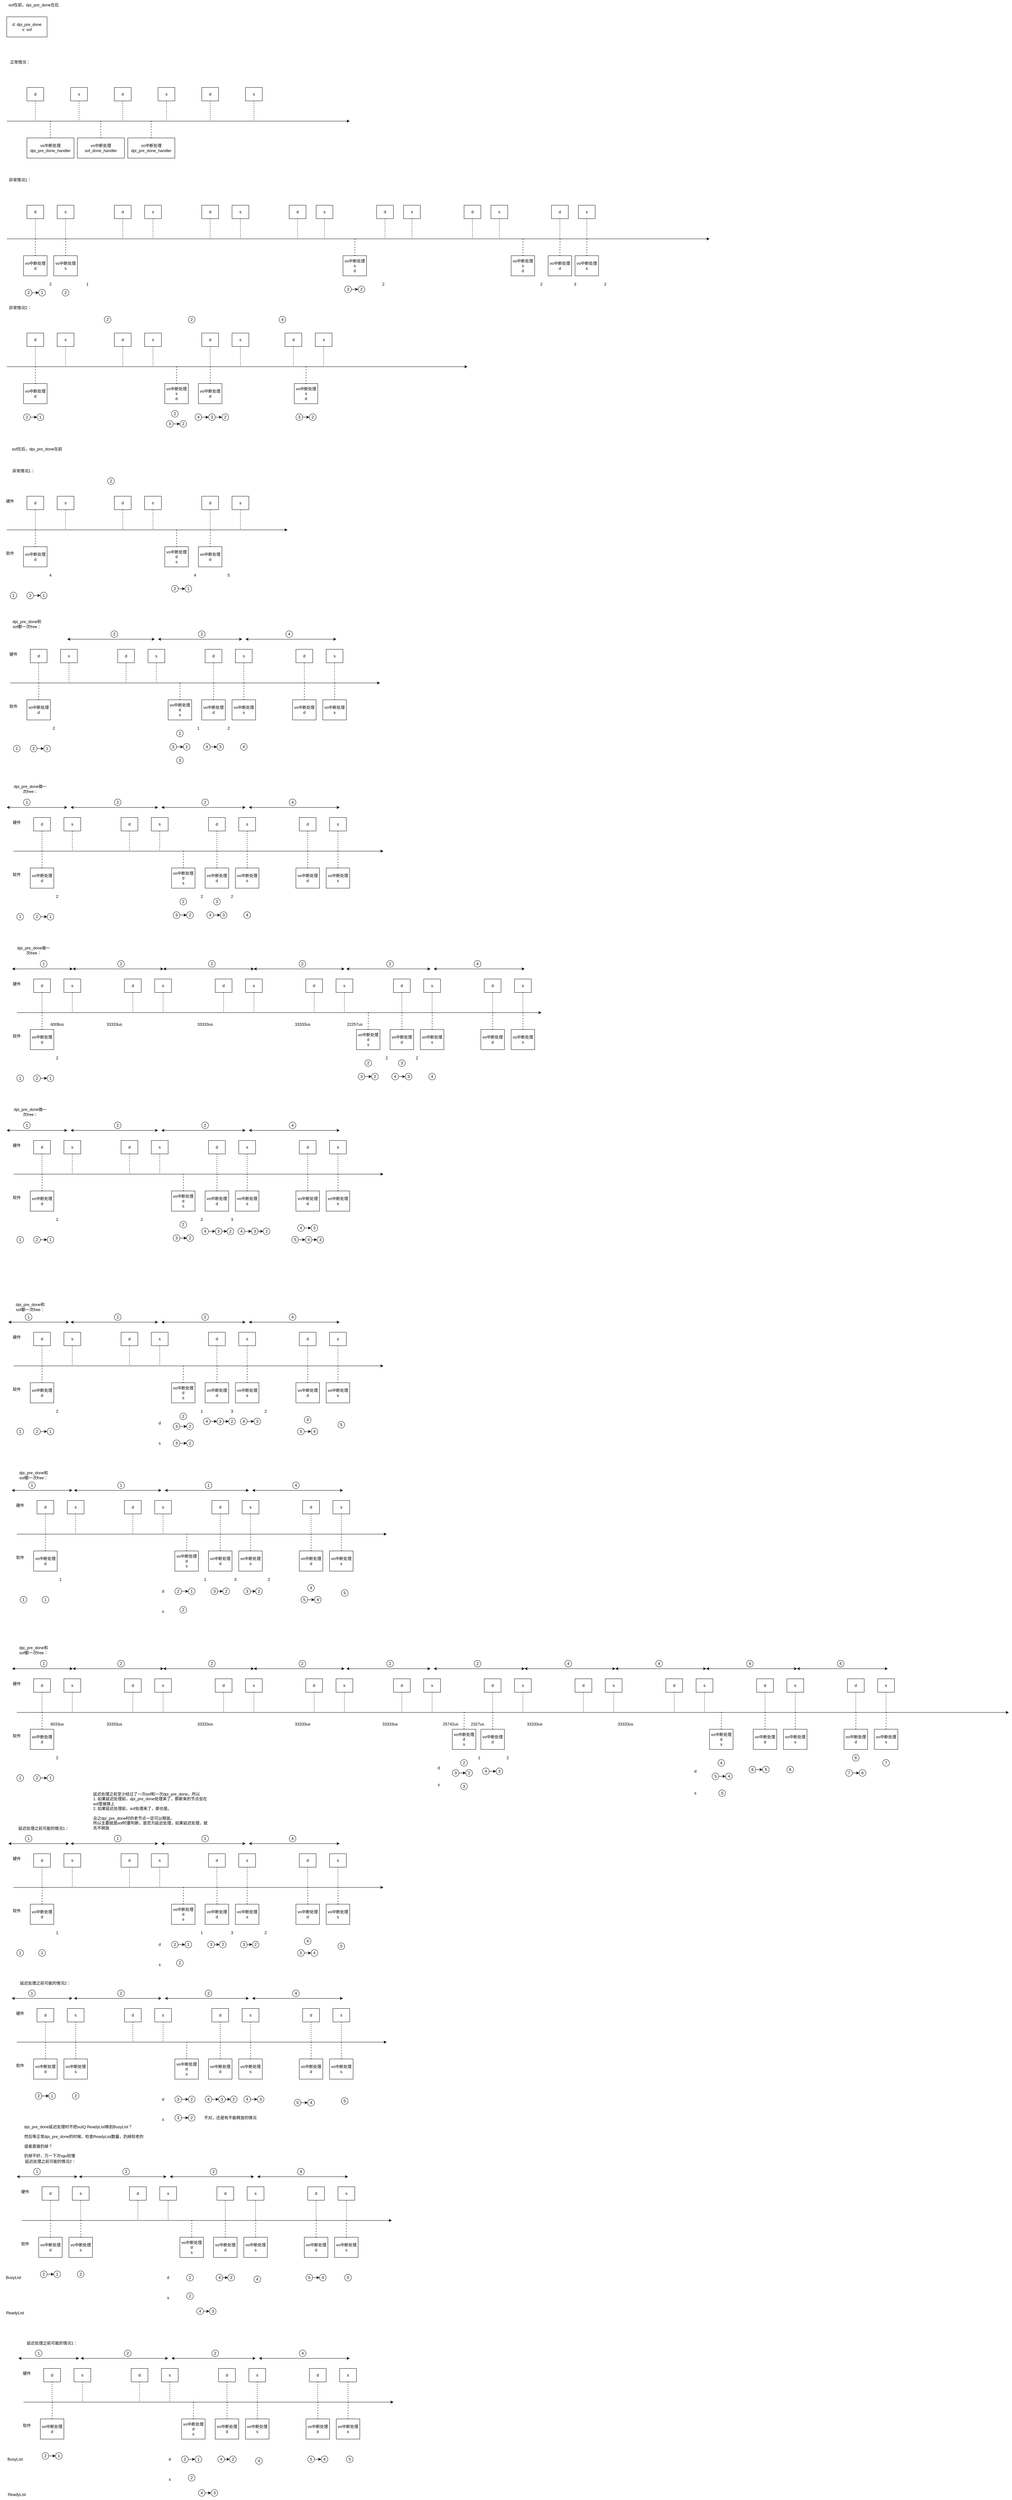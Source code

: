 <mxfile version="21.6.8" type="github">
  <diagram name="Page-1" id="ymnBsTnLx3Ux8fwU-xB4">
    <mxGraphModel dx="1354" dy="775" grid="1" gridSize="10" guides="1" tooltips="1" connect="1" arrows="1" fold="1" page="1" pageScale="1" pageWidth="850" pageHeight="1100" math="0" shadow="0">
      <root>
        <mxCell id="0" />
        <mxCell id="1" parent="0" />
        <mxCell id="bD8jC1XGivE6zrcXYBOk-2" value="d: dpi_pre_done&lt;br&gt;s: sof" style="rounded=0;whiteSpace=wrap;html=1;" parent="1" vertex="1">
          <mxGeometry x="20" y="70" width="120" height="60" as="geometry" />
        </mxCell>
        <mxCell id="bD8jC1XGivE6zrcXYBOk-3" value="" style="endArrow=classic;html=1;rounded=0;endFill=1;" parent="1" edge="1">
          <mxGeometry width="50" height="50" relative="1" as="geometry">
            <mxPoint x="20" y="380" as="sourcePoint" />
            <mxPoint x="1040" y="380" as="targetPoint" />
          </mxGeometry>
        </mxCell>
        <mxCell id="bD8jC1XGivE6zrcXYBOk-4" value="d" style="shape=umlLifeline;perimeter=lifelinePerimeter;whiteSpace=wrap;html=1;container=1;dropTarget=0;collapsible=0;recursiveResize=0;outlineConnect=0;portConstraint=eastwest;newEdgeStyle={&quot;edgeStyle&quot;:&quot;elbowEdgeStyle&quot;,&quot;elbow&quot;:&quot;vertical&quot;,&quot;curved&quot;:0,&quot;rounded&quot;:0};" parent="1" vertex="1">
          <mxGeometry x="80" y="280" width="50" height="100" as="geometry" />
        </mxCell>
        <mxCell id="bD8jC1XGivE6zrcXYBOk-5" value="s" style="shape=umlLifeline;perimeter=lifelinePerimeter;whiteSpace=wrap;html=1;container=1;dropTarget=0;collapsible=0;recursiveResize=0;outlineConnect=0;portConstraint=eastwest;newEdgeStyle={&quot;edgeStyle&quot;:&quot;elbowEdgeStyle&quot;,&quot;elbow&quot;:&quot;vertical&quot;,&quot;curved&quot;:0,&quot;rounded&quot;:0};" parent="1" vertex="1">
          <mxGeometry x="210" y="280" width="50" height="100" as="geometry" />
        </mxCell>
        <mxCell id="bD8jC1XGivE6zrcXYBOk-7" value="d" style="shape=umlLifeline;perimeter=lifelinePerimeter;whiteSpace=wrap;html=1;container=1;dropTarget=0;collapsible=0;recursiveResize=0;outlineConnect=0;portConstraint=eastwest;newEdgeStyle={&quot;edgeStyle&quot;:&quot;elbowEdgeStyle&quot;,&quot;elbow&quot;:&quot;vertical&quot;,&quot;curved&quot;:0,&quot;rounded&quot;:0};" parent="1" vertex="1">
          <mxGeometry x="340" y="280" width="50" height="100" as="geometry" />
        </mxCell>
        <mxCell id="bD8jC1XGivE6zrcXYBOk-9" value="s" style="shape=umlLifeline;perimeter=lifelinePerimeter;whiteSpace=wrap;html=1;container=1;dropTarget=0;collapsible=0;recursiveResize=0;outlineConnect=0;portConstraint=eastwest;newEdgeStyle={&quot;edgeStyle&quot;:&quot;elbowEdgeStyle&quot;,&quot;elbow&quot;:&quot;vertical&quot;,&quot;curved&quot;:0,&quot;rounded&quot;:0};" parent="1" vertex="1">
          <mxGeometry x="470" y="280" width="50" height="100" as="geometry" />
        </mxCell>
        <mxCell id="bD8jC1XGivE6zrcXYBOk-11" value="d" style="shape=umlLifeline;perimeter=lifelinePerimeter;whiteSpace=wrap;html=1;container=1;dropTarget=0;collapsible=0;recursiveResize=0;outlineConnect=0;portConstraint=eastwest;newEdgeStyle={&quot;edgeStyle&quot;:&quot;elbowEdgeStyle&quot;,&quot;elbow&quot;:&quot;vertical&quot;,&quot;curved&quot;:0,&quot;rounded&quot;:0};" parent="1" vertex="1">
          <mxGeometry x="600" y="280" width="50" height="100" as="geometry" />
        </mxCell>
        <mxCell id="bD8jC1XGivE6zrcXYBOk-13" value="s" style="shape=umlLifeline;perimeter=lifelinePerimeter;whiteSpace=wrap;html=1;container=1;dropTarget=0;collapsible=0;recursiveResize=0;outlineConnect=0;portConstraint=eastwest;newEdgeStyle={&quot;edgeStyle&quot;:&quot;elbowEdgeStyle&quot;,&quot;elbow&quot;:&quot;vertical&quot;,&quot;curved&quot;:0,&quot;rounded&quot;:0};" parent="1" vertex="1">
          <mxGeometry x="730" y="280" width="50" height="100" as="geometry" />
        </mxCell>
        <mxCell id="bD8jC1XGivE6zrcXYBOk-17" value="" style="endArrow=none;dashed=1;html=1;dashPattern=1 3;strokeWidth=2;rounded=0;exitX=0.5;exitY=0;exitDx=0;exitDy=0;" parent="1" source="bD8jC1XGivE6zrcXYBOk-18" edge="1">
          <mxGeometry width="50" height="50" relative="1" as="geometry">
            <mxPoint x="150" y="520" as="sourcePoint" />
            <mxPoint x="149.5" y="380" as="targetPoint" />
          </mxGeometry>
        </mxCell>
        <mxCell id="bD8jC1XGivE6zrcXYBOk-18" value="vo中断处理&lt;br&gt;dpi_pre_done_handler" style="rounded=0;whiteSpace=wrap;html=1;" parent="1" vertex="1">
          <mxGeometry x="80" y="430" width="140" height="60" as="geometry" />
        </mxCell>
        <mxCell id="bD8jC1XGivE6zrcXYBOk-19" value="" style="endArrow=none;dashed=1;html=1;dashPattern=1 3;strokeWidth=2;rounded=0;exitX=0.5;exitY=0;exitDx=0;exitDy=0;" parent="1" source="bD8jC1XGivE6zrcXYBOk-20" edge="1">
          <mxGeometry width="50" height="50" relative="1" as="geometry">
            <mxPoint x="300" y="520" as="sourcePoint" />
            <mxPoint x="299.5" y="380" as="targetPoint" />
          </mxGeometry>
        </mxCell>
        <mxCell id="bD8jC1XGivE6zrcXYBOk-20" value="vo中断处理&lt;br&gt;sof_done_handler" style="rounded=0;whiteSpace=wrap;html=1;" parent="1" vertex="1">
          <mxGeometry x="230" y="430" width="140" height="60" as="geometry" />
        </mxCell>
        <mxCell id="bD8jC1XGivE6zrcXYBOk-21" value="正常情况：" style="text;html=1;strokeColor=none;fillColor=none;align=center;verticalAlign=middle;whiteSpace=wrap;rounded=0;" parent="1" vertex="1">
          <mxGeometry x="20" y="190" width="80" height="30" as="geometry" />
        </mxCell>
        <mxCell id="bD8jC1XGivE6zrcXYBOk-22" value="" style="endArrow=none;dashed=1;html=1;dashPattern=1 3;strokeWidth=2;rounded=0;exitX=0.5;exitY=0;exitDx=0;exitDy=0;" parent="1" source="bD8jC1XGivE6zrcXYBOk-23" edge="1">
          <mxGeometry width="50" height="50" relative="1" as="geometry">
            <mxPoint x="450" y="520" as="sourcePoint" />
            <mxPoint x="449.5" y="380" as="targetPoint" />
          </mxGeometry>
        </mxCell>
        <mxCell id="bD8jC1XGivE6zrcXYBOk-23" value="vo中断处理&lt;br&gt;dpi_pre_done_handler" style="rounded=0;whiteSpace=wrap;html=1;" parent="1" vertex="1">
          <mxGeometry x="380" y="430" width="140" height="60" as="geometry" />
        </mxCell>
        <mxCell id="bD8jC1XGivE6zrcXYBOk-24" value="" style="endArrow=classic;html=1;rounded=0;endFill=1;" parent="1" edge="1">
          <mxGeometry width="50" height="50" relative="1" as="geometry">
            <mxPoint x="20" y="730" as="sourcePoint" />
            <mxPoint x="2110" y="730" as="targetPoint" />
          </mxGeometry>
        </mxCell>
        <mxCell id="bD8jC1XGivE6zrcXYBOk-25" value="d" style="shape=umlLifeline;perimeter=lifelinePerimeter;whiteSpace=wrap;html=1;container=1;dropTarget=0;collapsible=0;recursiveResize=0;outlineConnect=0;portConstraint=eastwest;newEdgeStyle={&quot;edgeStyle&quot;:&quot;elbowEdgeStyle&quot;,&quot;elbow&quot;:&quot;vertical&quot;,&quot;curved&quot;:0,&quot;rounded&quot;:0};" parent="1" vertex="1">
          <mxGeometry x="80" y="630" width="50" height="100" as="geometry" />
        </mxCell>
        <mxCell id="bD8jC1XGivE6zrcXYBOk-26" value="s" style="shape=umlLifeline;perimeter=lifelinePerimeter;whiteSpace=wrap;html=1;container=1;dropTarget=0;collapsible=0;recursiveResize=0;outlineConnect=0;portConstraint=eastwest;newEdgeStyle={&quot;edgeStyle&quot;:&quot;elbowEdgeStyle&quot;,&quot;elbow&quot;:&quot;vertical&quot;,&quot;curved&quot;:0,&quot;rounded&quot;:0};" parent="1" vertex="1">
          <mxGeometry x="170" y="630" width="50" height="100" as="geometry" />
        </mxCell>
        <mxCell id="bD8jC1XGivE6zrcXYBOk-27" value="d" style="shape=umlLifeline;perimeter=lifelinePerimeter;whiteSpace=wrap;html=1;container=1;dropTarget=0;collapsible=0;recursiveResize=0;outlineConnect=0;portConstraint=eastwest;newEdgeStyle={&quot;edgeStyle&quot;:&quot;elbowEdgeStyle&quot;,&quot;elbow&quot;:&quot;vertical&quot;,&quot;curved&quot;:0,&quot;rounded&quot;:0};" parent="1" vertex="1">
          <mxGeometry x="340" y="630" width="50" height="100" as="geometry" />
        </mxCell>
        <mxCell id="bD8jC1XGivE6zrcXYBOk-28" value="s" style="shape=umlLifeline;perimeter=lifelinePerimeter;whiteSpace=wrap;html=1;container=1;dropTarget=0;collapsible=0;recursiveResize=0;outlineConnect=0;portConstraint=eastwest;newEdgeStyle={&quot;edgeStyle&quot;:&quot;elbowEdgeStyle&quot;,&quot;elbow&quot;:&quot;vertical&quot;,&quot;curved&quot;:0,&quot;rounded&quot;:0};" parent="1" vertex="1">
          <mxGeometry x="430" y="630" width="50" height="100" as="geometry" />
        </mxCell>
        <mxCell id="bD8jC1XGivE6zrcXYBOk-29" value="d" style="shape=umlLifeline;perimeter=lifelinePerimeter;whiteSpace=wrap;html=1;container=1;dropTarget=0;collapsible=0;recursiveResize=0;outlineConnect=0;portConstraint=eastwest;newEdgeStyle={&quot;edgeStyle&quot;:&quot;elbowEdgeStyle&quot;,&quot;elbow&quot;:&quot;vertical&quot;,&quot;curved&quot;:0,&quot;rounded&quot;:0};" parent="1" vertex="1">
          <mxGeometry x="600" y="630" width="50" height="100" as="geometry" />
        </mxCell>
        <mxCell id="bD8jC1XGivE6zrcXYBOk-30" value="s" style="shape=umlLifeline;perimeter=lifelinePerimeter;whiteSpace=wrap;html=1;container=1;dropTarget=0;collapsible=0;recursiveResize=0;outlineConnect=0;portConstraint=eastwest;newEdgeStyle={&quot;edgeStyle&quot;:&quot;elbowEdgeStyle&quot;,&quot;elbow&quot;:&quot;vertical&quot;,&quot;curved&quot;:0,&quot;rounded&quot;:0};" parent="1" vertex="1">
          <mxGeometry x="690" y="630" width="50" height="100" as="geometry" />
        </mxCell>
        <mxCell id="bD8jC1XGivE6zrcXYBOk-31" value="" style="endArrow=none;dashed=1;html=1;dashPattern=1 3;strokeWidth=2;rounded=0;exitX=0.5;exitY=0;exitDx=0;exitDy=0;" parent="1" source="bD8jC1XGivE6zrcXYBOk-32" edge="1">
          <mxGeometry width="50" height="50" relative="1" as="geometry">
            <mxPoint x="106" y="870" as="sourcePoint" />
            <mxPoint x="105.5" y="730" as="targetPoint" />
          </mxGeometry>
        </mxCell>
        <mxCell id="bD8jC1XGivE6zrcXYBOk-32" value="vo中断处理&lt;br&gt;d" style="rounded=0;whiteSpace=wrap;html=1;" parent="1" vertex="1">
          <mxGeometry x="70" y="780" width="70" height="60" as="geometry" />
        </mxCell>
        <mxCell id="bD8jC1XGivE6zrcXYBOk-35" value="异常情况1：" style="text;html=1;strokeColor=none;fillColor=none;align=center;verticalAlign=middle;whiteSpace=wrap;rounded=0;" parent="1" vertex="1">
          <mxGeometry x="20" y="540" width="80" height="30" as="geometry" />
        </mxCell>
        <mxCell id="bD8jC1XGivE6zrcXYBOk-38" value="d" style="shape=umlLifeline;perimeter=lifelinePerimeter;whiteSpace=wrap;html=1;container=1;dropTarget=0;collapsible=0;recursiveResize=0;outlineConnect=0;portConstraint=eastwest;newEdgeStyle={&quot;edgeStyle&quot;:&quot;elbowEdgeStyle&quot;,&quot;elbow&quot;:&quot;vertical&quot;,&quot;curved&quot;:0,&quot;rounded&quot;:0};" parent="1" vertex="1">
          <mxGeometry x="860" y="630" width="50" height="100" as="geometry" />
        </mxCell>
        <mxCell id="bD8jC1XGivE6zrcXYBOk-40" value="s" style="shape=umlLifeline;perimeter=lifelinePerimeter;whiteSpace=wrap;html=1;container=1;dropTarget=0;collapsible=0;recursiveResize=0;outlineConnect=0;portConstraint=eastwest;newEdgeStyle={&quot;edgeStyle&quot;:&quot;elbowEdgeStyle&quot;,&quot;elbow&quot;:&quot;vertical&quot;,&quot;curved&quot;:0,&quot;rounded&quot;:0};" parent="1" vertex="1">
          <mxGeometry x="940" y="630" width="50" height="100" as="geometry" />
        </mxCell>
        <mxCell id="bD8jC1XGivE6zrcXYBOk-42" value="" style="endArrow=none;dashed=1;html=1;dashPattern=1 3;strokeWidth=2;rounded=0;exitX=0.5;exitY=0;exitDx=0;exitDy=0;" parent="1" source="bD8jC1XGivE6zrcXYBOk-43" edge="1">
          <mxGeometry width="50" height="50" relative="1" as="geometry">
            <mxPoint x="196" y="870" as="sourcePoint" />
            <mxPoint x="195.5" y="730" as="targetPoint" />
          </mxGeometry>
        </mxCell>
        <mxCell id="bD8jC1XGivE6zrcXYBOk-43" value="vo中断处理&lt;br&gt;s" style="rounded=0;whiteSpace=wrap;html=1;" parent="1" vertex="1">
          <mxGeometry x="160" y="780" width="70" height="60" as="geometry" />
        </mxCell>
        <mxCell id="bD8jC1XGivE6zrcXYBOk-44" value="" style="endArrow=none;dashed=1;html=1;dashPattern=1 3;strokeWidth=2;rounded=0;exitX=0.5;exitY=0;exitDx=0;exitDy=0;" parent="1" source="bD8jC1XGivE6zrcXYBOk-45" edge="1">
          <mxGeometry width="50" height="50" relative="1" as="geometry">
            <mxPoint x="1056" y="870" as="sourcePoint" />
            <mxPoint x="1055.5" y="730" as="targetPoint" />
          </mxGeometry>
        </mxCell>
        <mxCell id="bD8jC1XGivE6zrcXYBOk-45" value="vo中断处理&lt;br&gt;s&lt;br&gt;d" style="rounded=0;whiteSpace=wrap;html=1;" parent="1" vertex="1">
          <mxGeometry x="1020" y="780" width="70" height="60" as="geometry" />
        </mxCell>
        <mxCell id="bD8jC1XGivE6zrcXYBOk-46" value="d" style="shape=umlLifeline;perimeter=lifelinePerimeter;whiteSpace=wrap;html=1;container=1;dropTarget=0;collapsible=0;recursiveResize=0;outlineConnect=0;portConstraint=eastwest;newEdgeStyle={&quot;edgeStyle&quot;:&quot;elbowEdgeStyle&quot;,&quot;elbow&quot;:&quot;vertical&quot;,&quot;curved&quot;:0,&quot;rounded&quot;:0};" parent="1" vertex="1">
          <mxGeometry x="1120" y="630" width="50" height="100" as="geometry" />
        </mxCell>
        <mxCell id="bD8jC1XGivE6zrcXYBOk-47" value="s" style="shape=umlLifeline;perimeter=lifelinePerimeter;whiteSpace=wrap;html=1;container=1;dropTarget=0;collapsible=0;recursiveResize=0;outlineConnect=0;portConstraint=eastwest;newEdgeStyle={&quot;edgeStyle&quot;:&quot;elbowEdgeStyle&quot;,&quot;elbow&quot;:&quot;vertical&quot;,&quot;curved&quot;:0,&quot;rounded&quot;:0};" parent="1" vertex="1">
          <mxGeometry x="1200" y="630" width="50" height="100" as="geometry" />
        </mxCell>
        <mxCell id="bD8jC1XGivE6zrcXYBOk-48" value="d" style="shape=umlLifeline;perimeter=lifelinePerimeter;whiteSpace=wrap;html=1;container=1;dropTarget=0;collapsible=0;recursiveResize=0;outlineConnect=0;portConstraint=eastwest;newEdgeStyle={&quot;edgeStyle&quot;:&quot;elbowEdgeStyle&quot;,&quot;elbow&quot;:&quot;vertical&quot;,&quot;curved&quot;:0,&quot;rounded&quot;:0};" parent="1" vertex="1">
          <mxGeometry x="1640" y="630" width="50" height="100" as="geometry" />
        </mxCell>
        <mxCell id="bD8jC1XGivE6zrcXYBOk-49" value="s" style="shape=umlLifeline;perimeter=lifelinePerimeter;whiteSpace=wrap;html=1;container=1;dropTarget=0;collapsible=0;recursiveResize=0;outlineConnect=0;portConstraint=eastwest;newEdgeStyle={&quot;edgeStyle&quot;:&quot;elbowEdgeStyle&quot;,&quot;elbow&quot;:&quot;vertical&quot;,&quot;curved&quot;:0,&quot;rounded&quot;:0};" parent="1" vertex="1">
          <mxGeometry x="1720" y="630" width="50" height="100" as="geometry" />
        </mxCell>
        <mxCell id="bD8jC1XGivE6zrcXYBOk-50" value="" style="endArrow=none;dashed=1;html=1;dashPattern=1 3;strokeWidth=2;rounded=0;exitX=0.5;exitY=0;exitDx=0;exitDy=0;" parent="1" source="bD8jC1XGivE6zrcXYBOk-51" edge="1">
          <mxGeometry width="50" height="50" relative="1" as="geometry">
            <mxPoint x="1746" y="870" as="sourcePoint" />
            <mxPoint x="1745.5" y="730" as="targetPoint" />
          </mxGeometry>
        </mxCell>
        <mxCell id="bD8jC1XGivE6zrcXYBOk-51" value="vo中断处理&lt;br&gt;s" style="rounded=0;whiteSpace=wrap;html=1;" parent="1" vertex="1">
          <mxGeometry x="1710" y="780" width="70" height="60" as="geometry" />
        </mxCell>
        <mxCell id="bD8jC1XGivE6zrcXYBOk-52" value="" style="endArrow=none;dashed=1;html=1;dashPattern=1 3;strokeWidth=2;rounded=0;exitX=0.5;exitY=0;exitDx=0;exitDy=0;" parent="1" source="bD8jC1XGivE6zrcXYBOk-53" edge="1">
          <mxGeometry width="50" height="50" relative="1" as="geometry">
            <mxPoint x="1666" y="870" as="sourcePoint" />
            <mxPoint x="1665.5" y="730" as="targetPoint" />
          </mxGeometry>
        </mxCell>
        <mxCell id="bD8jC1XGivE6zrcXYBOk-53" value="vo中断处理&lt;br&gt;d" style="rounded=0;whiteSpace=wrap;html=1;" parent="1" vertex="1">
          <mxGeometry x="1630" y="780" width="70" height="60" as="geometry" />
        </mxCell>
        <mxCell id="bD8jC1XGivE6zrcXYBOk-54" value="" style="endArrow=none;dashed=1;html=1;dashPattern=1 3;strokeWidth=2;rounded=0;exitX=0.5;exitY=0;exitDx=0;exitDy=0;" parent="1" source="bD8jC1XGivE6zrcXYBOk-55" edge="1">
          <mxGeometry width="50" height="50" relative="1" as="geometry">
            <mxPoint x="1556" y="870" as="sourcePoint" />
            <mxPoint x="1555.5" y="730" as="targetPoint" />
          </mxGeometry>
        </mxCell>
        <mxCell id="bD8jC1XGivE6zrcXYBOk-55" value="vo中断处理&lt;br&gt;s&lt;br&gt;d" style="rounded=0;whiteSpace=wrap;html=1;" parent="1" vertex="1">
          <mxGeometry x="1520" y="780" width="70" height="60" as="geometry" />
        </mxCell>
        <mxCell id="bD8jC1XGivE6zrcXYBOk-56" value="d" style="shape=umlLifeline;perimeter=lifelinePerimeter;whiteSpace=wrap;html=1;container=1;dropTarget=0;collapsible=0;recursiveResize=0;outlineConnect=0;portConstraint=eastwest;newEdgeStyle={&quot;edgeStyle&quot;:&quot;elbowEdgeStyle&quot;,&quot;elbow&quot;:&quot;vertical&quot;,&quot;curved&quot;:0,&quot;rounded&quot;:0};" parent="1" vertex="1">
          <mxGeometry x="1380" y="630" width="50" height="100" as="geometry" />
        </mxCell>
        <mxCell id="bD8jC1XGivE6zrcXYBOk-57" value="s" style="shape=umlLifeline;perimeter=lifelinePerimeter;whiteSpace=wrap;html=1;container=1;dropTarget=0;collapsible=0;recursiveResize=0;outlineConnect=0;portConstraint=eastwest;newEdgeStyle={&quot;edgeStyle&quot;:&quot;elbowEdgeStyle&quot;,&quot;elbow&quot;:&quot;vertical&quot;,&quot;curved&quot;:0,&quot;rounded&quot;:0};" parent="1" vertex="1">
          <mxGeometry x="1460" y="630" width="50" height="100" as="geometry" />
        </mxCell>
        <mxCell id="bD8jC1XGivE6zrcXYBOk-58" value="2" style="text;html=1;strokeColor=none;fillColor=none;align=center;verticalAlign=middle;whiteSpace=wrap;rounded=0;fontSize=12;fontFamily=Helvetica;fontColor=default;" parent="1" vertex="1">
          <mxGeometry x="120" y="850" width="60" height="30" as="geometry" />
        </mxCell>
        <mxCell id="bD8jC1XGivE6zrcXYBOk-59" value="1" style="text;html=1;strokeColor=none;fillColor=none;align=center;verticalAlign=middle;whiteSpace=wrap;rounded=0;fontSize=12;fontFamily=Helvetica;fontColor=default;" parent="1" vertex="1">
          <mxGeometry x="230" y="850" width="60" height="30" as="geometry" />
        </mxCell>
        <mxCell id="bD8jC1XGivE6zrcXYBOk-60" value="2" style="text;html=1;strokeColor=none;fillColor=none;align=center;verticalAlign=middle;whiteSpace=wrap;rounded=0;fontSize=12;fontFamily=Helvetica;fontColor=default;" parent="1" vertex="1">
          <mxGeometry x="1110" y="850" width="60" height="30" as="geometry" />
        </mxCell>
        <mxCell id="bD8jC1XGivE6zrcXYBOk-63" value="2" style="text;html=1;strokeColor=none;fillColor=none;align=center;verticalAlign=middle;whiteSpace=wrap;rounded=0;fontSize=12;fontFamily=Helvetica;fontColor=default;" parent="1" vertex="1">
          <mxGeometry x="1580" y="850" width="60" height="30" as="geometry" />
        </mxCell>
        <mxCell id="bD8jC1XGivE6zrcXYBOk-64" value="3" style="text;html=1;strokeColor=none;fillColor=none;align=center;verticalAlign=middle;whiteSpace=wrap;rounded=0;fontSize=12;fontFamily=Helvetica;fontColor=default;" parent="1" vertex="1">
          <mxGeometry x="1680" y="850" width="60" height="30" as="geometry" />
        </mxCell>
        <mxCell id="bD8jC1XGivE6zrcXYBOk-65" value="2" style="text;html=1;strokeColor=none;fillColor=none;align=center;verticalAlign=middle;whiteSpace=wrap;rounded=0;fontSize=12;fontFamily=Helvetica;fontColor=default;" parent="1" vertex="1">
          <mxGeometry x="1770" y="850" width="60" height="30" as="geometry" />
        </mxCell>
        <mxCell id="bD8jC1XGivE6zrcXYBOk-66" value="" style="endArrow=classic;html=1;rounded=0;endFill=1;" parent="1" edge="1">
          <mxGeometry width="50" height="50" relative="1" as="geometry">
            <mxPoint x="20" y="1110" as="sourcePoint" />
            <mxPoint x="1390" y="1110" as="targetPoint" />
          </mxGeometry>
        </mxCell>
        <mxCell id="bD8jC1XGivE6zrcXYBOk-67" value="d" style="shape=umlLifeline;perimeter=lifelinePerimeter;whiteSpace=wrap;html=1;container=1;dropTarget=0;collapsible=0;recursiveResize=0;outlineConnect=0;portConstraint=eastwest;newEdgeStyle={&quot;edgeStyle&quot;:&quot;elbowEdgeStyle&quot;,&quot;elbow&quot;:&quot;vertical&quot;,&quot;curved&quot;:0,&quot;rounded&quot;:0};" parent="1" vertex="1">
          <mxGeometry x="80" y="1010" width="50" height="100" as="geometry" />
        </mxCell>
        <mxCell id="bD8jC1XGivE6zrcXYBOk-68" value="s" style="shape=umlLifeline;perimeter=lifelinePerimeter;whiteSpace=wrap;html=1;container=1;dropTarget=0;collapsible=0;recursiveResize=0;outlineConnect=0;portConstraint=eastwest;newEdgeStyle={&quot;edgeStyle&quot;:&quot;elbowEdgeStyle&quot;,&quot;elbow&quot;:&quot;vertical&quot;,&quot;curved&quot;:0,&quot;rounded&quot;:0};" parent="1" vertex="1">
          <mxGeometry x="170" y="1010" width="50" height="100" as="geometry" />
        </mxCell>
        <mxCell id="bD8jC1XGivE6zrcXYBOk-69" value="d" style="shape=umlLifeline;perimeter=lifelinePerimeter;whiteSpace=wrap;html=1;container=1;dropTarget=0;collapsible=0;recursiveResize=0;outlineConnect=0;portConstraint=eastwest;newEdgeStyle={&quot;edgeStyle&quot;:&quot;elbowEdgeStyle&quot;,&quot;elbow&quot;:&quot;vertical&quot;,&quot;curved&quot;:0,&quot;rounded&quot;:0};" parent="1" vertex="1">
          <mxGeometry x="340" y="1010" width="50" height="100" as="geometry" />
        </mxCell>
        <mxCell id="bD8jC1XGivE6zrcXYBOk-70" value="s" style="shape=umlLifeline;perimeter=lifelinePerimeter;whiteSpace=wrap;html=1;container=1;dropTarget=0;collapsible=0;recursiveResize=0;outlineConnect=0;portConstraint=eastwest;newEdgeStyle={&quot;edgeStyle&quot;:&quot;elbowEdgeStyle&quot;,&quot;elbow&quot;:&quot;vertical&quot;,&quot;curved&quot;:0,&quot;rounded&quot;:0};" parent="1" vertex="1">
          <mxGeometry x="430" y="1010" width="50" height="100" as="geometry" />
        </mxCell>
        <mxCell id="bD8jC1XGivE6zrcXYBOk-71" value="d" style="shape=umlLifeline;perimeter=lifelinePerimeter;whiteSpace=wrap;html=1;container=1;dropTarget=0;collapsible=0;recursiveResize=0;outlineConnect=0;portConstraint=eastwest;newEdgeStyle={&quot;edgeStyle&quot;:&quot;elbowEdgeStyle&quot;,&quot;elbow&quot;:&quot;vertical&quot;,&quot;curved&quot;:0,&quot;rounded&quot;:0};" parent="1" vertex="1">
          <mxGeometry x="600" y="1010" width="50" height="100" as="geometry" />
        </mxCell>
        <mxCell id="bD8jC1XGivE6zrcXYBOk-72" value="s" style="shape=umlLifeline;perimeter=lifelinePerimeter;whiteSpace=wrap;html=1;container=1;dropTarget=0;collapsible=0;recursiveResize=0;outlineConnect=0;portConstraint=eastwest;newEdgeStyle={&quot;edgeStyle&quot;:&quot;elbowEdgeStyle&quot;,&quot;elbow&quot;:&quot;vertical&quot;,&quot;curved&quot;:0,&quot;rounded&quot;:0};" parent="1" vertex="1">
          <mxGeometry x="690" y="1010" width="50" height="100" as="geometry" />
        </mxCell>
        <mxCell id="bD8jC1XGivE6zrcXYBOk-73" value="" style="endArrow=none;dashed=1;html=1;dashPattern=1 3;strokeWidth=2;rounded=0;exitX=0.5;exitY=0;exitDx=0;exitDy=0;" parent="1" source="bD8jC1XGivE6zrcXYBOk-74" edge="1">
          <mxGeometry width="50" height="50" relative="1" as="geometry">
            <mxPoint x="106" y="1250" as="sourcePoint" />
            <mxPoint x="105.5" y="1110" as="targetPoint" />
          </mxGeometry>
        </mxCell>
        <mxCell id="bD8jC1XGivE6zrcXYBOk-74" value="vo中断处理&lt;br&gt;d" style="rounded=0;whiteSpace=wrap;html=1;" parent="1" vertex="1">
          <mxGeometry x="70" y="1160" width="70" height="60" as="geometry" />
        </mxCell>
        <mxCell id="bD8jC1XGivE6zrcXYBOk-75" value="异常情况2：" style="text;html=1;strokeColor=none;fillColor=none;align=center;verticalAlign=middle;whiteSpace=wrap;rounded=0;" parent="1" vertex="1">
          <mxGeometry x="20" y="920" width="80" height="30" as="geometry" />
        </mxCell>
        <mxCell id="bD8jC1XGivE6zrcXYBOk-80" value="" style="endArrow=none;dashed=1;html=1;dashPattern=1 3;strokeWidth=2;rounded=0;exitX=0.5;exitY=0;exitDx=0;exitDy=0;" parent="1" source="bD8jC1XGivE6zrcXYBOk-81" edge="1">
          <mxGeometry width="50" height="50" relative="1" as="geometry">
            <mxPoint x="526" y="1250" as="sourcePoint" />
            <mxPoint x="525.5" y="1110" as="targetPoint" />
          </mxGeometry>
        </mxCell>
        <mxCell id="bD8jC1XGivE6zrcXYBOk-81" value="vo中断处理&lt;br&gt;s&lt;br&gt;d" style="rounded=0;whiteSpace=wrap;html=1;" parent="1" vertex="1">
          <mxGeometry x="490" y="1160" width="70" height="60" as="geometry" />
        </mxCell>
        <mxCell id="bD8jC1XGivE6zrcXYBOk-101" value="" style="endArrow=none;dashed=1;html=1;dashPattern=1 3;strokeWidth=2;rounded=0;exitX=0.5;exitY=0;exitDx=0;exitDy=0;" parent="1" source="bD8jC1XGivE6zrcXYBOk-102" edge="1">
          <mxGeometry width="50" height="50" relative="1" as="geometry">
            <mxPoint x="626" y="1250" as="sourcePoint" />
            <mxPoint x="625.5" y="1110" as="targetPoint" />
          </mxGeometry>
        </mxCell>
        <mxCell id="bD8jC1XGivE6zrcXYBOk-102" value="vo中断处理&lt;br&gt;d" style="rounded=0;whiteSpace=wrap;html=1;" parent="1" vertex="1">
          <mxGeometry x="590" y="1160" width="70" height="60" as="geometry" />
        </mxCell>
        <mxCell id="bD8jC1XGivE6zrcXYBOk-104" value="sof在前，dpi_pre_done在后" style="text;html=1;strokeColor=none;fillColor=none;align=center;verticalAlign=middle;whiteSpace=wrap;rounded=0;fontSize=12;fontFamily=Helvetica;fontColor=default;" parent="1" vertex="1">
          <mxGeometry x="10" y="20" width="180" height="30" as="geometry" />
        </mxCell>
        <mxCell id="bD8jC1XGivE6zrcXYBOk-106" value="" style="endArrow=classic;html=1;rounded=0;endFill=1;" parent="1" edge="1">
          <mxGeometry width="50" height="50" relative="1" as="geometry">
            <mxPoint x="20" y="1595" as="sourcePoint" />
            <mxPoint x="855" y="1595" as="targetPoint" />
          </mxGeometry>
        </mxCell>
        <mxCell id="bD8jC1XGivE6zrcXYBOk-107" value="d" style="shape=umlLifeline;perimeter=lifelinePerimeter;whiteSpace=wrap;html=1;container=1;dropTarget=0;collapsible=0;recursiveResize=0;outlineConnect=0;portConstraint=eastwest;newEdgeStyle={&quot;edgeStyle&quot;:&quot;elbowEdgeStyle&quot;,&quot;elbow&quot;:&quot;vertical&quot;,&quot;curved&quot;:0,&quot;rounded&quot;:0};" parent="1" vertex="1">
          <mxGeometry x="80" y="1495" width="50" height="100" as="geometry" />
        </mxCell>
        <mxCell id="bD8jC1XGivE6zrcXYBOk-108" value="s" style="shape=umlLifeline;perimeter=lifelinePerimeter;whiteSpace=wrap;html=1;container=1;dropTarget=0;collapsible=0;recursiveResize=0;outlineConnect=0;portConstraint=eastwest;newEdgeStyle={&quot;edgeStyle&quot;:&quot;elbowEdgeStyle&quot;,&quot;elbow&quot;:&quot;vertical&quot;,&quot;curved&quot;:0,&quot;rounded&quot;:0};" parent="1" vertex="1">
          <mxGeometry x="170" y="1495" width="50" height="100" as="geometry" />
        </mxCell>
        <mxCell id="bD8jC1XGivE6zrcXYBOk-109" value="d" style="shape=umlLifeline;perimeter=lifelinePerimeter;whiteSpace=wrap;html=1;container=1;dropTarget=0;collapsible=0;recursiveResize=0;outlineConnect=0;portConstraint=eastwest;newEdgeStyle={&quot;edgeStyle&quot;:&quot;elbowEdgeStyle&quot;,&quot;elbow&quot;:&quot;vertical&quot;,&quot;curved&quot;:0,&quot;rounded&quot;:0};" parent="1" vertex="1">
          <mxGeometry x="340" y="1495" width="50" height="100" as="geometry" />
        </mxCell>
        <mxCell id="bD8jC1XGivE6zrcXYBOk-110" value="s" style="shape=umlLifeline;perimeter=lifelinePerimeter;whiteSpace=wrap;html=1;container=1;dropTarget=0;collapsible=0;recursiveResize=0;outlineConnect=0;portConstraint=eastwest;newEdgeStyle={&quot;edgeStyle&quot;:&quot;elbowEdgeStyle&quot;,&quot;elbow&quot;:&quot;vertical&quot;,&quot;curved&quot;:0,&quot;rounded&quot;:0};" parent="1" vertex="1">
          <mxGeometry x="430" y="1495" width="50" height="100" as="geometry" />
        </mxCell>
        <mxCell id="bD8jC1XGivE6zrcXYBOk-111" value="d" style="shape=umlLifeline;perimeter=lifelinePerimeter;whiteSpace=wrap;html=1;container=1;dropTarget=0;collapsible=0;recursiveResize=0;outlineConnect=0;portConstraint=eastwest;newEdgeStyle={&quot;edgeStyle&quot;:&quot;elbowEdgeStyle&quot;,&quot;elbow&quot;:&quot;vertical&quot;,&quot;curved&quot;:0,&quot;rounded&quot;:0};" parent="1" vertex="1">
          <mxGeometry x="600" y="1495" width="50" height="100" as="geometry" />
        </mxCell>
        <mxCell id="bD8jC1XGivE6zrcXYBOk-112" value="s" style="shape=umlLifeline;perimeter=lifelinePerimeter;whiteSpace=wrap;html=1;container=1;dropTarget=0;collapsible=0;recursiveResize=0;outlineConnect=0;portConstraint=eastwest;newEdgeStyle={&quot;edgeStyle&quot;:&quot;elbowEdgeStyle&quot;,&quot;elbow&quot;:&quot;vertical&quot;,&quot;curved&quot;:0,&quot;rounded&quot;:0};" parent="1" vertex="1">
          <mxGeometry x="690" y="1495" width="50" height="100" as="geometry" />
        </mxCell>
        <mxCell id="bD8jC1XGivE6zrcXYBOk-113" value="" style="endArrow=none;dashed=1;html=1;dashPattern=1 3;strokeWidth=2;rounded=0;exitX=0.5;exitY=0;exitDx=0;exitDy=0;" parent="1" source="bD8jC1XGivE6zrcXYBOk-114" edge="1">
          <mxGeometry width="50" height="50" relative="1" as="geometry">
            <mxPoint x="106" y="1735" as="sourcePoint" />
            <mxPoint x="105.5" y="1595" as="targetPoint" />
          </mxGeometry>
        </mxCell>
        <mxCell id="bD8jC1XGivE6zrcXYBOk-114" value="vo中断处理&lt;br&gt;d" style="rounded=0;whiteSpace=wrap;html=1;" parent="1" vertex="1">
          <mxGeometry x="70" y="1645" width="70" height="60" as="geometry" />
        </mxCell>
        <mxCell id="bD8jC1XGivE6zrcXYBOk-115" value="异常情况1：" style="text;html=1;strokeColor=none;fillColor=none;align=center;verticalAlign=middle;whiteSpace=wrap;rounded=0;" parent="1" vertex="1">
          <mxGeometry x="20" y="1405" width="100" height="30" as="geometry" />
        </mxCell>
        <mxCell id="bD8jC1XGivE6zrcXYBOk-116" value="" style="endArrow=none;dashed=1;html=1;dashPattern=1 3;strokeWidth=2;rounded=0;exitX=0.5;exitY=0;exitDx=0;exitDy=0;" parent="1" source="bD8jC1XGivE6zrcXYBOk-117" edge="1">
          <mxGeometry width="50" height="50" relative="1" as="geometry">
            <mxPoint x="526" y="1735" as="sourcePoint" />
            <mxPoint x="525.5" y="1595" as="targetPoint" />
          </mxGeometry>
        </mxCell>
        <mxCell id="bD8jC1XGivE6zrcXYBOk-117" value="vo中断处理&lt;br&gt;d&lt;br&gt;s" style="rounded=0;whiteSpace=wrap;html=1;" parent="1" vertex="1">
          <mxGeometry x="490" y="1645" width="70" height="60" as="geometry" />
        </mxCell>
        <mxCell id="bD8jC1XGivE6zrcXYBOk-118" value="4" style="text;html=1;strokeColor=none;fillColor=none;align=center;verticalAlign=middle;whiteSpace=wrap;rounded=0;fontSize=12;fontFamily=Helvetica;fontColor=default;" parent="1" vertex="1">
          <mxGeometry x="120" y="1715" width="60" height="30" as="geometry" />
        </mxCell>
        <mxCell id="bD8jC1XGivE6zrcXYBOk-119" value="4" style="text;html=1;strokeColor=none;fillColor=none;align=center;verticalAlign=middle;whiteSpace=wrap;rounded=0;fontSize=12;fontFamily=Helvetica;fontColor=default;" parent="1" vertex="1">
          <mxGeometry x="550" y="1715" width="60" height="30" as="geometry" />
        </mxCell>
        <mxCell id="bD8jC1XGivE6zrcXYBOk-120" value="" style="endArrow=none;dashed=1;html=1;dashPattern=1 3;strokeWidth=2;rounded=0;exitX=0.5;exitY=0;exitDx=0;exitDy=0;" parent="1" source="bD8jC1XGivE6zrcXYBOk-121" edge="1">
          <mxGeometry width="50" height="50" relative="1" as="geometry">
            <mxPoint x="626" y="1735" as="sourcePoint" />
            <mxPoint x="625.5" y="1595" as="targetPoint" />
          </mxGeometry>
        </mxCell>
        <mxCell id="bD8jC1XGivE6zrcXYBOk-121" value="vo中断处理&lt;br style=&quot;border-color: var(--border-color);&quot;&gt;d" style="rounded=0;whiteSpace=wrap;html=1;" parent="1" vertex="1">
          <mxGeometry x="590" y="1645" width="70" height="60" as="geometry" />
        </mxCell>
        <mxCell id="bD8jC1XGivE6zrcXYBOk-122" value="5" style="text;html=1;strokeColor=none;fillColor=none;align=center;verticalAlign=middle;whiteSpace=wrap;rounded=0;fontSize=12;fontFamily=Helvetica;fontColor=default;" parent="1" vertex="1">
          <mxGeometry x="650" y="1715" width="60" height="30" as="geometry" />
        </mxCell>
        <mxCell id="bD8jC1XGivE6zrcXYBOk-123" value="sof在后，dpi_pre_done在前" style="text;html=1;strokeColor=none;fillColor=none;align=center;verticalAlign=middle;whiteSpace=wrap;rounded=0;fontSize=12;fontFamily=Helvetica;fontColor=default;" parent="1" vertex="1">
          <mxGeometry x="20" y="1340" width="180" height="30" as="geometry" />
        </mxCell>
        <mxCell id="bD8jC1XGivE6zrcXYBOk-124" value="硬件" style="text;html=1;strokeColor=none;fillColor=none;align=center;verticalAlign=middle;whiteSpace=wrap;rounded=0;fontSize=12;fontFamily=Helvetica;fontColor=default;" parent="1" vertex="1">
          <mxGeometry y="1495" width="60" height="30" as="geometry" />
        </mxCell>
        <mxCell id="bD8jC1XGivE6zrcXYBOk-125" value="软件" style="text;html=1;strokeColor=none;fillColor=none;align=center;verticalAlign=middle;whiteSpace=wrap;rounded=0;fontSize=12;fontFamily=Helvetica;fontColor=default;" parent="1" vertex="1">
          <mxGeometry y="1650" width="60" height="30" as="geometry" />
        </mxCell>
        <mxCell id="bD8jC1XGivE6zrcXYBOk-132" value="" style="edgeStyle=orthogonalEdgeStyle;rounded=0;orthogonalLoop=1;jettySize=auto;html=1;fontFamily=Helvetica;fontSize=12;fontColor=default;" parent="1" source="bD8jC1XGivE6zrcXYBOk-128" target="bD8jC1XGivE6zrcXYBOk-131" edge="1">
          <mxGeometry relative="1" as="geometry" />
        </mxCell>
        <mxCell id="bD8jC1XGivE6zrcXYBOk-128" value="2" style="ellipse;whiteSpace=wrap;html=1;aspect=fixed;rounded=0;strokeColor=default;fontFamily=Helvetica;fontSize=12;fontColor=default;fillColor=default;" parent="1" vertex="1">
          <mxGeometry x="80" y="1780" width="20" height="20" as="geometry" />
        </mxCell>
        <mxCell id="bD8jC1XGivE6zrcXYBOk-131" value="1" style="ellipse;whiteSpace=wrap;html=1;aspect=fixed;rounded=0;strokeColor=default;fontFamily=Helvetica;fontSize=12;fontColor=default;fillColor=default;" parent="1" vertex="1">
          <mxGeometry x="120" y="1780" width="20" height="20" as="geometry" />
        </mxCell>
        <mxCell id="bD8jC1XGivE6zrcXYBOk-134" value="1" style="ellipse;whiteSpace=wrap;html=1;aspect=fixed;rounded=0;strokeColor=default;fontFamily=Helvetica;fontSize=12;fontColor=default;fillColor=default;" parent="1" vertex="1">
          <mxGeometry x="30" y="1780" width="20" height="20" as="geometry" />
        </mxCell>
        <mxCell id="bD8jC1XGivE6zrcXYBOk-137" value="2" style="ellipse;whiteSpace=wrap;html=1;aspect=fixed;rounded=0;strokeColor=default;fontFamily=Helvetica;fontSize=12;fontColor=default;fillColor=default;" parent="1" vertex="1">
          <mxGeometry x="320" y="1440" width="20" height="20" as="geometry" />
        </mxCell>
        <mxCell id="bD8jC1XGivE6zrcXYBOk-138" value="" style="edgeStyle=orthogonalEdgeStyle;rounded=0;orthogonalLoop=1;jettySize=auto;html=1;fontFamily=Helvetica;fontSize=12;fontColor=default;" parent="1" source="bD8jC1XGivE6zrcXYBOk-139" target="bD8jC1XGivE6zrcXYBOk-140" edge="1">
          <mxGeometry relative="1" as="geometry" />
        </mxCell>
        <mxCell id="bD8jC1XGivE6zrcXYBOk-139" value="2" style="ellipse;whiteSpace=wrap;html=1;aspect=fixed;rounded=0;strokeColor=default;fontFamily=Helvetica;fontSize=12;fontColor=default;fillColor=default;" parent="1" vertex="1">
          <mxGeometry x="510" y="1760" width="20" height="20" as="geometry" />
        </mxCell>
        <mxCell id="bD8jC1XGivE6zrcXYBOk-140" value="1" style="ellipse;whiteSpace=wrap;html=1;aspect=fixed;rounded=0;strokeColor=default;fontFamily=Helvetica;fontSize=12;fontColor=default;fillColor=default;" parent="1" vertex="1">
          <mxGeometry x="550" y="1760" width="20" height="20" as="geometry" />
        </mxCell>
        <mxCell id="bD8jC1XGivE6zrcXYBOk-141" value="" style="endArrow=classic;html=1;rounded=0;endFill=1;" parent="1" edge="1">
          <mxGeometry width="50" height="50" relative="1" as="geometry">
            <mxPoint x="30" y="2050" as="sourcePoint" />
            <mxPoint x="1130" y="2050" as="targetPoint" />
          </mxGeometry>
        </mxCell>
        <mxCell id="bD8jC1XGivE6zrcXYBOk-142" value="d" style="shape=umlLifeline;perimeter=lifelinePerimeter;whiteSpace=wrap;html=1;container=1;dropTarget=0;collapsible=0;recursiveResize=0;outlineConnect=0;portConstraint=eastwest;newEdgeStyle={&quot;edgeStyle&quot;:&quot;elbowEdgeStyle&quot;,&quot;elbow&quot;:&quot;vertical&quot;,&quot;curved&quot;:0,&quot;rounded&quot;:0};" parent="1" vertex="1">
          <mxGeometry x="90" y="1950" width="50" height="100" as="geometry" />
        </mxCell>
        <mxCell id="bD8jC1XGivE6zrcXYBOk-143" value="s" style="shape=umlLifeline;perimeter=lifelinePerimeter;whiteSpace=wrap;html=1;container=1;dropTarget=0;collapsible=0;recursiveResize=0;outlineConnect=0;portConstraint=eastwest;newEdgeStyle={&quot;edgeStyle&quot;:&quot;elbowEdgeStyle&quot;,&quot;elbow&quot;:&quot;vertical&quot;,&quot;curved&quot;:0,&quot;rounded&quot;:0};" parent="1" vertex="1">
          <mxGeometry x="180" y="1950" width="50" height="100" as="geometry" />
        </mxCell>
        <mxCell id="bD8jC1XGivE6zrcXYBOk-144" value="d" style="shape=umlLifeline;perimeter=lifelinePerimeter;whiteSpace=wrap;html=1;container=1;dropTarget=0;collapsible=0;recursiveResize=0;outlineConnect=0;portConstraint=eastwest;newEdgeStyle={&quot;edgeStyle&quot;:&quot;elbowEdgeStyle&quot;,&quot;elbow&quot;:&quot;vertical&quot;,&quot;curved&quot;:0,&quot;rounded&quot;:0};" parent="1" vertex="1">
          <mxGeometry x="350" y="1950" width="50" height="100" as="geometry" />
        </mxCell>
        <mxCell id="bD8jC1XGivE6zrcXYBOk-145" value="s" style="shape=umlLifeline;perimeter=lifelinePerimeter;whiteSpace=wrap;html=1;container=1;dropTarget=0;collapsible=0;recursiveResize=0;outlineConnect=0;portConstraint=eastwest;newEdgeStyle={&quot;edgeStyle&quot;:&quot;elbowEdgeStyle&quot;,&quot;elbow&quot;:&quot;vertical&quot;,&quot;curved&quot;:0,&quot;rounded&quot;:0};" parent="1" vertex="1">
          <mxGeometry x="440" y="1950" width="50" height="100" as="geometry" />
        </mxCell>
        <mxCell id="bD8jC1XGivE6zrcXYBOk-146" value="d" style="shape=umlLifeline;perimeter=lifelinePerimeter;whiteSpace=wrap;html=1;container=1;dropTarget=0;collapsible=0;recursiveResize=0;outlineConnect=0;portConstraint=eastwest;newEdgeStyle={&quot;edgeStyle&quot;:&quot;elbowEdgeStyle&quot;,&quot;elbow&quot;:&quot;vertical&quot;,&quot;curved&quot;:0,&quot;rounded&quot;:0};" parent="1" vertex="1">
          <mxGeometry x="610" y="1950" width="50" height="100" as="geometry" />
        </mxCell>
        <mxCell id="bD8jC1XGivE6zrcXYBOk-147" value="s" style="shape=umlLifeline;perimeter=lifelinePerimeter;whiteSpace=wrap;html=1;container=1;dropTarget=0;collapsible=0;recursiveResize=0;outlineConnect=0;portConstraint=eastwest;newEdgeStyle={&quot;edgeStyle&quot;:&quot;elbowEdgeStyle&quot;,&quot;elbow&quot;:&quot;vertical&quot;,&quot;curved&quot;:0,&quot;rounded&quot;:0};" parent="1" vertex="1">
          <mxGeometry x="700" y="1950" width="50" height="100" as="geometry" />
        </mxCell>
        <mxCell id="bD8jC1XGivE6zrcXYBOk-148" value="" style="endArrow=none;dashed=1;html=1;dashPattern=1 3;strokeWidth=2;rounded=0;exitX=0.5;exitY=0;exitDx=0;exitDy=0;" parent="1" source="bD8jC1XGivE6zrcXYBOk-149" edge="1">
          <mxGeometry width="50" height="50" relative="1" as="geometry">
            <mxPoint x="116" y="2190" as="sourcePoint" />
            <mxPoint x="115.5" y="2050" as="targetPoint" />
          </mxGeometry>
        </mxCell>
        <mxCell id="bD8jC1XGivE6zrcXYBOk-149" value="vo中断处理&lt;br&gt;d" style="rounded=0;whiteSpace=wrap;html=1;" parent="1" vertex="1">
          <mxGeometry x="80" y="2100" width="70" height="60" as="geometry" />
        </mxCell>
        <mxCell id="bD8jC1XGivE6zrcXYBOk-150" value="dpi_pre_done和sof都一次free：" style="text;html=1;strokeColor=none;fillColor=none;align=center;verticalAlign=middle;whiteSpace=wrap;rounded=0;" parent="1" vertex="1">
          <mxGeometry x="30" y="1860" width="100" height="30" as="geometry" />
        </mxCell>
        <mxCell id="bD8jC1XGivE6zrcXYBOk-151" value="" style="endArrow=none;dashed=1;html=1;dashPattern=1 3;strokeWidth=2;rounded=0;exitX=0.5;exitY=0;exitDx=0;exitDy=0;" parent="1" source="bD8jC1XGivE6zrcXYBOk-152" edge="1">
          <mxGeometry width="50" height="50" relative="1" as="geometry">
            <mxPoint x="536" y="2190" as="sourcePoint" />
            <mxPoint x="535.5" y="2050" as="targetPoint" />
          </mxGeometry>
        </mxCell>
        <mxCell id="bD8jC1XGivE6zrcXYBOk-152" value="vo中断处理&lt;br&gt;d&lt;br&gt;s" style="rounded=0;whiteSpace=wrap;html=1;" parent="1" vertex="1">
          <mxGeometry x="500" y="2100" width="70" height="60" as="geometry" />
        </mxCell>
        <mxCell id="bD8jC1XGivE6zrcXYBOk-153" value="2" style="text;html=1;strokeColor=none;fillColor=none;align=center;verticalAlign=middle;whiteSpace=wrap;rounded=0;fontSize=12;fontFamily=Helvetica;fontColor=default;" parent="1" vertex="1">
          <mxGeometry x="130" y="2170" width="60" height="30" as="geometry" />
        </mxCell>
        <mxCell id="bD8jC1XGivE6zrcXYBOk-154" value="1" style="text;html=1;strokeColor=none;fillColor=none;align=center;verticalAlign=middle;whiteSpace=wrap;rounded=0;fontSize=12;fontFamily=Helvetica;fontColor=default;" parent="1" vertex="1">
          <mxGeometry x="560" y="2170" width="60" height="30" as="geometry" />
        </mxCell>
        <mxCell id="bD8jC1XGivE6zrcXYBOk-155" value="" style="endArrow=none;dashed=1;html=1;dashPattern=1 3;strokeWidth=2;rounded=0;exitX=0.5;exitY=0;exitDx=0;exitDy=0;" parent="1" source="bD8jC1XGivE6zrcXYBOk-156" edge="1">
          <mxGeometry width="50" height="50" relative="1" as="geometry">
            <mxPoint x="636" y="2190" as="sourcePoint" />
            <mxPoint x="635.5" y="2050" as="targetPoint" />
          </mxGeometry>
        </mxCell>
        <mxCell id="bD8jC1XGivE6zrcXYBOk-156" value="vo中断处理&lt;br style=&quot;border-color: var(--border-color);&quot;&gt;d" style="rounded=0;whiteSpace=wrap;html=1;" parent="1" vertex="1">
          <mxGeometry x="600" y="2100" width="70" height="60" as="geometry" />
        </mxCell>
        <mxCell id="bD8jC1XGivE6zrcXYBOk-157" value="2" style="text;html=1;strokeColor=none;fillColor=none;align=center;verticalAlign=middle;whiteSpace=wrap;rounded=0;fontSize=12;fontFamily=Helvetica;fontColor=default;" parent="1" vertex="1">
          <mxGeometry x="650" y="2170" width="60" height="30" as="geometry" />
        </mxCell>
        <mxCell id="bD8jC1XGivE6zrcXYBOk-158" value="硬件" style="text;html=1;strokeColor=none;fillColor=none;align=center;verticalAlign=middle;whiteSpace=wrap;rounded=0;fontSize=12;fontFamily=Helvetica;fontColor=default;" parent="1" vertex="1">
          <mxGeometry x="10" y="1950" width="60" height="30" as="geometry" />
        </mxCell>
        <mxCell id="bD8jC1XGivE6zrcXYBOk-159" value="软件" style="text;html=1;strokeColor=none;fillColor=none;align=center;verticalAlign=middle;whiteSpace=wrap;rounded=0;fontSize=12;fontFamily=Helvetica;fontColor=default;" parent="1" vertex="1">
          <mxGeometry x="10" y="2105" width="60" height="30" as="geometry" />
        </mxCell>
        <mxCell id="bD8jC1XGivE6zrcXYBOk-160" value="" style="edgeStyle=orthogonalEdgeStyle;rounded=0;orthogonalLoop=1;jettySize=auto;html=1;fontFamily=Helvetica;fontSize=12;fontColor=default;" parent="1" source="bD8jC1XGivE6zrcXYBOk-161" target="bD8jC1XGivE6zrcXYBOk-162" edge="1">
          <mxGeometry relative="1" as="geometry" />
        </mxCell>
        <mxCell id="bD8jC1XGivE6zrcXYBOk-161" value="2" style="ellipse;whiteSpace=wrap;html=1;aspect=fixed;rounded=0;strokeColor=default;fontFamily=Helvetica;fontSize=12;fontColor=default;fillColor=default;" parent="1" vertex="1">
          <mxGeometry x="90" y="2235" width="20" height="20" as="geometry" />
        </mxCell>
        <mxCell id="bD8jC1XGivE6zrcXYBOk-162" value="1" style="ellipse;whiteSpace=wrap;html=1;aspect=fixed;rounded=0;strokeColor=default;fontFamily=Helvetica;fontSize=12;fontColor=default;fillColor=default;" parent="1" vertex="1">
          <mxGeometry x="130" y="2235" width="20" height="20" as="geometry" />
        </mxCell>
        <mxCell id="bD8jC1XGivE6zrcXYBOk-163" value="1" style="ellipse;whiteSpace=wrap;html=1;aspect=fixed;rounded=0;strokeColor=default;fontFamily=Helvetica;fontSize=12;fontColor=default;fillColor=default;" parent="1" vertex="1">
          <mxGeometry x="40" y="2235" width="20" height="20" as="geometry" />
        </mxCell>
        <mxCell id="bD8jC1XGivE6zrcXYBOk-164" value="2" style="ellipse;whiteSpace=wrap;html=1;aspect=fixed;rounded=0;strokeColor=default;fontFamily=Helvetica;fontSize=12;fontColor=default;fillColor=default;" parent="1" vertex="1">
          <mxGeometry x="330" y="1895" width="20" height="20" as="geometry" />
        </mxCell>
        <mxCell id="bD8jC1XGivE6zrcXYBOk-165" value="" style="edgeStyle=orthogonalEdgeStyle;rounded=0;orthogonalLoop=1;jettySize=auto;html=1;fontFamily=Helvetica;fontSize=12;fontColor=default;" parent="1" source="bD8jC1XGivE6zrcXYBOk-166" target="bD8jC1XGivE6zrcXYBOk-167" edge="1">
          <mxGeometry relative="1" as="geometry" />
        </mxCell>
        <mxCell id="bD8jC1XGivE6zrcXYBOk-166" value="3" style="ellipse;whiteSpace=wrap;html=1;aspect=fixed;rounded=0;strokeColor=default;fontFamily=Helvetica;fontSize=12;fontColor=default;fillColor=default;" parent="1" vertex="1">
          <mxGeometry x="505" y="2230" width="20" height="20" as="geometry" />
        </mxCell>
        <mxCell id="bD8jC1XGivE6zrcXYBOk-167" value="2" style="ellipse;whiteSpace=wrap;html=1;aspect=fixed;rounded=0;strokeColor=default;fontFamily=Helvetica;fontSize=12;fontColor=default;fillColor=default;" parent="1" vertex="1">
          <mxGeometry x="545" y="2230" width="20" height="20" as="geometry" />
        </mxCell>
        <mxCell id="bD8jC1XGivE6zrcXYBOk-168" value="" style="endArrow=classic;startArrow=classic;html=1;rounded=0;fontFamily=Helvetica;fontSize=12;fontColor=default;" parent="1" edge="1">
          <mxGeometry width="50" height="50" relative="1" as="geometry">
            <mxPoint x="200" y="1920" as="sourcePoint" />
            <mxPoint x="460" y="1920" as="targetPoint" />
          </mxGeometry>
        </mxCell>
        <mxCell id="bD8jC1XGivE6zrcXYBOk-169" value="" style="endArrow=classic;startArrow=classic;html=1;rounded=0;fontFamily=Helvetica;fontSize=12;fontColor=default;" parent="1" edge="1">
          <mxGeometry width="50" height="50" relative="1" as="geometry">
            <mxPoint x="470" y="1920" as="sourcePoint" />
            <mxPoint x="720" y="1920" as="targetPoint" />
          </mxGeometry>
        </mxCell>
        <mxCell id="bD8jC1XGivE6zrcXYBOk-170" value="2" style="ellipse;whiteSpace=wrap;html=1;aspect=fixed;rounded=0;strokeColor=default;fontFamily=Helvetica;fontSize=12;fontColor=default;fillColor=default;" parent="1" vertex="1">
          <mxGeometry x="525" y="2190" width="20" height="20" as="geometry" />
        </mxCell>
        <mxCell id="bD8jC1XGivE6zrcXYBOk-171" value="3" style="ellipse;whiteSpace=wrap;html=1;aspect=fixed;rounded=0;strokeColor=default;fontFamily=Helvetica;fontSize=12;fontColor=default;fillColor=default;" parent="1" vertex="1">
          <mxGeometry x="525" y="2270" width="20" height="20" as="geometry" />
        </mxCell>
        <mxCell id="bD8jC1XGivE6zrcXYBOk-172" value="2" style="ellipse;whiteSpace=wrap;html=1;aspect=fixed;rounded=0;strokeColor=default;fontFamily=Helvetica;fontSize=12;fontColor=default;fillColor=default;" parent="1" vertex="1">
          <mxGeometry x="590" y="1895" width="20" height="20" as="geometry" />
        </mxCell>
        <mxCell id="bD8jC1XGivE6zrcXYBOk-177" value="" style="edgeStyle=orthogonalEdgeStyle;rounded=0;orthogonalLoop=1;jettySize=auto;html=1;fontFamily=Helvetica;fontSize=12;fontColor=default;" parent="1" source="bD8jC1XGivE6zrcXYBOk-178" target="bD8jC1XGivE6zrcXYBOk-179" edge="1">
          <mxGeometry relative="1" as="geometry" />
        </mxCell>
        <mxCell id="bD8jC1XGivE6zrcXYBOk-178" value="4" style="ellipse;whiteSpace=wrap;html=1;aspect=fixed;rounded=0;strokeColor=default;fontFamily=Helvetica;fontSize=12;fontColor=default;fillColor=default;" parent="1" vertex="1">
          <mxGeometry x="605" y="2230" width="20" height="20" as="geometry" />
        </mxCell>
        <mxCell id="bD8jC1XGivE6zrcXYBOk-179" value="3" style="ellipse;whiteSpace=wrap;html=1;aspect=fixed;rounded=0;strokeColor=default;fontFamily=Helvetica;fontSize=12;fontColor=default;fillColor=default;" parent="1" vertex="1">
          <mxGeometry x="645" y="2230" width="20" height="20" as="geometry" />
        </mxCell>
        <mxCell id="bD8jC1XGivE6zrcXYBOk-180" value="" style="endArrow=none;dashed=1;html=1;dashPattern=1 3;strokeWidth=2;rounded=0;exitX=0.5;exitY=0;exitDx=0;exitDy=0;" parent="1" source="bD8jC1XGivE6zrcXYBOk-181" edge="1">
          <mxGeometry width="50" height="50" relative="1" as="geometry">
            <mxPoint x="726" y="2190" as="sourcePoint" />
            <mxPoint x="725.5" y="2050" as="targetPoint" />
          </mxGeometry>
        </mxCell>
        <mxCell id="bD8jC1XGivE6zrcXYBOk-181" value="vo中断处理&lt;br style=&quot;border-color: var(--border-color);&quot;&gt;s" style="rounded=0;whiteSpace=wrap;html=1;" parent="1" vertex="1">
          <mxGeometry x="690" y="2100" width="70" height="60" as="geometry" />
        </mxCell>
        <mxCell id="bD8jC1XGivE6zrcXYBOk-185" value="4" style="ellipse;whiteSpace=wrap;html=1;aspect=fixed;rounded=0;strokeColor=default;fontFamily=Helvetica;fontSize=12;fontColor=default;fillColor=default;" parent="1" vertex="1">
          <mxGeometry x="715" y="2230" width="20" height="20" as="geometry" />
        </mxCell>
        <mxCell id="bD8jC1XGivE6zrcXYBOk-186" value="d" style="shape=umlLifeline;perimeter=lifelinePerimeter;whiteSpace=wrap;html=1;container=1;dropTarget=0;collapsible=0;recursiveResize=0;outlineConnect=0;portConstraint=eastwest;newEdgeStyle={&quot;edgeStyle&quot;:&quot;elbowEdgeStyle&quot;,&quot;elbow&quot;:&quot;vertical&quot;,&quot;curved&quot;:0,&quot;rounded&quot;:0};" parent="1" vertex="1">
          <mxGeometry x="880" y="1950" width="50" height="100" as="geometry" />
        </mxCell>
        <mxCell id="bD8jC1XGivE6zrcXYBOk-187" value="s" style="shape=umlLifeline;perimeter=lifelinePerimeter;whiteSpace=wrap;html=1;container=1;dropTarget=0;collapsible=0;recursiveResize=0;outlineConnect=0;portConstraint=eastwest;newEdgeStyle={&quot;edgeStyle&quot;:&quot;elbowEdgeStyle&quot;,&quot;elbow&quot;:&quot;vertical&quot;,&quot;curved&quot;:0,&quot;rounded&quot;:0};" parent="1" vertex="1">
          <mxGeometry x="970" y="1950" width="50" height="100" as="geometry" />
        </mxCell>
        <mxCell id="bD8jC1XGivE6zrcXYBOk-188" value="" style="endArrow=none;dashed=1;html=1;dashPattern=1 3;strokeWidth=2;rounded=0;exitX=0.5;exitY=0;exitDx=0;exitDy=0;" parent="1" source="bD8jC1XGivE6zrcXYBOk-189" edge="1">
          <mxGeometry width="50" height="50" relative="1" as="geometry">
            <mxPoint x="906" y="2190" as="sourcePoint" />
            <mxPoint x="905.5" y="2050" as="targetPoint" />
          </mxGeometry>
        </mxCell>
        <mxCell id="bD8jC1XGivE6zrcXYBOk-189" value="vo中断处理&lt;br style=&quot;border-color: var(--border-color);&quot;&gt;d" style="rounded=0;whiteSpace=wrap;html=1;" parent="1" vertex="1">
          <mxGeometry x="870" y="2100" width="70" height="60" as="geometry" />
        </mxCell>
        <mxCell id="bD8jC1XGivE6zrcXYBOk-190" value="" style="endArrow=none;dashed=1;html=1;dashPattern=1 3;strokeWidth=2;rounded=0;exitX=0.5;exitY=0;exitDx=0;exitDy=0;" parent="1" source="bD8jC1XGivE6zrcXYBOk-191" edge="1">
          <mxGeometry width="50" height="50" relative="1" as="geometry">
            <mxPoint x="996" y="2190" as="sourcePoint" />
            <mxPoint x="995.5" y="2050" as="targetPoint" />
          </mxGeometry>
        </mxCell>
        <mxCell id="bD8jC1XGivE6zrcXYBOk-191" value="vo中断处理&lt;br style=&quot;border-color: var(--border-color);&quot;&gt;s" style="rounded=0;whiteSpace=wrap;html=1;" parent="1" vertex="1">
          <mxGeometry x="960" y="2100" width="70" height="60" as="geometry" />
        </mxCell>
        <mxCell id="bD8jC1XGivE6zrcXYBOk-192" value="" style="endArrow=classic;startArrow=classic;html=1;rounded=0;fontFamily=Helvetica;fontSize=12;fontColor=default;" parent="1" edge="1">
          <mxGeometry width="50" height="50" relative="1" as="geometry">
            <mxPoint x="730" y="1920" as="sourcePoint" />
            <mxPoint x="1000" y="1920" as="targetPoint" />
          </mxGeometry>
        </mxCell>
        <mxCell id="bD8jC1XGivE6zrcXYBOk-193" value="4" style="ellipse;whiteSpace=wrap;html=1;aspect=fixed;rounded=0;strokeColor=default;fontFamily=Helvetica;fontSize=12;fontColor=default;fillColor=default;" parent="1" vertex="1">
          <mxGeometry x="850" y="1895" width="20" height="20" as="geometry" />
        </mxCell>
        <mxCell id="bD8jC1XGivE6zrcXYBOk-194" value="" style="endArrow=classic;html=1;rounded=0;endFill=1;" parent="1" edge="1">
          <mxGeometry width="50" height="50" relative="1" as="geometry">
            <mxPoint x="40" y="2550" as="sourcePoint" />
            <mxPoint x="1140" y="2550" as="targetPoint" />
          </mxGeometry>
        </mxCell>
        <mxCell id="bD8jC1XGivE6zrcXYBOk-195" value="d" style="shape=umlLifeline;perimeter=lifelinePerimeter;whiteSpace=wrap;html=1;container=1;dropTarget=0;collapsible=0;recursiveResize=0;outlineConnect=0;portConstraint=eastwest;newEdgeStyle={&quot;edgeStyle&quot;:&quot;elbowEdgeStyle&quot;,&quot;elbow&quot;:&quot;vertical&quot;,&quot;curved&quot;:0,&quot;rounded&quot;:0};" parent="1" vertex="1">
          <mxGeometry x="100" y="2450" width="50" height="100" as="geometry" />
        </mxCell>
        <mxCell id="bD8jC1XGivE6zrcXYBOk-196" value="s" style="shape=umlLifeline;perimeter=lifelinePerimeter;whiteSpace=wrap;html=1;container=1;dropTarget=0;collapsible=0;recursiveResize=0;outlineConnect=0;portConstraint=eastwest;newEdgeStyle={&quot;edgeStyle&quot;:&quot;elbowEdgeStyle&quot;,&quot;elbow&quot;:&quot;vertical&quot;,&quot;curved&quot;:0,&quot;rounded&quot;:0};" parent="1" vertex="1">
          <mxGeometry x="190" y="2450" width="50" height="100" as="geometry" />
        </mxCell>
        <mxCell id="bD8jC1XGivE6zrcXYBOk-197" value="d" style="shape=umlLifeline;perimeter=lifelinePerimeter;whiteSpace=wrap;html=1;container=1;dropTarget=0;collapsible=0;recursiveResize=0;outlineConnect=0;portConstraint=eastwest;newEdgeStyle={&quot;edgeStyle&quot;:&quot;elbowEdgeStyle&quot;,&quot;elbow&quot;:&quot;vertical&quot;,&quot;curved&quot;:0,&quot;rounded&quot;:0};" parent="1" vertex="1">
          <mxGeometry x="360" y="2450" width="50" height="100" as="geometry" />
        </mxCell>
        <mxCell id="bD8jC1XGivE6zrcXYBOk-198" value="s" style="shape=umlLifeline;perimeter=lifelinePerimeter;whiteSpace=wrap;html=1;container=1;dropTarget=0;collapsible=0;recursiveResize=0;outlineConnect=0;portConstraint=eastwest;newEdgeStyle={&quot;edgeStyle&quot;:&quot;elbowEdgeStyle&quot;,&quot;elbow&quot;:&quot;vertical&quot;,&quot;curved&quot;:0,&quot;rounded&quot;:0};" parent="1" vertex="1">
          <mxGeometry x="450" y="2450" width="50" height="100" as="geometry" />
        </mxCell>
        <mxCell id="bD8jC1XGivE6zrcXYBOk-199" value="d" style="shape=umlLifeline;perimeter=lifelinePerimeter;whiteSpace=wrap;html=1;container=1;dropTarget=0;collapsible=0;recursiveResize=0;outlineConnect=0;portConstraint=eastwest;newEdgeStyle={&quot;edgeStyle&quot;:&quot;elbowEdgeStyle&quot;,&quot;elbow&quot;:&quot;vertical&quot;,&quot;curved&quot;:0,&quot;rounded&quot;:0};" parent="1" vertex="1">
          <mxGeometry x="620" y="2450" width="50" height="100" as="geometry" />
        </mxCell>
        <mxCell id="bD8jC1XGivE6zrcXYBOk-200" value="s" style="shape=umlLifeline;perimeter=lifelinePerimeter;whiteSpace=wrap;html=1;container=1;dropTarget=0;collapsible=0;recursiveResize=0;outlineConnect=0;portConstraint=eastwest;newEdgeStyle={&quot;edgeStyle&quot;:&quot;elbowEdgeStyle&quot;,&quot;elbow&quot;:&quot;vertical&quot;,&quot;curved&quot;:0,&quot;rounded&quot;:0};" parent="1" vertex="1">
          <mxGeometry x="710" y="2450" width="50" height="100" as="geometry" />
        </mxCell>
        <mxCell id="bD8jC1XGivE6zrcXYBOk-201" value="" style="endArrow=none;dashed=1;html=1;dashPattern=1 3;strokeWidth=2;rounded=0;exitX=0.5;exitY=0;exitDx=0;exitDy=0;" parent="1" source="bD8jC1XGivE6zrcXYBOk-202" edge="1">
          <mxGeometry width="50" height="50" relative="1" as="geometry">
            <mxPoint x="126" y="2690" as="sourcePoint" />
            <mxPoint x="125.5" y="2550" as="targetPoint" />
          </mxGeometry>
        </mxCell>
        <mxCell id="bD8jC1XGivE6zrcXYBOk-202" value="vo中断处理&lt;br&gt;d" style="rounded=0;whiteSpace=wrap;html=1;" parent="1" vertex="1">
          <mxGeometry x="90" y="2600" width="70" height="60" as="geometry" />
        </mxCell>
        <mxCell id="bD8jC1XGivE6zrcXYBOk-203" value="dpi_pre_done做一次free：" style="text;html=1;strokeColor=none;fillColor=none;align=center;verticalAlign=middle;whiteSpace=wrap;rounded=0;" parent="1" vertex="1">
          <mxGeometry x="40" y="2350" width="100" height="30" as="geometry" />
        </mxCell>
        <mxCell id="bD8jC1XGivE6zrcXYBOk-204" value="" style="endArrow=none;dashed=1;html=1;dashPattern=1 3;strokeWidth=2;rounded=0;exitX=0.5;exitY=0;exitDx=0;exitDy=0;" parent="1" source="bD8jC1XGivE6zrcXYBOk-205" edge="1">
          <mxGeometry width="50" height="50" relative="1" as="geometry">
            <mxPoint x="546" y="2690" as="sourcePoint" />
            <mxPoint x="545.5" y="2550" as="targetPoint" />
          </mxGeometry>
        </mxCell>
        <mxCell id="bD8jC1XGivE6zrcXYBOk-205" value="vo中断处理&lt;br&gt;d&lt;br&gt;s" style="rounded=0;whiteSpace=wrap;html=1;" parent="1" vertex="1">
          <mxGeometry x="510" y="2600" width="70" height="60" as="geometry" />
        </mxCell>
        <mxCell id="bD8jC1XGivE6zrcXYBOk-206" value="2" style="text;html=1;strokeColor=none;fillColor=none;align=center;verticalAlign=middle;whiteSpace=wrap;rounded=0;fontSize=12;fontFamily=Helvetica;fontColor=default;" parent="1" vertex="1">
          <mxGeometry x="140" y="2670" width="60" height="30" as="geometry" />
        </mxCell>
        <mxCell id="bD8jC1XGivE6zrcXYBOk-207" value="2" style="text;html=1;strokeColor=none;fillColor=none;align=center;verticalAlign=middle;whiteSpace=wrap;rounded=0;fontSize=12;fontFamily=Helvetica;fontColor=default;" parent="1" vertex="1">
          <mxGeometry x="570" y="2670" width="60" height="30" as="geometry" />
        </mxCell>
        <mxCell id="bD8jC1XGivE6zrcXYBOk-208" value="" style="endArrow=none;dashed=1;html=1;dashPattern=1 3;strokeWidth=2;rounded=0;exitX=0.5;exitY=0;exitDx=0;exitDy=0;" parent="1" source="bD8jC1XGivE6zrcXYBOk-209" edge="1">
          <mxGeometry width="50" height="50" relative="1" as="geometry">
            <mxPoint x="646" y="2690" as="sourcePoint" />
            <mxPoint x="645.5" y="2550" as="targetPoint" />
          </mxGeometry>
        </mxCell>
        <mxCell id="bD8jC1XGivE6zrcXYBOk-209" value="vo中断处理&lt;br style=&quot;border-color: var(--border-color);&quot;&gt;d" style="rounded=0;whiteSpace=wrap;html=1;" parent="1" vertex="1">
          <mxGeometry x="610" y="2600" width="70" height="60" as="geometry" />
        </mxCell>
        <mxCell id="bD8jC1XGivE6zrcXYBOk-210" value="2" style="text;html=1;strokeColor=none;fillColor=none;align=center;verticalAlign=middle;whiteSpace=wrap;rounded=0;fontSize=12;fontFamily=Helvetica;fontColor=default;" parent="1" vertex="1">
          <mxGeometry x="660" y="2670" width="60" height="30" as="geometry" />
        </mxCell>
        <mxCell id="bD8jC1XGivE6zrcXYBOk-211" value="硬件" style="text;html=1;strokeColor=none;fillColor=none;align=center;verticalAlign=middle;whiteSpace=wrap;rounded=0;fontSize=12;fontFamily=Helvetica;fontColor=default;" parent="1" vertex="1">
          <mxGeometry x="20" y="2450" width="60" height="30" as="geometry" />
        </mxCell>
        <mxCell id="bD8jC1XGivE6zrcXYBOk-212" value="软件" style="text;html=1;strokeColor=none;fillColor=none;align=center;verticalAlign=middle;whiteSpace=wrap;rounded=0;fontSize=12;fontFamily=Helvetica;fontColor=default;" parent="1" vertex="1">
          <mxGeometry x="20" y="2605" width="60" height="30" as="geometry" />
        </mxCell>
        <mxCell id="bD8jC1XGivE6zrcXYBOk-213" value="" style="edgeStyle=orthogonalEdgeStyle;rounded=0;orthogonalLoop=1;jettySize=auto;html=1;fontFamily=Helvetica;fontSize=12;fontColor=default;" parent="1" source="bD8jC1XGivE6zrcXYBOk-214" target="bD8jC1XGivE6zrcXYBOk-215" edge="1">
          <mxGeometry relative="1" as="geometry" />
        </mxCell>
        <mxCell id="bD8jC1XGivE6zrcXYBOk-214" value="2" style="ellipse;whiteSpace=wrap;html=1;aspect=fixed;rounded=0;strokeColor=default;fontFamily=Helvetica;fontSize=12;fontColor=default;fillColor=default;" parent="1" vertex="1">
          <mxGeometry x="100" y="2735" width="20" height="20" as="geometry" />
        </mxCell>
        <mxCell id="bD8jC1XGivE6zrcXYBOk-215" value="1" style="ellipse;whiteSpace=wrap;html=1;aspect=fixed;rounded=0;strokeColor=default;fontFamily=Helvetica;fontSize=12;fontColor=default;fillColor=default;" parent="1" vertex="1">
          <mxGeometry x="140" y="2735" width="20" height="20" as="geometry" />
        </mxCell>
        <mxCell id="bD8jC1XGivE6zrcXYBOk-216" value="1" style="ellipse;whiteSpace=wrap;html=1;aspect=fixed;rounded=0;strokeColor=default;fontFamily=Helvetica;fontSize=12;fontColor=default;fillColor=default;" parent="1" vertex="1">
          <mxGeometry x="50" y="2735" width="20" height="20" as="geometry" />
        </mxCell>
        <mxCell id="bD8jC1XGivE6zrcXYBOk-217" value="2" style="ellipse;whiteSpace=wrap;html=1;aspect=fixed;rounded=0;strokeColor=default;fontFamily=Helvetica;fontSize=12;fontColor=default;fillColor=default;" parent="1" vertex="1">
          <mxGeometry x="340" y="2395" width="20" height="20" as="geometry" />
        </mxCell>
        <mxCell id="bD8jC1XGivE6zrcXYBOk-218" value="" style="edgeStyle=orthogonalEdgeStyle;rounded=0;orthogonalLoop=1;jettySize=auto;html=1;fontFamily=Helvetica;fontSize=12;fontColor=default;" parent="1" source="bD8jC1XGivE6zrcXYBOk-219" target="bD8jC1XGivE6zrcXYBOk-220" edge="1">
          <mxGeometry relative="1" as="geometry" />
        </mxCell>
        <mxCell id="bD8jC1XGivE6zrcXYBOk-219" value="3" style="ellipse;whiteSpace=wrap;html=1;aspect=fixed;rounded=0;strokeColor=default;fontFamily=Helvetica;fontSize=12;fontColor=default;fillColor=default;" parent="1" vertex="1">
          <mxGeometry x="515" y="2730" width="20" height="20" as="geometry" />
        </mxCell>
        <mxCell id="bD8jC1XGivE6zrcXYBOk-220" value="2" style="ellipse;whiteSpace=wrap;html=1;aspect=fixed;rounded=0;strokeColor=default;fontFamily=Helvetica;fontSize=12;fontColor=default;fillColor=default;" parent="1" vertex="1">
          <mxGeometry x="555" y="2730" width="20" height="20" as="geometry" />
        </mxCell>
        <mxCell id="bD8jC1XGivE6zrcXYBOk-221" value="" style="endArrow=classic;startArrow=classic;html=1;rounded=0;fontFamily=Helvetica;fontSize=12;fontColor=default;" parent="1" edge="1">
          <mxGeometry width="50" height="50" relative="1" as="geometry">
            <mxPoint x="210" y="2420" as="sourcePoint" />
            <mxPoint x="470" y="2420" as="targetPoint" />
          </mxGeometry>
        </mxCell>
        <mxCell id="bD8jC1XGivE6zrcXYBOk-222" value="" style="endArrow=classic;startArrow=classic;html=1;rounded=0;fontFamily=Helvetica;fontSize=12;fontColor=default;" parent="1" edge="1">
          <mxGeometry width="50" height="50" relative="1" as="geometry">
            <mxPoint x="480" y="2420" as="sourcePoint" />
            <mxPoint x="730" y="2420" as="targetPoint" />
          </mxGeometry>
        </mxCell>
        <mxCell id="bD8jC1XGivE6zrcXYBOk-223" value="2" style="ellipse;whiteSpace=wrap;html=1;aspect=fixed;rounded=0;strokeColor=default;fontFamily=Helvetica;fontSize=12;fontColor=default;fillColor=default;" parent="1" vertex="1">
          <mxGeometry x="535" y="2690" width="20" height="20" as="geometry" />
        </mxCell>
        <mxCell id="bD8jC1XGivE6zrcXYBOk-225" value="2" style="ellipse;whiteSpace=wrap;html=1;aspect=fixed;rounded=0;strokeColor=default;fontFamily=Helvetica;fontSize=12;fontColor=default;fillColor=default;" parent="1" vertex="1">
          <mxGeometry x="600" y="2395" width="20" height="20" as="geometry" />
        </mxCell>
        <mxCell id="bD8jC1XGivE6zrcXYBOk-226" value="" style="edgeStyle=orthogonalEdgeStyle;rounded=0;orthogonalLoop=1;jettySize=auto;html=1;fontFamily=Helvetica;fontSize=12;fontColor=default;" parent="1" source="bD8jC1XGivE6zrcXYBOk-227" target="bD8jC1XGivE6zrcXYBOk-228" edge="1">
          <mxGeometry relative="1" as="geometry" />
        </mxCell>
        <mxCell id="bD8jC1XGivE6zrcXYBOk-227" value="4" style="ellipse;whiteSpace=wrap;html=1;aspect=fixed;rounded=0;strokeColor=default;fontFamily=Helvetica;fontSize=12;fontColor=default;fillColor=default;" parent="1" vertex="1">
          <mxGeometry x="615" y="2730" width="20" height="20" as="geometry" />
        </mxCell>
        <mxCell id="bD8jC1XGivE6zrcXYBOk-228" value="3" style="ellipse;whiteSpace=wrap;html=1;aspect=fixed;rounded=0;strokeColor=default;fontFamily=Helvetica;fontSize=12;fontColor=default;fillColor=default;" parent="1" vertex="1">
          <mxGeometry x="655" y="2730" width="20" height="20" as="geometry" />
        </mxCell>
        <mxCell id="bD8jC1XGivE6zrcXYBOk-229" value="" style="endArrow=none;dashed=1;html=1;dashPattern=1 3;strokeWidth=2;rounded=0;exitX=0.5;exitY=0;exitDx=0;exitDy=0;" parent="1" source="bD8jC1XGivE6zrcXYBOk-230" edge="1">
          <mxGeometry width="50" height="50" relative="1" as="geometry">
            <mxPoint x="736" y="2690" as="sourcePoint" />
            <mxPoint x="735.5" y="2550" as="targetPoint" />
          </mxGeometry>
        </mxCell>
        <mxCell id="bD8jC1XGivE6zrcXYBOk-230" value="vo中断处理&lt;br style=&quot;border-color: var(--border-color);&quot;&gt;s" style="rounded=0;whiteSpace=wrap;html=1;" parent="1" vertex="1">
          <mxGeometry x="700" y="2600" width="70" height="60" as="geometry" />
        </mxCell>
        <mxCell id="bD8jC1XGivE6zrcXYBOk-231" value="4" style="ellipse;whiteSpace=wrap;html=1;aspect=fixed;rounded=0;strokeColor=default;fontFamily=Helvetica;fontSize=12;fontColor=default;fillColor=default;" parent="1" vertex="1">
          <mxGeometry x="725" y="2730" width="20" height="20" as="geometry" />
        </mxCell>
        <mxCell id="bD8jC1XGivE6zrcXYBOk-232" value="d" style="shape=umlLifeline;perimeter=lifelinePerimeter;whiteSpace=wrap;html=1;container=1;dropTarget=0;collapsible=0;recursiveResize=0;outlineConnect=0;portConstraint=eastwest;newEdgeStyle={&quot;edgeStyle&quot;:&quot;elbowEdgeStyle&quot;,&quot;elbow&quot;:&quot;vertical&quot;,&quot;curved&quot;:0,&quot;rounded&quot;:0};" parent="1" vertex="1">
          <mxGeometry x="890" y="2450" width="50" height="100" as="geometry" />
        </mxCell>
        <mxCell id="bD8jC1XGivE6zrcXYBOk-233" value="s" style="shape=umlLifeline;perimeter=lifelinePerimeter;whiteSpace=wrap;html=1;container=1;dropTarget=0;collapsible=0;recursiveResize=0;outlineConnect=0;portConstraint=eastwest;newEdgeStyle={&quot;edgeStyle&quot;:&quot;elbowEdgeStyle&quot;,&quot;elbow&quot;:&quot;vertical&quot;,&quot;curved&quot;:0,&quot;rounded&quot;:0};" parent="1" vertex="1">
          <mxGeometry x="980" y="2450" width="50" height="100" as="geometry" />
        </mxCell>
        <mxCell id="bD8jC1XGivE6zrcXYBOk-234" value="" style="endArrow=none;dashed=1;html=1;dashPattern=1 3;strokeWidth=2;rounded=0;exitX=0.5;exitY=0;exitDx=0;exitDy=0;" parent="1" source="bD8jC1XGivE6zrcXYBOk-235" edge="1">
          <mxGeometry width="50" height="50" relative="1" as="geometry">
            <mxPoint x="916" y="2690" as="sourcePoint" />
            <mxPoint x="915.5" y="2550" as="targetPoint" />
          </mxGeometry>
        </mxCell>
        <mxCell id="bD8jC1XGivE6zrcXYBOk-235" value="vo中断处理&lt;br style=&quot;border-color: var(--border-color);&quot;&gt;d" style="rounded=0;whiteSpace=wrap;html=1;" parent="1" vertex="1">
          <mxGeometry x="880" y="2600" width="70" height="60" as="geometry" />
        </mxCell>
        <mxCell id="bD8jC1XGivE6zrcXYBOk-236" value="" style="endArrow=none;dashed=1;html=1;dashPattern=1 3;strokeWidth=2;rounded=0;exitX=0.5;exitY=0;exitDx=0;exitDy=0;" parent="1" source="bD8jC1XGivE6zrcXYBOk-237" edge="1">
          <mxGeometry width="50" height="50" relative="1" as="geometry">
            <mxPoint x="1006" y="2690" as="sourcePoint" />
            <mxPoint x="1005.5" y="2550" as="targetPoint" />
          </mxGeometry>
        </mxCell>
        <mxCell id="bD8jC1XGivE6zrcXYBOk-237" value="vo中断处理&lt;br style=&quot;border-color: var(--border-color);&quot;&gt;s" style="rounded=0;whiteSpace=wrap;html=1;" parent="1" vertex="1">
          <mxGeometry x="970" y="2600" width="70" height="60" as="geometry" />
        </mxCell>
        <mxCell id="bD8jC1XGivE6zrcXYBOk-238" value="" style="endArrow=classic;startArrow=classic;html=1;rounded=0;fontFamily=Helvetica;fontSize=12;fontColor=default;" parent="1" edge="1">
          <mxGeometry width="50" height="50" relative="1" as="geometry">
            <mxPoint x="740" y="2420" as="sourcePoint" />
            <mxPoint x="1010" y="2420" as="targetPoint" />
          </mxGeometry>
        </mxCell>
        <mxCell id="bD8jC1XGivE6zrcXYBOk-239" value="4" style="ellipse;whiteSpace=wrap;html=1;aspect=fixed;rounded=0;strokeColor=default;fontFamily=Helvetica;fontSize=12;fontColor=default;fillColor=default;" parent="1" vertex="1">
          <mxGeometry x="860" y="2395" width="20" height="20" as="geometry" />
        </mxCell>
        <mxCell id="bD8jC1XGivE6zrcXYBOk-240" value="1" style="ellipse;whiteSpace=wrap;html=1;aspect=fixed;rounded=0;strokeColor=default;fontFamily=Helvetica;fontSize=12;fontColor=default;fillColor=default;" parent="1" vertex="1">
          <mxGeometry x="70" y="2395" width="20" height="20" as="geometry" />
        </mxCell>
        <mxCell id="bD8jC1XGivE6zrcXYBOk-241" value="" style="endArrow=classic;startArrow=classic;html=1;rounded=0;fontFamily=Helvetica;fontSize=12;fontColor=default;" parent="1" edge="1">
          <mxGeometry width="50" height="50" relative="1" as="geometry">
            <mxPoint x="20" y="2420" as="sourcePoint" />
            <mxPoint x="200" y="2420" as="targetPoint" />
          </mxGeometry>
        </mxCell>
        <mxCell id="bD8jC1XGivE6zrcXYBOk-242" value="" style="endArrow=classic;html=1;rounded=0;endFill=1;" parent="1" edge="1">
          <mxGeometry width="50" height="50" relative="1" as="geometry">
            <mxPoint x="50" y="3030" as="sourcePoint" />
            <mxPoint x="1610" y="3030" as="targetPoint" />
          </mxGeometry>
        </mxCell>
        <mxCell id="bD8jC1XGivE6zrcXYBOk-243" value="d" style="shape=umlLifeline;perimeter=lifelinePerimeter;whiteSpace=wrap;html=1;container=1;dropTarget=0;collapsible=0;recursiveResize=0;outlineConnect=0;portConstraint=eastwest;newEdgeStyle={&quot;edgeStyle&quot;:&quot;elbowEdgeStyle&quot;,&quot;elbow&quot;:&quot;vertical&quot;,&quot;curved&quot;:0,&quot;rounded&quot;:0};" parent="1" vertex="1">
          <mxGeometry x="100" y="2930" width="50" height="100" as="geometry" />
        </mxCell>
        <mxCell id="bD8jC1XGivE6zrcXYBOk-244" value="s" style="shape=umlLifeline;perimeter=lifelinePerimeter;whiteSpace=wrap;html=1;container=1;dropTarget=0;collapsible=0;recursiveResize=0;outlineConnect=0;portConstraint=eastwest;newEdgeStyle={&quot;edgeStyle&quot;:&quot;elbowEdgeStyle&quot;,&quot;elbow&quot;:&quot;vertical&quot;,&quot;curved&quot;:0,&quot;rounded&quot;:0};" parent="1" vertex="1">
          <mxGeometry x="190" y="2930" width="50" height="100" as="geometry" />
        </mxCell>
        <mxCell id="bD8jC1XGivE6zrcXYBOk-245" value="d" style="shape=umlLifeline;perimeter=lifelinePerimeter;whiteSpace=wrap;html=1;container=1;dropTarget=0;collapsible=0;recursiveResize=0;outlineConnect=0;portConstraint=eastwest;newEdgeStyle={&quot;edgeStyle&quot;:&quot;elbowEdgeStyle&quot;,&quot;elbow&quot;:&quot;vertical&quot;,&quot;curved&quot;:0,&quot;rounded&quot;:0};" parent="1" vertex="1">
          <mxGeometry x="370" y="2930" width="50" height="100" as="geometry" />
        </mxCell>
        <mxCell id="bD8jC1XGivE6zrcXYBOk-246" value="s" style="shape=umlLifeline;perimeter=lifelinePerimeter;whiteSpace=wrap;html=1;container=1;dropTarget=0;collapsible=0;recursiveResize=0;outlineConnect=0;portConstraint=eastwest;newEdgeStyle={&quot;edgeStyle&quot;:&quot;elbowEdgeStyle&quot;,&quot;elbow&quot;:&quot;vertical&quot;,&quot;curved&quot;:0,&quot;rounded&quot;:0};" parent="1" vertex="1">
          <mxGeometry x="460" y="2930" width="50" height="100" as="geometry" />
        </mxCell>
        <mxCell id="bD8jC1XGivE6zrcXYBOk-247" value="d" style="shape=umlLifeline;perimeter=lifelinePerimeter;whiteSpace=wrap;html=1;container=1;dropTarget=0;collapsible=0;recursiveResize=0;outlineConnect=0;portConstraint=eastwest;newEdgeStyle={&quot;edgeStyle&quot;:&quot;elbowEdgeStyle&quot;,&quot;elbow&quot;:&quot;vertical&quot;,&quot;curved&quot;:0,&quot;rounded&quot;:0};" parent="1" vertex="1">
          <mxGeometry x="1170" y="2930" width="50" height="100" as="geometry" />
        </mxCell>
        <mxCell id="bD8jC1XGivE6zrcXYBOk-248" value="s" style="shape=umlLifeline;perimeter=lifelinePerimeter;whiteSpace=wrap;html=1;container=1;dropTarget=0;collapsible=0;recursiveResize=0;outlineConnect=0;portConstraint=eastwest;newEdgeStyle={&quot;edgeStyle&quot;:&quot;elbowEdgeStyle&quot;,&quot;elbow&quot;:&quot;vertical&quot;,&quot;curved&quot;:0,&quot;rounded&quot;:0};" parent="1" vertex="1">
          <mxGeometry x="1260" y="2930" width="50" height="100" as="geometry" />
        </mxCell>
        <mxCell id="bD8jC1XGivE6zrcXYBOk-249" value="" style="endArrow=none;dashed=1;html=1;dashPattern=1 3;strokeWidth=2;rounded=0;exitX=0.5;exitY=0;exitDx=0;exitDy=0;" parent="1" source="bD8jC1XGivE6zrcXYBOk-250" edge="1">
          <mxGeometry width="50" height="50" relative="1" as="geometry">
            <mxPoint x="126" y="3170" as="sourcePoint" />
            <mxPoint x="125.5" y="3030" as="targetPoint" />
          </mxGeometry>
        </mxCell>
        <mxCell id="bD8jC1XGivE6zrcXYBOk-250" value="vo中断处理&lt;br&gt;d" style="rounded=0;whiteSpace=wrap;html=1;" parent="1" vertex="1">
          <mxGeometry x="90" y="3080" width="70" height="60" as="geometry" />
        </mxCell>
        <mxCell id="bD8jC1XGivE6zrcXYBOk-251" value="dpi_pre_done做一次free：" style="text;html=1;strokeColor=none;fillColor=none;align=center;verticalAlign=middle;whiteSpace=wrap;rounded=0;" parent="1" vertex="1">
          <mxGeometry x="50" y="2830" width="100" height="30" as="geometry" />
        </mxCell>
        <mxCell id="bD8jC1XGivE6zrcXYBOk-252" value="" style="endArrow=none;dashed=1;html=1;dashPattern=1 3;strokeWidth=2;rounded=0;exitX=0.5;exitY=0;exitDx=0;exitDy=0;" parent="1" source="bD8jC1XGivE6zrcXYBOk-253" edge="1">
          <mxGeometry width="50" height="50" relative="1" as="geometry">
            <mxPoint x="1096" y="3170" as="sourcePoint" />
            <mxPoint x="1095.5" y="3030" as="targetPoint" />
          </mxGeometry>
        </mxCell>
        <mxCell id="bD8jC1XGivE6zrcXYBOk-253" value="vo中断处理&lt;br&gt;d&lt;br&gt;s" style="rounded=0;whiteSpace=wrap;html=1;" parent="1" vertex="1">
          <mxGeometry x="1060" y="3080" width="70" height="60" as="geometry" />
        </mxCell>
        <mxCell id="bD8jC1XGivE6zrcXYBOk-254" value="2" style="text;html=1;strokeColor=none;fillColor=none;align=center;verticalAlign=middle;whiteSpace=wrap;rounded=0;fontSize=12;fontFamily=Helvetica;fontColor=default;" parent="1" vertex="1">
          <mxGeometry x="140" y="3150" width="60" height="30" as="geometry" />
        </mxCell>
        <mxCell id="bD8jC1XGivE6zrcXYBOk-255" value="2" style="text;html=1;strokeColor=none;fillColor=none;align=center;verticalAlign=middle;whiteSpace=wrap;rounded=0;fontSize=12;fontFamily=Helvetica;fontColor=default;" parent="1" vertex="1">
          <mxGeometry x="1120" y="3150" width="60" height="30" as="geometry" />
        </mxCell>
        <mxCell id="bD8jC1XGivE6zrcXYBOk-256" value="" style="endArrow=none;dashed=1;html=1;dashPattern=1 3;strokeWidth=2;rounded=0;exitX=0.5;exitY=0;exitDx=0;exitDy=0;" parent="1" source="bD8jC1XGivE6zrcXYBOk-257" edge="1">
          <mxGeometry width="50" height="50" relative="1" as="geometry">
            <mxPoint x="1196" y="3170" as="sourcePoint" />
            <mxPoint x="1195.5" y="3030" as="targetPoint" />
          </mxGeometry>
        </mxCell>
        <mxCell id="bD8jC1XGivE6zrcXYBOk-257" value="vo中断处理&lt;br style=&quot;border-color: var(--border-color);&quot;&gt;d" style="rounded=0;whiteSpace=wrap;html=1;" parent="1" vertex="1">
          <mxGeometry x="1160" y="3080" width="70" height="60" as="geometry" />
        </mxCell>
        <mxCell id="bD8jC1XGivE6zrcXYBOk-258" value="2" style="text;html=1;strokeColor=none;fillColor=none;align=center;verticalAlign=middle;whiteSpace=wrap;rounded=0;fontSize=12;fontFamily=Helvetica;fontColor=default;" parent="1" vertex="1">
          <mxGeometry x="1210" y="3150" width="60" height="30" as="geometry" />
        </mxCell>
        <mxCell id="bD8jC1XGivE6zrcXYBOk-259" value="硬件" style="text;html=1;strokeColor=none;fillColor=none;align=center;verticalAlign=middle;whiteSpace=wrap;rounded=0;fontSize=12;fontFamily=Helvetica;fontColor=default;" parent="1" vertex="1">
          <mxGeometry x="20" y="2930" width="60" height="30" as="geometry" />
        </mxCell>
        <mxCell id="bD8jC1XGivE6zrcXYBOk-260" value="软件" style="text;html=1;strokeColor=none;fillColor=none;align=center;verticalAlign=middle;whiteSpace=wrap;rounded=0;fontSize=12;fontFamily=Helvetica;fontColor=default;" parent="1" vertex="1">
          <mxGeometry x="20" y="3085" width="60" height="30" as="geometry" />
        </mxCell>
        <mxCell id="bD8jC1XGivE6zrcXYBOk-261" value="" style="edgeStyle=orthogonalEdgeStyle;rounded=0;orthogonalLoop=1;jettySize=auto;html=1;fontFamily=Helvetica;fontSize=12;fontColor=default;" parent="1" source="bD8jC1XGivE6zrcXYBOk-262" target="bD8jC1XGivE6zrcXYBOk-263" edge="1">
          <mxGeometry relative="1" as="geometry" />
        </mxCell>
        <mxCell id="bD8jC1XGivE6zrcXYBOk-262" value="2" style="ellipse;whiteSpace=wrap;html=1;aspect=fixed;rounded=0;strokeColor=default;fontFamily=Helvetica;fontSize=12;fontColor=default;fillColor=default;" parent="1" vertex="1">
          <mxGeometry x="100" y="3215" width="20" height="20" as="geometry" />
        </mxCell>
        <mxCell id="bD8jC1XGivE6zrcXYBOk-263" value="1" style="ellipse;whiteSpace=wrap;html=1;aspect=fixed;rounded=0;strokeColor=default;fontFamily=Helvetica;fontSize=12;fontColor=default;fillColor=default;" parent="1" vertex="1">
          <mxGeometry x="140" y="3215" width="20" height="20" as="geometry" />
        </mxCell>
        <mxCell id="bD8jC1XGivE6zrcXYBOk-264" value="1" style="ellipse;whiteSpace=wrap;html=1;aspect=fixed;rounded=0;strokeColor=default;fontFamily=Helvetica;fontSize=12;fontColor=default;fillColor=default;" parent="1" vertex="1">
          <mxGeometry x="50" y="3215" width="20" height="20" as="geometry" />
        </mxCell>
        <mxCell id="bD8jC1XGivE6zrcXYBOk-265" value="2" style="ellipse;whiteSpace=wrap;html=1;aspect=fixed;rounded=0;strokeColor=default;fontFamily=Helvetica;fontSize=12;fontColor=default;fillColor=default;" parent="1" vertex="1">
          <mxGeometry x="350" y="2875" width="20" height="20" as="geometry" />
        </mxCell>
        <mxCell id="bD8jC1XGivE6zrcXYBOk-266" value="" style="edgeStyle=orthogonalEdgeStyle;rounded=0;orthogonalLoop=1;jettySize=auto;html=1;fontFamily=Helvetica;fontSize=12;fontColor=default;" parent="1" source="bD8jC1XGivE6zrcXYBOk-267" target="bD8jC1XGivE6zrcXYBOk-268" edge="1">
          <mxGeometry relative="1" as="geometry" />
        </mxCell>
        <mxCell id="bD8jC1XGivE6zrcXYBOk-267" value="3" style="ellipse;whiteSpace=wrap;html=1;aspect=fixed;rounded=0;strokeColor=default;fontFamily=Helvetica;fontSize=12;fontColor=default;fillColor=default;" parent="1" vertex="1">
          <mxGeometry x="1065" y="3210" width="20" height="20" as="geometry" />
        </mxCell>
        <mxCell id="bD8jC1XGivE6zrcXYBOk-268" value="2" style="ellipse;whiteSpace=wrap;html=1;aspect=fixed;rounded=0;strokeColor=default;fontFamily=Helvetica;fontSize=12;fontColor=default;fillColor=default;" parent="1" vertex="1">
          <mxGeometry x="1105" y="3210" width="20" height="20" as="geometry" />
        </mxCell>
        <mxCell id="bD8jC1XGivE6zrcXYBOk-270" value="" style="endArrow=classic;startArrow=classic;html=1;rounded=0;fontFamily=Helvetica;fontSize=12;fontColor=default;" parent="1" edge="1">
          <mxGeometry width="50" height="50" relative="1" as="geometry">
            <mxPoint x="1030" y="2900" as="sourcePoint" />
            <mxPoint x="1280" y="2900" as="targetPoint" />
          </mxGeometry>
        </mxCell>
        <mxCell id="bD8jC1XGivE6zrcXYBOk-271" value="2" style="ellipse;whiteSpace=wrap;html=1;aspect=fixed;rounded=0;strokeColor=default;fontFamily=Helvetica;fontSize=12;fontColor=default;fillColor=default;" parent="1" vertex="1">
          <mxGeometry x="1085" y="3170" width="20" height="20" as="geometry" />
        </mxCell>
        <mxCell id="bD8jC1XGivE6zrcXYBOk-272" value="2" style="ellipse;whiteSpace=wrap;html=1;aspect=fixed;rounded=0;strokeColor=default;fontFamily=Helvetica;fontSize=12;fontColor=default;fillColor=default;" parent="1" vertex="1">
          <mxGeometry x="1150" y="2875" width="20" height="20" as="geometry" />
        </mxCell>
        <mxCell id="bD8jC1XGivE6zrcXYBOk-273" value="" style="edgeStyle=orthogonalEdgeStyle;rounded=0;orthogonalLoop=1;jettySize=auto;html=1;fontFamily=Helvetica;fontSize=12;fontColor=default;" parent="1" source="bD8jC1XGivE6zrcXYBOk-274" target="bD8jC1XGivE6zrcXYBOk-275" edge="1">
          <mxGeometry relative="1" as="geometry" />
        </mxCell>
        <mxCell id="bD8jC1XGivE6zrcXYBOk-274" value="4" style="ellipse;whiteSpace=wrap;html=1;aspect=fixed;rounded=0;strokeColor=default;fontFamily=Helvetica;fontSize=12;fontColor=default;fillColor=default;" parent="1" vertex="1">
          <mxGeometry x="1165" y="3210" width="20" height="20" as="geometry" />
        </mxCell>
        <mxCell id="bD8jC1XGivE6zrcXYBOk-275" value="3" style="ellipse;whiteSpace=wrap;html=1;aspect=fixed;rounded=0;strokeColor=default;fontFamily=Helvetica;fontSize=12;fontColor=default;fillColor=default;" parent="1" vertex="1">
          <mxGeometry x="1205" y="3210" width="20" height="20" as="geometry" />
        </mxCell>
        <mxCell id="bD8jC1XGivE6zrcXYBOk-276" value="" style="endArrow=none;dashed=1;html=1;dashPattern=1 3;strokeWidth=2;rounded=0;exitX=0.5;exitY=0;exitDx=0;exitDy=0;" parent="1" source="bD8jC1XGivE6zrcXYBOk-277" edge="1">
          <mxGeometry width="50" height="50" relative="1" as="geometry">
            <mxPoint x="1286" y="3170" as="sourcePoint" />
            <mxPoint x="1285.5" y="3030" as="targetPoint" />
          </mxGeometry>
        </mxCell>
        <mxCell id="bD8jC1XGivE6zrcXYBOk-277" value="vo中断处理&lt;br style=&quot;border-color: var(--border-color);&quot;&gt;s" style="rounded=0;whiteSpace=wrap;html=1;" parent="1" vertex="1">
          <mxGeometry x="1250" y="3080" width="70" height="60" as="geometry" />
        </mxCell>
        <mxCell id="bD8jC1XGivE6zrcXYBOk-278" value="4" style="ellipse;whiteSpace=wrap;html=1;aspect=fixed;rounded=0;strokeColor=default;fontFamily=Helvetica;fontSize=12;fontColor=default;fillColor=default;" parent="1" vertex="1">
          <mxGeometry x="1275" y="3210" width="20" height="20" as="geometry" />
        </mxCell>
        <mxCell id="bD8jC1XGivE6zrcXYBOk-279" value="d" style="shape=umlLifeline;perimeter=lifelinePerimeter;whiteSpace=wrap;html=1;container=1;dropTarget=0;collapsible=0;recursiveResize=0;outlineConnect=0;portConstraint=eastwest;newEdgeStyle={&quot;edgeStyle&quot;:&quot;elbowEdgeStyle&quot;,&quot;elbow&quot;:&quot;vertical&quot;,&quot;curved&quot;:0,&quot;rounded&quot;:0};" parent="1" vertex="1">
          <mxGeometry x="1440" y="2930" width="50" height="100" as="geometry" />
        </mxCell>
        <mxCell id="bD8jC1XGivE6zrcXYBOk-280" value="s" style="shape=umlLifeline;perimeter=lifelinePerimeter;whiteSpace=wrap;html=1;container=1;dropTarget=0;collapsible=0;recursiveResize=0;outlineConnect=0;portConstraint=eastwest;newEdgeStyle={&quot;edgeStyle&quot;:&quot;elbowEdgeStyle&quot;,&quot;elbow&quot;:&quot;vertical&quot;,&quot;curved&quot;:0,&quot;rounded&quot;:0};" parent="1" vertex="1">
          <mxGeometry x="1530" y="2930" width="50" height="100" as="geometry" />
        </mxCell>
        <mxCell id="bD8jC1XGivE6zrcXYBOk-281" value="" style="endArrow=none;dashed=1;html=1;dashPattern=1 3;strokeWidth=2;rounded=0;exitX=0.5;exitY=0;exitDx=0;exitDy=0;" parent="1" source="bD8jC1XGivE6zrcXYBOk-282" edge="1">
          <mxGeometry width="50" height="50" relative="1" as="geometry">
            <mxPoint x="1466" y="3170" as="sourcePoint" />
            <mxPoint x="1465.5" y="3030" as="targetPoint" />
          </mxGeometry>
        </mxCell>
        <mxCell id="bD8jC1XGivE6zrcXYBOk-282" value="vo中断处理&lt;br style=&quot;border-color: var(--border-color);&quot;&gt;d" style="rounded=0;whiteSpace=wrap;html=1;" parent="1" vertex="1">
          <mxGeometry x="1430" y="3080" width="70" height="60" as="geometry" />
        </mxCell>
        <mxCell id="bD8jC1XGivE6zrcXYBOk-283" value="" style="endArrow=none;dashed=1;html=1;dashPattern=1 3;strokeWidth=2;rounded=0;exitX=0.5;exitY=0;exitDx=0;exitDy=0;" parent="1" source="bD8jC1XGivE6zrcXYBOk-284" edge="1">
          <mxGeometry width="50" height="50" relative="1" as="geometry">
            <mxPoint x="1556" y="3170" as="sourcePoint" />
            <mxPoint x="1555.5" y="3030" as="targetPoint" />
          </mxGeometry>
        </mxCell>
        <mxCell id="bD8jC1XGivE6zrcXYBOk-284" value="vo中断处理&lt;br style=&quot;border-color: var(--border-color);&quot;&gt;s" style="rounded=0;whiteSpace=wrap;html=1;" parent="1" vertex="1">
          <mxGeometry x="1520" y="3080" width="70" height="60" as="geometry" />
        </mxCell>
        <mxCell id="bD8jC1XGivE6zrcXYBOk-285" value="" style="endArrow=classic;startArrow=classic;html=1;rounded=0;fontFamily=Helvetica;fontSize=12;fontColor=default;" parent="1" edge="1">
          <mxGeometry width="50" height="50" relative="1" as="geometry">
            <mxPoint x="1290" y="2900" as="sourcePoint" />
            <mxPoint x="1560" y="2900" as="targetPoint" />
          </mxGeometry>
        </mxCell>
        <mxCell id="bD8jC1XGivE6zrcXYBOk-286" value="4" style="ellipse;whiteSpace=wrap;html=1;aspect=fixed;rounded=0;strokeColor=default;fontFamily=Helvetica;fontSize=12;fontColor=default;fillColor=default;" parent="1" vertex="1">
          <mxGeometry x="1410" y="2875" width="20" height="20" as="geometry" />
        </mxCell>
        <mxCell id="bD8jC1XGivE6zrcXYBOk-287" value="1" style="ellipse;whiteSpace=wrap;html=1;aspect=fixed;rounded=0;strokeColor=default;fontFamily=Helvetica;fontSize=12;fontColor=default;fillColor=default;" parent="1" vertex="1">
          <mxGeometry x="120" y="2875" width="20" height="20" as="geometry" />
        </mxCell>
        <mxCell id="bD8jC1XGivE6zrcXYBOk-288" value="" style="endArrow=classic;startArrow=classic;html=1;rounded=0;fontFamily=Helvetica;fontSize=12;fontColor=default;" parent="1" edge="1">
          <mxGeometry width="50" height="50" relative="1" as="geometry">
            <mxPoint x="36" y="2900" as="sourcePoint" />
            <mxPoint x="216" y="2900" as="targetPoint" />
          </mxGeometry>
        </mxCell>
        <mxCell id="bD8jC1XGivE6zrcXYBOk-294" value="d" style="shape=umlLifeline;perimeter=lifelinePerimeter;whiteSpace=wrap;html=1;container=1;dropTarget=0;collapsible=0;recursiveResize=0;outlineConnect=0;portConstraint=eastwest;newEdgeStyle={&quot;edgeStyle&quot;:&quot;elbowEdgeStyle&quot;,&quot;elbow&quot;:&quot;vertical&quot;,&quot;curved&quot;:0,&quot;rounded&quot;:0};" parent="1" vertex="1">
          <mxGeometry x="640" y="2930" width="50" height="100" as="geometry" />
        </mxCell>
        <mxCell id="bD8jC1XGivE6zrcXYBOk-295" value="s" style="shape=umlLifeline;perimeter=lifelinePerimeter;whiteSpace=wrap;html=1;container=1;dropTarget=0;collapsible=0;recursiveResize=0;outlineConnect=0;portConstraint=eastwest;newEdgeStyle={&quot;edgeStyle&quot;:&quot;elbowEdgeStyle&quot;,&quot;elbow&quot;:&quot;vertical&quot;,&quot;curved&quot;:0,&quot;rounded&quot;:0};" parent="1" vertex="1">
          <mxGeometry x="730" y="2930" width="50" height="100" as="geometry" />
        </mxCell>
        <mxCell id="bD8jC1XGivE6zrcXYBOk-296" value="2" style="ellipse;whiteSpace=wrap;html=1;aspect=fixed;rounded=0;strokeColor=default;fontFamily=Helvetica;fontSize=12;fontColor=default;fillColor=default;" parent="1" vertex="1">
          <mxGeometry x="620" y="2875" width="20" height="20" as="geometry" />
        </mxCell>
        <mxCell id="bD8jC1XGivE6zrcXYBOk-297" value="" style="endArrow=classic;startArrow=classic;html=1;rounded=0;fontFamily=Helvetica;fontSize=12;fontColor=default;" parent="1" edge="1">
          <mxGeometry width="50" height="50" relative="1" as="geometry">
            <mxPoint x="485.5" y="2900" as="sourcePoint" />
            <mxPoint x="755" y="2900" as="targetPoint" />
          </mxGeometry>
        </mxCell>
        <mxCell id="bD8jC1XGivE6zrcXYBOk-299" value="" style="endArrow=classic;startArrow=classic;html=1;rounded=0;fontFamily=Helvetica;fontSize=12;fontColor=default;" parent="1" edge="1">
          <mxGeometry width="50" height="50" relative="1" as="geometry">
            <mxPoint x="216.25" y="2900" as="sourcePoint" />
            <mxPoint x="485.75" y="2900" as="targetPoint" />
          </mxGeometry>
        </mxCell>
        <mxCell id="bD8jC1XGivE6zrcXYBOk-302" value="d" style="shape=umlLifeline;perimeter=lifelinePerimeter;whiteSpace=wrap;html=1;container=1;dropTarget=0;collapsible=0;recursiveResize=0;outlineConnect=0;portConstraint=eastwest;newEdgeStyle={&quot;edgeStyle&quot;:&quot;elbowEdgeStyle&quot;,&quot;elbow&quot;:&quot;vertical&quot;,&quot;curved&quot;:0,&quot;rounded&quot;:0};" parent="1" vertex="1">
          <mxGeometry x="909.25" y="2930" width="50" height="100" as="geometry" />
        </mxCell>
        <mxCell id="bD8jC1XGivE6zrcXYBOk-303" value="s" style="shape=umlLifeline;perimeter=lifelinePerimeter;whiteSpace=wrap;html=1;container=1;dropTarget=0;collapsible=0;recursiveResize=0;outlineConnect=0;portConstraint=eastwest;newEdgeStyle={&quot;edgeStyle&quot;:&quot;elbowEdgeStyle&quot;,&quot;elbow&quot;:&quot;vertical&quot;,&quot;curved&quot;:0,&quot;rounded&quot;:0};" parent="1" vertex="1">
          <mxGeometry x="999.25" y="2930" width="50" height="100" as="geometry" />
        </mxCell>
        <mxCell id="bD8jC1XGivE6zrcXYBOk-304" value="2" style="ellipse;whiteSpace=wrap;html=1;aspect=fixed;rounded=0;strokeColor=default;fontFamily=Helvetica;fontSize=12;fontColor=default;fillColor=default;" parent="1" vertex="1">
          <mxGeometry x="889.25" y="2875" width="20" height="20" as="geometry" />
        </mxCell>
        <mxCell id="bD8jC1XGivE6zrcXYBOk-305" value="" style="endArrow=classic;startArrow=classic;html=1;rounded=0;fontFamily=Helvetica;fontSize=12;fontColor=default;" parent="1" edge="1">
          <mxGeometry width="50" height="50" relative="1" as="geometry">
            <mxPoint x="754.75" y="2900" as="sourcePoint" />
            <mxPoint x="1024.25" y="2900" as="targetPoint" />
          </mxGeometry>
        </mxCell>
        <mxCell id="bD8jC1XGivE6zrcXYBOk-308" value="33333us" style="text;html=1;strokeColor=none;fillColor=none;align=center;verticalAlign=middle;whiteSpace=wrap;rounded=0;fontSize=12;fontFamily=Helvetica;fontColor=default;" parent="1" vertex="1">
          <mxGeometry x="310" y="3050" width="60" height="30" as="geometry" />
        </mxCell>
        <mxCell id="bD8jC1XGivE6zrcXYBOk-309" value="33333us" style="text;html=1;strokeColor=none;fillColor=none;align=center;verticalAlign=middle;whiteSpace=wrap;rounded=0;fontSize=12;fontFamily=Helvetica;fontColor=default;" parent="1" vertex="1">
          <mxGeometry x="580" y="3050" width="60" height="30" as="geometry" />
        </mxCell>
        <mxCell id="bD8jC1XGivE6zrcXYBOk-310" value="33333us" style="text;html=1;strokeColor=none;fillColor=none;align=center;verticalAlign=middle;whiteSpace=wrap;rounded=0;fontSize=12;fontFamily=Helvetica;fontColor=default;" parent="1" vertex="1">
          <mxGeometry x="870" y="3050" width="60" height="30" as="geometry" />
        </mxCell>
        <mxCell id="bD8jC1XGivE6zrcXYBOk-311" value="6008us" style="text;html=1;strokeColor=none;fillColor=none;align=center;verticalAlign=middle;whiteSpace=wrap;rounded=0;fontSize=12;fontFamily=Helvetica;fontColor=default;" parent="1" vertex="1">
          <mxGeometry x="140" y="3050" width="60" height="30" as="geometry" />
        </mxCell>
        <mxCell id="bD8jC1XGivE6zrcXYBOk-312" value="22257us" style="text;html=1;strokeColor=none;fillColor=none;align=center;verticalAlign=middle;whiteSpace=wrap;rounded=0;fontSize=12;fontFamily=Helvetica;fontColor=default;" parent="1" vertex="1">
          <mxGeometry x="1025" y="3050" width="60" height="30" as="geometry" />
        </mxCell>
        <mxCell id="bD8jC1XGivE6zrcXYBOk-313" value="3" style="ellipse;whiteSpace=wrap;html=1;aspect=fixed;rounded=0;strokeColor=default;fontFamily=Helvetica;fontSize=12;fontColor=default;fillColor=default;" parent="1" vertex="1">
          <mxGeometry x="1185" y="3170" width="20" height="20" as="geometry" />
        </mxCell>
        <mxCell id="bD8jC1XGivE6zrcXYBOk-375" value="3" style="ellipse;whiteSpace=wrap;html=1;aspect=fixed;rounded=0;strokeColor=default;fontFamily=Helvetica;fontSize=12;fontColor=default;fillColor=default;" parent="1" vertex="1">
          <mxGeometry x="635" y="2690" width="20" height="20" as="geometry" />
        </mxCell>
        <mxCell id="bD8jC1XGivE6zrcXYBOk-376" value="" style="endArrow=classic;html=1;rounded=0;endFill=1;" parent="1" edge="1">
          <mxGeometry width="50" height="50" relative="1" as="geometry">
            <mxPoint x="40" y="3510" as="sourcePoint" />
            <mxPoint x="1140" y="3510" as="targetPoint" />
          </mxGeometry>
        </mxCell>
        <mxCell id="bD8jC1XGivE6zrcXYBOk-377" value="d" style="shape=umlLifeline;perimeter=lifelinePerimeter;whiteSpace=wrap;html=1;container=1;dropTarget=0;collapsible=0;recursiveResize=0;outlineConnect=0;portConstraint=eastwest;newEdgeStyle={&quot;edgeStyle&quot;:&quot;elbowEdgeStyle&quot;,&quot;elbow&quot;:&quot;vertical&quot;,&quot;curved&quot;:0,&quot;rounded&quot;:0};" parent="1" vertex="1">
          <mxGeometry x="100" y="3410" width="50" height="100" as="geometry" />
        </mxCell>
        <mxCell id="bD8jC1XGivE6zrcXYBOk-378" value="s" style="shape=umlLifeline;perimeter=lifelinePerimeter;whiteSpace=wrap;html=1;container=1;dropTarget=0;collapsible=0;recursiveResize=0;outlineConnect=0;portConstraint=eastwest;newEdgeStyle={&quot;edgeStyle&quot;:&quot;elbowEdgeStyle&quot;,&quot;elbow&quot;:&quot;vertical&quot;,&quot;curved&quot;:0,&quot;rounded&quot;:0};" parent="1" vertex="1">
          <mxGeometry x="190" y="3410" width="50" height="100" as="geometry" />
        </mxCell>
        <mxCell id="bD8jC1XGivE6zrcXYBOk-379" value="d" style="shape=umlLifeline;perimeter=lifelinePerimeter;whiteSpace=wrap;html=1;container=1;dropTarget=0;collapsible=0;recursiveResize=0;outlineConnect=0;portConstraint=eastwest;newEdgeStyle={&quot;edgeStyle&quot;:&quot;elbowEdgeStyle&quot;,&quot;elbow&quot;:&quot;vertical&quot;,&quot;curved&quot;:0,&quot;rounded&quot;:0};" parent="1" vertex="1">
          <mxGeometry x="360" y="3410" width="50" height="100" as="geometry" />
        </mxCell>
        <mxCell id="bD8jC1XGivE6zrcXYBOk-380" value="s" style="shape=umlLifeline;perimeter=lifelinePerimeter;whiteSpace=wrap;html=1;container=1;dropTarget=0;collapsible=0;recursiveResize=0;outlineConnect=0;portConstraint=eastwest;newEdgeStyle={&quot;edgeStyle&quot;:&quot;elbowEdgeStyle&quot;,&quot;elbow&quot;:&quot;vertical&quot;,&quot;curved&quot;:0,&quot;rounded&quot;:0};" parent="1" vertex="1">
          <mxGeometry x="450" y="3410" width="50" height="100" as="geometry" />
        </mxCell>
        <mxCell id="bD8jC1XGivE6zrcXYBOk-381" value="d" style="shape=umlLifeline;perimeter=lifelinePerimeter;whiteSpace=wrap;html=1;container=1;dropTarget=0;collapsible=0;recursiveResize=0;outlineConnect=0;portConstraint=eastwest;newEdgeStyle={&quot;edgeStyle&quot;:&quot;elbowEdgeStyle&quot;,&quot;elbow&quot;:&quot;vertical&quot;,&quot;curved&quot;:0,&quot;rounded&quot;:0};" parent="1" vertex="1">
          <mxGeometry x="620" y="3410" width="50" height="100" as="geometry" />
        </mxCell>
        <mxCell id="bD8jC1XGivE6zrcXYBOk-382" value="s" style="shape=umlLifeline;perimeter=lifelinePerimeter;whiteSpace=wrap;html=1;container=1;dropTarget=0;collapsible=0;recursiveResize=0;outlineConnect=0;portConstraint=eastwest;newEdgeStyle={&quot;edgeStyle&quot;:&quot;elbowEdgeStyle&quot;,&quot;elbow&quot;:&quot;vertical&quot;,&quot;curved&quot;:0,&quot;rounded&quot;:0};" parent="1" vertex="1">
          <mxGeometry x="710" y="3410" width="50" height="100" as="geometry" />
        </mxCell>
        <mxCell id="bD8jC1XGivE6zrcXYBOk-383" value="" style="endArrow=none;dashed=1;html=1;dashPattern=1 3;strokeWidth=2;rounded=0;exitX=0.5;exitY=0;exitDx=0;exitDy=0;" parent="1" source="bD8jC1XGivE6zrcXYBOk-384" edge="1">
          <mxGeometry width="50" height="50" relative="1" as="geometry">
            <mxPoint x="126" y="3650" as="sourcePoint" />
            <mxPoint x="125.5" y="3510" as="targetPoint" />
          </mxGeometry>
        </mxCell>
        <mxCell id="bD8jC1XGivE6zrcXYBOk-384" value="vo中断处理&lt;br&gt;d" style="rounded=0;whiteSpace=wrap;html=1;" parent="1" vertex="1">
          <mxGeometry x="90" y="3560" width="70" height="60" as="geometry" />
        </mxCell>
        <mxCell id="bD8jC1XGivE6zrcXYBOk-385" value="dpi_pre_done做一次free：" style="text;html=1;strokeColor=none;fillColor=none;align=center;verticalAlign=middle;whiteSpace=wrap;rounded=0;" parent="1" vertex="1">
          <mxGeometry x="40" y="3310" width="100" height="30" as="geometry" />
        </mxCell>
        <mxCell id="bD8jC1XGivE6zrcXYBOk-386" value="" style="endArrow=none;dashed=1;html=1;dashPattern=1 3;strokeWidth=2;rounded=0;exitX=0.5;exitY=0;exitDx=0;exitDy=0;" parent="1" source="bD8jC1XGivE6zrcXYBOk-387" edge="1">
          <mxGeometry width="50" height="50" relative="1" as="geometry">
            <mxPoint x="546" y="3650" as="sourcePoint" />
            <mxPoint x="545.5" y="3510" as="targetPoint" />
          </mxGeometry>
        </mxCell>
        <mxCell id="bD8jC1XGivE6zrcXYBOk-387" value="vo中断处理&lt;br&gt;d&lt;br&gt;s" style="rounded=0;whiteSpace=wrap;html=1;" parent="1" vertex="1">
          <mxGeometry x="510" y="3560" width="70" height="60" as="geometry" />
        </mxCell>
        <mxCell id="bD8jC1XGivE6zrcXYBOk-388" value="2" style="text;html=1;strokeColor=none;fillColor=none;align=center;verticalAlign=middle;whiteSpace=wrap;rounded=0;fontSize=12;fontFamily=Helvetica;fontColor=default;" parent="1" vertex="1">
          <mxGeometry x="140" y="3630" width="60" height="30" as="geometry" />
        </mxCell>
        <mxCell id="bD8jC1XGivE6zrcXYBOk-389" value="2" style="text;html=1;strokeColor=none;fillColor=none;align=center;verticalAlign=middle;whiteSpace=wrap;rounded=0;fontSize=12;fontFamily=Helvetica;fontColor=default;" parent="1" vertex="1">
          <mxGeometry x="570" y="3630" width="60" height="30" as="geometry" />
        </mxCell>
        <mxCell id="bD8jC1XGivE6zrcXYBOk-390" value="" style="endArrow=none;dashed=1;html=1;dashPattern=1 3;strokeWidth=2;rounded=0;exitX=0.5;exitY=0;exitDx=0;exitDy=0;" parent="1" source="bD8jC1XGivE6zrcXYBOk-391" edge="1">
          <mxGeometry width="50" height="50" relative="1" as="geometry">
            <mxPoint x="646" y="3650" as="sourcePoint" />
            <mxPoint x="645.5" y="3510" as="targetPoint" />
          </mxGeometry>
        </mxCell>
        <mxCell id="bD8jC1XGivE6zrcXYBOk-391" value="vo中断处理&lt;br style=&quot;border-color: var(--border-color);&quot;&gt;d" style="rounded=0;whiteSpace=wrap;html=1;" parent="1" vertex="1">
          <mxGeometry x="610" y="3560" width="70" height="60" as="geometry" />
        </mxCell>
        <mxCell id="bD8jC1XGivE6zrcXYBOk-392" value="3" style="text;html=1;strokeColor=none;fillColor=none;align=center;verticalAlign=middle;whiteSpace=wrap;rounded=0;fontSize=12;fontFamily=Helvetica;fontColor=default;" parent="1" vertex="1">
          <mxGeometry x="660" y="3630" width="60" height="30" as="geometry" />
        </mxCell>
        <mxCell id="bD8jC1XGivE6zrcXYBOk-393" value="硬件" style="text;html=1;strokeColor=none;fillColor=none;align=center;verticalAlign=middle;whiteSpace=wrap;rounded=0;fontSize=12;fontFamily=Helvetica;fontColor=default;" parent="1" vertex="1">
          <mxGeometry x="20" y="3410" width="60" height="30" as="geometry" />
        </mxCell>
        <mxCell id="bD8jC1XGivE6zrcXYBOk-394" value="软件" style="text;html=1;strokeColor=none;fillColor=none;align=center;verticalAlign=middle;whiteSpace=wrap;rounded=0;fontSize=12;fontFamily=Helvetica;fontColor=default;" parent="1" vertex="1">
          <mxGeometry x="20" y="3565" width="60" height="30" as="geometry" />
        </mxCell>
        <mxCell id="bD8jC1XGivE6zrcXYBOk-395" value="" style="edgeStyle=orthogonalEdgeStyle;rounded=0;orthogonalLoop=1;jettySize=auto;html=1;fontFamily=Helvetica;fontSize=12;fontColor=default;" parent="1" source="bD8jC1XGivE6zrcXYBOk-396" target="bD8jC1XGivE6zrcXYBOk-397" edge="1">
          <mxGeometry relative="1" as="geometry" />
        </mxCell>
        <mxCell id="bD8jC1XGivE6zrcXYBOk-396" value="2" style="ellipse;whiteSpace=wrap;html=1;aspect=fixed;rounded=0;strokeColor=default;fontFamily=Helvetica;fontSize=12;fontColor=default;fillColor=default;" parent="1" vertex="1">
          <mxGeometry x="100" y="3695" width="20" height="20" as="geometry" />
        </mxCell>
        <mxCell id="bD8jC1XGivE6zrcXYBOk-397" value="1" style="ellipse;whiteSpace=wrap;html=1;aspect=fixed;rounded=0;strokeColor=default;fontFamily=Helvetica;fontSize=12;fontColor=default;fillColor=default;" parent="1" vertex="1">
          <mxGeometry x="140" y="3695" width="20" height="20" as="geometry" />
        </mxCell>
        <mxCell id="bD8jC1XGivE6zrcXYBOk-398" value="1" style="ellipse;whiteSpace=wrap;html=1;aspect=fixed;rounded=0;strokeColor=default;fontFamily=Helvetica;fontSize=12;fontColor=default;fillColor=default;" parent="1" vertex="1">
          <mxGeometry x="50" y="3695" width="20" height="20" as="geometry" />
        </mxCell>
        <mxCell id="bD8jC1XGivE6zrcXYBOk-399" value="2" style="ellipse;whiteSpace=wrap;html=1;aspect=fixed;rounded=0;strokeColor=default;fontFamily=Helvetica;fontSize=12;fontColor=default;fillColor=default;" parent="1" vertex="1">
          <mxGeometry x="340" y="3355" width="20" height="20" as="geometry" />
        </mxCell>
        <mxCell id="bD8jC1XGivE6zrcXYBOk-400" value="" style="edgeStyle=orthogonalEdgeStyle;rounded=0;orthogonalLoop=1;jettySize=auto;html=1;fontFamily=Helvetica;fontSize=12;fontColor=default;" parent="1" source="bD8jC1XGivE6zrcXYBOk-401" target="bD8jC1XGivE6zrcXYBOk-402" edge="1">
          <mxGeometry relative="1" as="geometry" />
        </mxCell>
        <mxCell id="bD8jC1XGivE6zrcXYBOk-401" value="3" style="ellipse;whiteSpace=wrap;html=1;aspect=fixed;rounded=0;strokeColor=default;fontFamily=Helvetica;fontSize=12;fontColor=default;fillColor=default;" parent="1" vertex="1">
          <mxGeometry x="515" y="3690" width="20" height="20" as="geometry" />
        </mxCell>
        <mxCell id="bD8jC1XGivE6zrcXYBOk-402" value="2" style="ellipse;whiteSpace=wrap;html=1;aspect=fixed;rounded=0;strokeColor=default;fontFamily=Helvetica;fontSize=12;fontColor=default;fillColor=default;" parent="1" vertex="1">
          <mxGeometry x="555" y="3690" width="20" height="20" as="geometry" />
        </mxCell>
        <mxCell id="bD8jC1XGivE6zrcXYBOk-403" value="" style="endArrow=classic;startArrow=classic;html=1;rounded=0;fontFamily=Helvetica;fontSize=12;fontColor=default;" parent="1" edge="1">
          <mxGeometry width="50" height="50" relative="1" as="geometry">
            <mxPoint x="210" y="3380" as="sourcePoint" />
            <mxPoint x="470" y="3380" as="targetPoint" />
          </mxGeometry>
        </mxCell>
        <mxCell id="bD8jC1XGivE6zrcXYBOk-404" value="" style="endArrow=classic;startArrow=classic;html=1;rounded=0;fontFamily=Helvetica;fontSize=12;fontColor=default;" parent="1" edge="1">
          <mxGeometry width="50" height="50" relative="1" as="geometry">
            <mxPoint x="480" y="3380" as="sourcePoint" />
            <mxPoint x="730" y="3380" as="targetPoint" />
          </mxGeometry>
        </mxCell>
        <mxCell id="bD8jC1XGivE6zrcXYBOk-405" value="2" style="ellipse;whiteSpace=wrap;html=1;aspect=fixed;rounded=0;strokeColor=default;fontFamily=Helvetica;fontSize=12;fontColor=default;fillColor=default;" parent="1" vertex="1">
          <mxGeometry x="535" y="3650" width="20" height="20" as="geometry" />
        </mxCell>
        <mxCell id="bD8jC1XGivE6zrcXYBOk-406" value="2" style="ellipse;whiteSpace=wrap;html=1;aspect=fixed;rounded=0;strokeColor=default;fontFamily=Helvetica;fontSize=12;fontColor=default;fillColor=default;" parent="1" vertex="1">
          <mxGeometry x="600" y="3355" width="20" height="20" as="geometry" />
        </mxCell>
        <mxCell id="bD8jC1XGivE6zrcXYBOk-410" value="" style="endArrow=none;dashed=1;html=1;dashPattern=1 3;strokeWidth=2;rounded=0;exitX=0.5;exitY=0;exitDx=0;exitDy=0;" parent="1" source="bD8jC1XGivE6zrcXYBOk-411" edge="1">
          <mxGeometry width="50" height="50" relative="1" as="geometry">
            <mxPoint x="736" y="3650" as="sourcePoint" />
            <mxPoint x="735.5" y="3510" as="targetPoint" />
          </mxGeometry>
        </mxCell>
        <mxCell id="bD8jC1XGivE6zrcXYBOk-411" value="vo中断处理&lt;br style=&quot;border-color: var(--border-color);&quot;&gt;s" style="rounded=0;whiteSpace=wrap;html=1;" parent="1" vertex="1">
          <mxGeometry x="700" y="3560" width="70" height="60" as="geometry" />
        </mxCell>
        <mxCell id="bD8jC1XGivE6zrcXYBOk-413" value="d" style="shape=umlLifeline;perimeter=lifelinePerimeter;whiteSpace=wrap;html=1;container=1;dropTarget=0;collapsible=0;recursiveResize=0;outlineConnect=0;portConstraint=eastwest;newEdgeStyle={&quot;edgeStyle&quot;:&quot;elbowEdgeStyle&quot;,&quot;elbow&quot;:&quot;vertical&quot;,&quot;curved&quot;:0,&quot;rounded&quot;:0};" parent="1" vertex="1">
          <mxGeometry x="890" y="3410" width="50" height="100" as="geometry" />
        </mxCell>
        <mxCell id="bD8jC1XGivE6zrcXYBOk-414" value="s" style="shape=umlLifeline;perimeter=lifelinePerimeter;whiteSpace=wrap;html=1;container=1;dropTarget=0;collapsible=0;recursiveResize=0;outlineConnect=0;portConstraint=eastwest;newEdgeStyle={&quot;edgeStyle&quot;:&quot;elbowEdgeStyle&quot;,&quot;elbow&quot;:&quot;vertical&quot;,&quot;curved&quot;:0,&quot;rounded&quot;:0};" parent="1" vertex="1">
          <mxGeometry x="980" y="3410" width="50" height="100" as="geometry" />
        </mxCell>
        <mxCell id="bD8jC1XGivE6zrcXYBOk-415" value="" style="endArrow=none;dashed=1;html=1;dashPattern=1 3;strokeWidth=2;rounded=0;exitX=0.5;exitY=0;exitDx=0;exitDy=0;" parent="1" source="bD8jC1XGivE6zrcXYBOk-416" edge="1">
          <mxGeometry width="50" height="50" relative="1" as="geometry">
            <mxPoint x="916" y="3650" as="sourcePoint" />
            <mxPoint x="915.5" y="3510" as="targetPoint" />
          </mxGeometry>
        </mxCell>
        <mxCell id="bD8jC1XGivE6zrcXYBOk-416" value="vo中断处理&lt;br style=&quot;border-color: var(--border-color);&quot;&gt;d" style="rounded=0;whiteSpace=wrap;html=1;" parent="1" vertex="1">
          <mxGeometry x="880" y="3560" width="70" height="60" as="geometry" />
        </mxCell>
        <mxCell id="bD8jC1XGivE6zrcXYBOk-417" value="" style="endArrow=none;dashed=1;html=1;dashPattern=1 3;strokeWidth=2;rounded=0;exitX=0.5;exitY=0;exitDx=0;exitDy=0;" parent="1" source="bD8jC1XGivE6zrcXYBOk-418" edge="1">
          <mxGeometry width="50" height="50" relative="1" as="geometry">
            <mxPoint x="1006" y="3650" as="sourcePoint" />
            <mxPoint x="1005.5" y="3510" as="targetPoint" />
          </mxGeometry>
        </mxCell>
        <mxCell id="bD8jC1XGivE6zrcXYBOk-418" value="vo中断处理&lt;br style=&quot;border-color: var(--border-color);&quot;&gt;s" style="rounded=0;whiteSpace=wrap;html=1;" parent="1" vertex="1">
          <mxGeometry x="970" y="3560" width="70" height="60" as="geometry" />
        </mxCell>
        <mxCell id="bD8jC1XGivE6zrcXYBOk-419" value="" style="endArrow=classic;startArrow=classic;html=1;rounded=0;fontFamily=Helvetica;fontSize=12;fontColor=default;" parent="1" edge="1">
          <mxGeometry width="50" height="50" relative="1" as="geometry">
            <mxPoint x="740" y="3380" as="sourcePoint" />
            <mxPoint x="1010" y="3380" as="targetPoint" />
          </mxGeometry>
        </mxCell>
        <mxCell id="bD8jC1XGivE6zrcXYBOk-420" value="4" style="ellipse;whiteSpace=wrap;html=1;aspect=fixed;rounded=0;strokeColor=default;fontFamily=Helvetica;fontSize=12;fontColor=default;fillColor=default;" parent="1" vertex="1">
          <mxGeometry x="860" y="3355" width="20" height="20" as="geometry" />
        </mxCell>
        <mxCell id="bD8jC1XGivE6zrcXYBOk-421" value="1" style="ellipse;whiteSpace=wrap;html=1;aspect=fixed;rounded=0;strokeColor=default;fontFamily=Helvetica;fontSize=12;fontColor=default;fillColor=default;" parent="1" vertex="1">
          <mxGeometry x="70" y="3355" width="20" height="20" as="geometry" />
        </mxCell>
        <mxCell id="bD8jC1XGivE6zrcXYBOk-422" value="" style="endArrow=classic;startArrow=classic;html=1;rounded=0;fontFamily=Helvetica;fontSize=12;fontColor=default;" parent="1" edge="1">
          <mxGeometry width="50" height="50" relative="1" as="geometry">
            <mxPoint x="20" y="3380" as="sourcePoint" />
            <mxPoint x="200" y="3380" as="targetPoint" />
          </mxGeometry>
        </mxCell>
        <mxCell id="bD8jC1XGivE6zrcXYBOk-424" value="" style="endArrow=classic;html=1;rounded=0;endFill=1;" parent="1" edge="1">
          <mxGeometry width="50" height="50" relative="1" as="geometry">
            <mxPoint x="40" y="4080" as="sourcePoint" />
            <mxPoint x="1140" y="4080" as="targetPoint" />
          </mxGeometry>
        </mxCell>
        <mxCell id="bD8jC1XGivE6zrcXYBOk-425" value="d" style="shape=umlLifeline;perimeter=lifelinePerimeter;whiteSpace=wrap;html=1;container=1;dropTarget=0;collapsible=0;recursiveResize=0;outlineConnect=0;portConstraint=eastwest;newEdgeStyle={&quot;edgeStyle&quot;:&quot;elbowEdgeStyle&quot;,&quot;elbow&quot;:&quot;vertical&quot;,&quot;curved&quot;:0,&quot;rounded&quot;:0};" parent="1" vertex="1">
          <mxGeometry x="100" y="3980" width="50" height="100" as="geometry" />
        </mxCell>
        <mxCell id="bD8jC1XGivE6zrcXYBOk-426" value="s" style="shape=umlLifeline;perimeter=lifelinePerimeter;whiteSpace=wrap;html=1;container=1;dropTarget=0;collapsible=0;recursiveResize=0;outlineConnect=0;portConstraint=eastwest;newEdgeStyle={&quot;edgeStyle&quot;:&quot;elbowEdgeStyle&quot;,&quot;elbow&quot;:&quot;vertical&quot;,&quot;curved&quot;:0,&quot;rounded&quot;:0};" parent="1" vertex="1">
          <mxGeometry x="190" y="3980" width="50" height="100" as="geometry" />
        </mxCell>
        <mxCell id="bD8jC1XGivE6zrcXYBOk-427" value="d" style="shape=umlLifeline;perimeter=lifelinePerimeter;whiteSpace=wrap;html=1;container=1;dropTarget=0;collapsible=0;recursiveResize=0;outlineConnect=0;portConstraint=eastwest;newEdgeStyle={&quot;edgeStyle&quot;:&quot;elbowEdgeStyle&quot;,&quot;elbow&quot;:&quot;vertical&quot;,&quot;curved&quot;:0,&quot;rounded&quot;:0};" parent="1" vertex="1">
          <mxGeometry x="360" y="3980" width="50" height="100" as="geometry" />
        </mxCell>
        <mxCell id="bD8jC1XGivE6zrcXYBOk-428" value="s" style="shape=umlLifeline;perimeter=lifelinePerimeter;whiteSpace=wrap;html=1;container=1;dropTarget=0;collapsible=0;recursiveResize=0;outlineConnect=0;portConstraint=eastwest;newEdgeStyle={&quot;edgeStyle&quot;:&quot;elbowEdgeStyle&quot;,&quot;elbow&quot;:&quot;vertical&quot;,&quot;curved&quot;:0,&quot;rounded&quot;:0};" parent="1" vertex="1">
          <mxGeometry x="450" y="3980" width="50" height="100" as="geometry" />
        </mxCell>
        <mxCell id="bD8jC1XGivE6zrcXYBOk-429" value="d" style="shape=umlLifeline;perimeter=lifelinePerimeter;whiteSpace=wrap;html=1;container=1;dropTarget=0;collapsible=0;recursiveResize=0;outlineConnect=0;portConstraint=eastwest;newEdgeStyle={&quot;edgeStyle&quot;:&quot;elbowEdgeStyle&quot;,&quot;elbow&quot;:&quot;vertical&quot;,&quot;curved&quot;:0,&quot;rounded&quot;:0};" parent="1" vertex="1">
          <mxGeometry x="620" y="3980" width="50" height="100" as="geometry" />
        </mxCell>
        <mxCell id="bD8jC1XGivE6zrcXYBOk-430" value="s" style="shape=umlLifeline;perimeter=lifelinePerimeter;whiteSpace=wrap;html=1;container=1;dropTarget=0;collapsible=0;recursiveResize=0;outlineConnect=0;portConstraint=eastwest;newEdgeStyle={&quot;edgeStyle&quot;:&quot;elbowEdgeStyle&quot;,&quot;elbow&quot;:&quot;vertical&quot;,&quot;curved&quot;:0,&quot;rounded&quot;:0};" parent="1" vertex="1">
          <mxGeometry x="710" y="3980" width="50" height="100" as="geometry" />
        </mxCell>
        <mxCell id="bD8jC1XGivE6zrcXYBOk-431" value="" style="endArrow=none;dashed=1;html=1;dashPattern=1 3;strokeWidth=2;rounded=0;exitX=0.5;exitY=0;exitDx=0;exitDy=0;" parent="1" source="bD8jC1XGivE6zrcXYBOk-432" edge="1">
          <mxGeometry width="50" height="50" relative="1" as="geometry">
            <mxPoint x="126" y="4220" as="sourcePoint" />
            <mxPoint x="125.5" y="4080" as="targetPoint" />
          </mxGeometry>
        </mxCell>
        <mxCell id="bD8jC1XGivE6zrcXYBOk-432" value="vo中断处理&lt;br&gt;d" style="rounded=0;whiteSpace=wrap;html=1;" parent="1" vertex="1">
          <mxGeometry x="90" y="4130" width="70" height="60" as="geometry" />
        </mxCell>
        <mxCell id="bD8jC1XGivE6zrcXYBOk-433" value="dpi_pre_done和sof都一次free：" style="text;html=1;strokeColor=none;fillColor=none;align=center;verticalAlign=middle;whiteSpace=wrap;rounded=0;" parent="1" vertex="1">
          <mxGeometry x="40" y="3890" width="100" height="30" as="geometry" />
        </mxCell>
        <mxCell id="bD8jC1XGivE6zrcXYBOk-434" value="" style="endArrow=none;dashed=1;html=1;dashPattern=1 3;strokeWidth=2;rounded=0;exitX=0.5;exitY=0;exitDx=0;exitDy=0;" parent="1" source="bD8jC1XGivE6zrcXYBOk-435" edge="1">
          <mxGeometry width="50" height="50" relative="1" as="geometry">
            <mxPoint x="546" y="4220" as="sourcePoint" />
            <mxPoint x="545.5" y="4080" as="targetPoint" />
          </mxGeometry>
        </mxCell>
        <mxCell id="bD8jC1XGivE6zrcXYBOk-435" value="vo中断处理&lt;br&gt;d&lt;br&gt;s" style="rounded=0;whiteSpace=wrap;html=1;" parent="1" vertex="1">
          <mxGeometry x="510" y="4130" width="70" height="60" as="geometry" />
        </mxCell>
        <mxCell id="bD8jC1XGivE6zrcXYBOk-436" value="2" style="text;html=1;strokeColor=none;fillColor=none;align=center;verticalAlign=middle;whiteSpace=wrap;rounded=0;fontSize=12;fontFamily=Helvetica;fontColor=default;" parent="1" vertex="1">
          <mxGeometry x="140" y="4200" width="60" height="30" as="geometry" />
        </mxCell>
        <mxCell id="bD8jC1XGivE6zrcXYBOk-437" value="1" style="text;html=1;strokeColor=none;fillColor=none;align=center;verticalAlign=middle;whiteSpace=wrap;rounded=0;fontSize=12;fontFamily=Helvetica;fontColor=default;" parent="1" vertex="1">
          <mxGeometry x="570" y="4200" width="60" height="30" as="geometry" />
        </mxCell>
        <mxCell id="bD8jC1XGivE6zrcXYBOk-438" value="" style="endArrow=none;dashed=1;html=1;dashPattern=1 3;strokeWidth=2;rounded=0;exitX=0.5;exitY=0;exitDx=0;exitDy=0;" parent="1" source="bD8jC1XGivE6zrcXYBOk-439" edge="1">
          <mxGeometry width="50" height="50" relative="1" as="geometry">
            <mxPoint x="646" y="4220" as="sourcePoint" />
            <mxPoint x="645.5" y="4080" as="targetPoint" />
          </mxGeometry>
        </mxCell>
        <mxCell id="bD8jC1XGivE6zrcXYBOk-439" value="vo中断处理&lt;br style=&quot;border-color: var(--border-color);&quot;&gt;d" style="rounded=0;whiteSpace=wrap;html=1;" parent="1" vertex="1">
          <mxGeometry x="610" y="4130" width="70" height="60" as="geometry" />
        </mxCell>
        <mxCell id="bD8jC1XGivE6zrcXYBOk-440" value="3" style="text;html=1;strokeColor=none;fillColor=none;align=center;verticalAlign=middle;whiteSpace=wrap;rounded=0;fontSize=12;fontFamily=Helvetica;fontColor=default;" parent="1" vertex="1">
          <mxGeometry x="660" y="4200" width="60" height="30" as="geometry" />
        </mxCell>
        <mxCell id="bD8jC1XGivE6zrcXYBOk-441" value="硬件" style="text;html=1;strokeColor=none;fillColor=none;align=center;verticalAlign=middle;whiteSpace=wrap;rounded=0;fontSize=12;fontFamily=Helvetica;fontColor=default;" parent="1" vertex="1">
          <mxGeometry x="20" y="3980" width="60" height="30" as="geometry" />
        </mxCell>
        <mxCell id="bD8jC1XGivE6zrcXYBOk-442" value="软件" style="text;html=1;strokeColor=none;fillColor=none;align=center;verticalAlign=middle;whiteSpace=wrap;rounded=0;fontSize=12;fontFamily=Helvetica;fontColor=default;" parent="1" vertex="1">
          <mxGeometry x="20" y="4135" width="60" height="30" as="geometry" />
        </mxCell>
        <mxCell id="bD8jC1XGivE6zrcXYBOk-443" value="" style="edgeStyle=orthogonalEdgeStyle;rounded=0;orthogonalLoop=1;jettySize=auto;html=1;fontFamily=Helvetica;fontSize=12;fontColor=default;" parent="1" source="bD8jC1XGivE6zrcXYBOk-444" target="bD8jC1XGivE6zrcXYBOk-445" edge="1">
          <mxGeometry relative="1" as="geometry" />
        </mxCell>
        <mxCell id="bD8jC1XGivE6zrcXYBOk-444" value="2" style="ellipse;whiteSpace=wrap;html=1;aspect=fixed;rounded=0;strokeColor=default;fontFamily=Helvetica;fontSize=12;fontColor=default;fillColor=default;" parent="1" vertex="1">
          <mxGeometry x="100" y="4265" width="20" height="20" as="geometry" />
        </mxCell>
        <mxCell id="bD8jC1XGivE6zrcXYBOk-445" value="1" style="ellipse;whiteSpace=wrap;html=1;aspect=fixed;rounded=0;strokeColor=default;fontFamily=Helvetica;fontSize=12;fontColor=default;fillColor=default;" parent="1" vertex="1">
          <mxGeometry x="140" y="4265" width="20" height="20" as="geometry" />
        </mxCell>
        <mxCell id="bD8jC1XGivE6zrcXYBOk-446" value="1" style="ellipse;whiteSpace=wrap;html=1;aspect=fixed;rounded=0;strokeColor=default;fontFamily=Helvetica;fontSize=12;fontColor=default;fillColor=default;" parent="1" vertex="1">
          <mxGeometry x="50" y="4265" width="20" height="20" as="geometry" />
        </mxCell>
        <mxCell id="bD8jC1XGivE6zrcXYBOk-447" value="2" style="ellipse;whiteSpace=wrap;html=1;aspect=fixed;rounded=0;strokeColor=default;fontFamily=Helvetica;fontSize=12;fontColor=default;fillColor=default;" parent="1" vertex="1">
          <mxGeometry x="340" y="3925" width="20" height="20" as="geometry" />
        </mxCell>
        <mxCell id="bD8jC1XGivE6zrcXYBOk-448" value="" style="edgeStyle=orthogonalEdgeStyle;rounded=0;orthogonalLoop=1;jettySize=auto;html=1;fontFamily=Helvetica;fontSize=12;fontColor=default;" parent="1" source="bD8jC1XGivE6zrcXYBOk-449" target="bD8jC1XGivE6zrcXYBOk-450" edge="1">
          <mxGeometry relative="1" as="geometry" />
        </mxCell>
        <mxCell id="bD8jC1XGivE6zrcXYBOk-449" value="3" style="ellipse;whiteSpace=wrap;html=1;aspect=fixed;rounded=0;strokeColor=default;fontFamily=Helvetica;fontSize=12;fontColor=default;fillColor=default;" parent="1" vertex="1">
          <mxGeometry x="515" y="4250" width="20" height="20" as="geometry" />
        </mxCell>
        <mxCell id="bD8jC1XGivE6zrcXYBOk-450" value="2" style="ellipse;whiteSpace=wrap;html=1;aspect=fixed;rounded=0;strokeColor=default;fontFamily=Helvetica;fontSize=12;fontColor=default;fillColor=default;" parent="1" vertex="1">
          <mxGeometry x="555" y="4250" width="20" height="20" as="geometry" />
        </mxCell>
        <mxCell id="bD8jC1XGivE6zrcXYBOk-451" value="" style="endArrow=classic;startArrow=classic;html=1;rounded=0;fontFamily=Helvetica;fontSize=12;fontColor=default;" parent="1" edge="1">
          <mxGeometry width="50" height="50" relative="1" as="geometry">
            <mxPoint x="210" y="3950" as="sourcePoint" />
            <mxPoint x="470" y="3950" as="targetPoint" />
          </mxGeometry>
        </mxCell>
        <mxCell id="bD8jC1XGivE6zrcXYBOk-452" value="" style="endArrow=classic;startArrow=classic;html=1;rounded=0;fontFamily=Helvetica;fontSize=12;fontColor=default;" parent="1" edge="1">
          <mxGeometry width="50" height="50" relative="1" as="geometry">
            <mxPoint x="480" y="3950" as="sourcePoint" />
            <mxPoint x="730" y="3950" as="targetPoint" />
          </mxGeometry>
        </mxCell>
        <mxCell id="bD8jC1XGivE6zrcXYBOk-453" value="2" style="ellipse;whiteSpace=wrap;html=1;aspect=fixed;rounded=0;strokeColor=default;fontFamily=Helvetica;fontSize=12;fontColor=default;fillColor=default;" parent="1" vertex="1">
          <mxGeometry x="535" y="4220" width="20" height="20" as="geometry" />
        </mxCell>
        <mxCell id="bD8jC1XGivE6zrcXYBOk-455" value="2" style="ellipse;whiteSpace=wrap;html=1;aspect=fixed;rounded=0;strokeColor=default;fontFamily=Helvetica;fontSize=12;fontColor=default;fillColor=default;" parent="1" vertex="1">
          <mxGeometry x="600" y="3925" width="20" height="20" as="geometry" />
        </mxCell>
        <mxCell id="bD8jC1XGivE6zrcXYBOk-456" value="" style="edgeStyle=orthogonalEdgeStyle;rounded=0;orthogonalLoop=1;jettySize=auto;html=1;fontFamily=Helvetica;fontSize=12;fontColor=default;" parent="1" source="bD8jC1XGivE6zrcXYBOk-457" target="bD8jC1XGivE6zrcXYBOk-458" edge="1">
          <mxGeometry relative="1" as="geometry" />
        </mxCell>
        <mxCell id="bD8jC1XGivE6zrcXYBOk-457" value="4" style="ellipse;whiteSpace=wrap;html=1;aspect=fixed;rounded=0;strokeColor=default;fontFamily=Helvetica;fontSize=12;fontColor=default;fillColor=default;" parent="1" vertex="1">
          <mxGeometry x="605" y="4235" width="20" height="20" as="geometry" />
        </mxCell>
        <mxCell id="bD8jC1XGivE6zrcXYBOk-487" style="edgeStyle=orthogonalEdgeStyle;rounded=0;orthogonalLoop=1;jettySize=auto;html=1;exitX=1;exitY=0.5;exitDx=0;exitDy=0;entryX=0;entryY=0.5;entryDx=0;entryDy=0;fontFamily=Helvetica;fontSize=12;fontColor=default;" parent="1" source="bD8jC1XGivE6zrcXYBOk-458" target="bD8jC1XGivE6zrcXYBOk-486" edge="1">
          <mxGeometry relative="1" as="geometry" />
        </mxCell>
        <mxCell id="bD8jC1XGivE6zrcXYBOk-458" value="3" style="ellipse;whiteSpace=wrap;html=1;aspect=fixed;rounded=0;strokeColor=default;fontFamily=Helvetica;fontSize=12;fontColor=default;fillColor=default;" parent="1" vertex="1">
          <mxGeometry x="645" y="4235" width="20" height="20" as="geometry" />
        </mxCell>
        <mxCell id="bD8jC1XGivE6zrcXYBOk-459" value="" style="endArrow=none;dashed=1;html=1;dashPattern=1 3;strokeWidth=2;rounded=0;exitX=0.5;exitY=0;exitDx=0;exitDy=0;" parent="1" source="bD8jC1XGivE6zrcXYBOk-460" edge="1">
          <mxGeometry width="50" height="50" relative="1" as="geometry">
            <mxPoint x="736" y="4220" as="sourcePoint" />
            <mxPoint x="735.5" y="4080" as="targetPoint" />
          </mxGeometry>
        </mxCell>
        <mxCell id="bD8jC1XGivE6zrcXYBOk-460" value="vo中断处理&lt;br style=&quot;border-color: var(--border-color);&quot;&gt;s" style="rounded=0;whiteSpace=wrap;html=1;" parent="1" vertex="1">
          <mxGeometry x="700" y="4130" width="70" height="60" as="geometry" />
        </mxCell>
        <mxCell id="bD8jC1XGivE6zrcXYBOk-462" value="d" style="shape=umlLifeline;perimeter=lifelinePerimeter;whiteSpace=wrap;html=1;container=1;dropTarget=0;collapsible=0;recursiveResize=0;outlineConnect=0;portConstraint=eastwest;newEdgeStyle={&quot;edgeStyle&quot;:&quot;elbowEdgeStyle&quot;,&quot;elbow&quot;:&quot;vertical&quot;,&quot;curved&quot;:0,&quot;rounded&quot;:0};" parent="1" vertex="1">
          <mxGeometry x="890" y="3980" width="50" height="100" as="geometry" />
        </mxCell>
        <mxCell id="bD8jC1XGivE6zrcXYBOk-463" value="s" style="shape=umlLifeline;perimeter=lifelinePerimeter;whiteSpace=wrap;html=1;container=1;dropTarget=0;collapsible=0;recursiveResize=0;outlineConnect=0;portConstraint=eastwest;newEdgeStyle={&quot;edgeStyle&quot;:&quot;elbowEdgeStyle&quot;,&quot;elbow&quot;:&quot;vertical&quot;,&quot;curved&quot;:0,&quot;rounded&quot;:0};" parent="1" vertex="1">
          <mxGeometry x="980" y="3980" width="50" height="100" as="geometry" />
        </mxCell>
        <mxCell id="bD8jC1XGivE6zrcXYBOk-464" value="" style="endArrow=none;dashed=1;html=1;dashPattern=1 3;strokeWidth=2;rounded=0;exitX=0.5;exitY=0;exitDx=0;exitDy=0;" parent="1" source="bD8jC1XGivE6zrcXYBOk-465" edge="1">
          <mxGeometry width="50" height="50" relative="1" as="geometry">
            <mxPoint x="916" y="4220" as="sourcePoint" />
            <mxPoint x="915.5" y="4080" as="targetPoint" />
          </mxGeometry>
        </mxCell>
        <mxCell id="bD8jC1XGivE6zrcXYBOk-465" value="vo中断处理&lt;br style=&quot;border-color: var(--border-color);&quot;&gt;d" style="rounded=0;whiteSpace=wrap;html=1;" parent="1" vertex="1">
          <mxGeometry x="880" y="4130" width="70" height="60" as="geometry" />
        </mxCell>
        <mxCell id="bD8jC1XGivE6zrcXYBOk-466" value="" style="endArrow=none;dashed=1;html=1;dashPattern=1 3;strokeWidth=2;rounded=0;exitX=0.5;exitY=0;exitDx=0;exitDy=0;" parent="1" source="bD8jC1XGivE6zrcXYBOk-467" edge="1">
          <mxGeometry width="50" height="50" relative="1" as="geometry">
            <mxPoint x="1006" y="4220" as="sourcePoint" />
            <mxPoint x="1005.5" y="4080" as="targetPoint" />
          </mxGeometry>
        </mxCell>
        <mxCell id="bD8jC1XGivE6zrcXYBOk-467" value="vo中断处理&lt;br style=&quot;border-color: var(--border-color);&quot;&gt;s" style="rounded=0;whiteSpace=wrap;html=1;" parent="1" vertex="1">
          <mxGeometry x="970" y="4130" width="70" height="60" as="geometry" />
        </mxCell>
        <mxCell id="bD8jC1XGivE6zrcXYBOk-468" value="" style="endArrow=classic;startArrow=classic;html=1;rounded=0;fontFamily=Helvetica;fontSize=12;fontColor=default;" parent="1" edge="1">
          <mxGeometry width="50" height="50" relative="1" as="geometry">
            <mxPoint x="740" y="3950" as="sourcePoint" />
            <mxPoint x="1010" y="3950" as="targetPoint" />
          </mxGeometry>
        </mxCell>
        <mxCell id="bD8jC1XGivE6zrcXYBOk-469" value="4" style="ellipse;whiteSpace=wrap;html=1;aspect=fixed;rounded=0;strokeColor=default;fontFamily=Helvetica;fontSize=12;fontColor=default;fillColor=default;" parent="1" vertex="1">
          <mxGeometry x="860" y="3925" width="20" height="20" as="geometry" />
        </mxCell>
        <mxCell id="bD8jC1XGivE6zrcXYBOk-470" value="d" style="text;html=1;strokeColor=none;fillColor=none;align=center;verticalAlign=middle;whiteSpace=wrap;rounded=0;fontSize=12;fontFamily=Helvetica;fontColor=default;" parent="1" vertex="1">
          <mxGeometry x="445" y="4235" width="60" height="30" as="geometry" />
        </mxCell>
        <mxCell id="bD8jC1XGivE6zrcXYBOk-471" value="s" style="text;html=1;strokeColor=none;fillColor=none;align=center;verticalAlign=middle;whiteSpace=wrap;rounded=0;fontSize=12;fontFamily=Helvetica;fontColor=default;" parent="1" vertex="1">
          <mxGeometry x="445" y="4295" width="60" height="30" as="geometry" />
        </mxCell>
        <mxCell id="bD8jC1XGivE6zrcXYBOk-472" value="1" style="ellipse;whiteSpace=wrap;html=1;aspect=fixed;rounded=0;strokeColor=default;fontFamily=Helvetica;fontSize=12;fontColor=default;fillColor=default;" parent="1" vertex="1">
          <mxGeometry x="75" y="3925" width="20" height="20" as="geometry" />
        </mxCell>
        <mxCell id="bD8jC1XGivE6zrcXYBOk-473" value="" style="endArrow=classic;startArrow=classic;html=1;rounded=0;fontFamily=Helvetica;fontSize=12;fontColor=default;" parent="1" edge="1">
          <mxGeometry width="50" height="50" relative="1" as="geometry">
            <mxPoint x="25" y="3950" as="sourcePoint" />
            <mxPoint x="205" y="3950" as="targetPoint" />
          </mxGeometry>
        </mxCell>
        <mxCell id="bD8jC1XGivE6zrcXYBOk-476" value="" style="edgeStyle=orthogonalEdgeStyle;rounded=0;orthogonalLoop=1;jettySize=auto;html=1;fontFamily=Helvetica;fontSize=12;fontColor=default;" parent="1" source="bD8jC1XGivE6zrcXYBOk-477" target="bD8jC1XGivE6zrcXYBOk-478" edge="1">
          <mxGeometry relative="1" as="geometry" />
        </mxCell>
        <mxCell id="bD8jC1XGivE6zrcXYBOk-477" value="3" style="ellipse;whiteSpace=wrap;html=1;aspect=fixed;rounded=0;strokeColor=default;fontFamily=Helvetica;fontSize=12;fontColor=default;fillColor=default;" parent="1" vertex="1">
          <mxGeometry x="515" y="4300" width="20" height="20" as="geometry" />
        </mxCell>
        <mxCell id="bD8jC1XGivE6zrcXYBOk-478" value="2" style="ellipse;whiteSpace=wrap;html=1;aspect=fixed;rounded=0;strokeColor=default;fontFamily=Helvetica;fontSize=12;fontColor=default;fillColor=default;" parent="1" vertex="1">
          <mxGeometry x="555" y="4300" width="20" height="20" as="geometry" />
        </mxCell>
        <mxCell id="bD8jC1XGivE6zrcXYBOk-486" value="2" style="ellipse;whiteSpace=wrap;html=1;aspect=fixed;rounded=0;strokeColor=default;fontFamily=Helvetica;fontSize=12;fontColor=default;fillColor=default;" parent="1" vertex="1">
          <mxGeometry x="680" y="4235" width="20" height="20" as="geometry" />
        </mxCell>
        <mxCell id="bD8jC1XGivE6zrcXYBOk-488" value="" style="edgeStyle=orthogonalEdgeStyle;rounded=0;orthogonalLoop=1;jettySize=auto;html=1;fontFamily=Helvetica;fontSize=12;fontColor=default;" parent="1" source="bD8jC1XGivE6zrcXYBOk-489" target="bD8jC1XGivE6zrcXYBOk-491" edge="1">
          <mxGeometry relative="1" as="geometry" />
        </mxCell>
        <mxCell id="bD8jC1XGivE6zrcXYBOk-489" value="4" style="ellipse;whiteSpace=wrap;html=1;aspect=fixed;rounded=0;strokeColor=default;fontFamily=Helvetica;fontSize=12;fontColor=default;fillColor=default;" parent="1" vertex="1">
          <mxGeometry x="715" y="4235" width="20" height="20" as="geometry" />
        </mxCell>
        <mxCell id="bD8jC1XGivE6zrcXYBOk-491" value="3" style="ellipse;whiteSpace=wrap;html=1;aspect=fixed;rounded=0;strokeColor=default;fontFamily=Helvetica;fontSize=12;fontColor=default;fillColor=default;" parent="1" vertex="1">
          <mxGeometry x="755" y="4235" width="20" height="20" as="geometry" />
        </mxCell>
        <mxCell id="bD8jC1XGivE6zrcXYBOk-492" value="2" style="text;html=1;strokeColor=none;fillColor=none;align=center;verticalAlign=middle;whiteSpace=wrap;rounded=0;fontSize=12;fontFamily=Helvetica;fontColor=default;" parent="1" vertex="1">
          <mxGeometry x="760" y="4200" width="60" height="30" as="geometry" />
        </mxCell>
        <mxCell id="bD8jC1XGivE6zrcXYBOk-493" value="4" style="ellipse;whiteSpace=wrap;html=1;aspect=fixed;rounded=0;strokeColor=default;fontFamily=Helvetica;fontSize=12;fontColor=default;fillColor=default;" parent="1" vertex="1">
          <mxGeometry x="905" y="4230" width="20" height="20" as="geometry" />
        </mxCell>
        <mxCell id="bD8jC1XGivE6zrcXYBOk-495" value="" style="edgeStyle=orthogonalEdgeStyle;rounded=0;orthogonalLoop=1;jettySize=auto;html=1;fontFamily=Helvetica;fontSize=12;fontColor=default;" parent="1" source="bD8jC1XGivE6zrcXYBOk-496" target="bD8jC1XGivE6zrcXYBOk-497" edge="1">
          <mxGeometry relative="1" as="geometry" />
        </mxCell>
        <mxCell id="bD8jC1XGivE6zrcXYBOk-496" value="5" style="ellipse;whiteSpace=wrap;html=1;aspect=fixed;rounded=0;strokeColor=default;fontFamily=Helvetica;fontSize=12;fontColor=default;fillColor=default;" parent="1" vertex="1">
          <mxGeometry x="885" y="4265" width="20" height="20" as="geometry" />
        </mxCell>
        <mxCell id="bD8jC1XGivE6zrcXYBOk-497" value="4" style="ellipse;whiteSpace=wrap;html=1;aspect=fixed;rounded=0;strokeColor=default;fontFamily=Helvetica;fontSize=12;fontColor=default;fillColor=default;" parent="1" vertex="1">
          <mxGeometry x="925" y="4265" width="20" height="20" as="geometry" />
        </mxCell>
        <mxCell id="bD8jC1XGivE6zrcXYBOk-498" value="5" style="ellipse;whiteSpace=wrap;html=1;aspect=fixed;rounded=0;strokeColor=default;fontFamily=Helvetica;fontSize=12;fontColor=default;fillColor=default;" parent="1" vertex="1">
          <mxGeometry x="1005" y="4245" width="20" height="20" as="geometry" />
        </mxCell>
        <mxCell id="bD8jC1XGivE6zrcXYBOk-501" value="" style="edgeStyle=orthogonalEdgeStyle;rounded=0;orthogonalLoop=1;jettySize=auto;html=1;fontFamily=Helvetica;fontSize=12;fontColor=default;" parent="1" source="bD8jC1XGivE6zrcXYBOk-502" target="bD8jC1XGivE6zrcXYBOk-504" edge="1">
          <mxGeometry relative="1" as="geometry" />
        </mxCell>
        <mxCell id="bD8jC1XGivE6zrcXYBOk-502" value="4" style="ellipse;whiteSpace=wrap;html=1;aspect=fixed;rounded=0;strokeColor=default;fontFamily=Helvetica;fontSize=12;fontColor=default;fillColor=default;" parent="1" vertex="1">
          <mxGeometry x="600" y="3670" width="20" height="20" as="geometry" />
        </mxCell>
        <mxCell id="bD8jC1XGivE6zrcXYBOk-503" style="edgeStyle=orthogonalEdgeStyle;rounded=0;orthogonalLoop=1;jettySize=auto;html=1;exitX=1;exitY=0.5;exitDx=0;exitDy=0;entryX=0;entryY=0.5;entryDx=0;entryDy=0;fontFamily=Helvetica;fontSize=12;fontColor=default;" parent="1" source="bD8jC1XGivE6zrcXYBOk-504" target="bD8jC1XGivE6zrcXYBOk-505" edge="1">
          <mxGeometry relative="1" as="geometry" />
        </mxCell>
        <mxCell id="bD8jC1XGivE6zrcXYBOk-504" value="3" style="ellipse;whiteSpace=wrap;html=1;aspect=fixed;rounded=0;strokeColor=default;fontFamily=Helvetica;fontSize=12;fontColor=default;fillColor=default;" parent="1" vertex="1">
          <mxGeometry x="640" y="3670" width="20" height="20" as="geometry" />
        </mxCell>
        <mxCell id="bD8jC1XGivE6zrcXYBOk-505" value="2" style="ellipse;whiteSpace=wrap;html=1;aspect=fixed;rounded=0;strokeColor=default;fontFamily=Helvetica;fontSize=12;fontColor=default;fillColor=default;" parent="1" vertex="1">
          <mxGeometry x="675" y="3670" width="20" height="20" as="geometry" />
        </mxCell>
        <mxCell id="bD8jC1XGivE6zrcXYBOk-507" value="" style="edgeStyle=orthogonalEdgeStyle;rounded=0;orthogonalLoop=1;jettySize=auto;html=1;fontFamily=Helvetica;fontSize=12;fontColor=default;" parent="1" source="bD8jC1XGivE6zrcXYBOk-508" target="bD8jC1XGivE6zrcXYBOk-510" edge="1">
          <mxGeometry relative="1" as="geometry" />
        </mxCell>
        <mxCell id="bD8jC1XGivE6zrcXYBOk-508" value="4" style="ellipse;whiteSpace=wrap;html=1;aspect=fixed;rounded=0;strokeColor=default;fontFamily=Helvetica;fontSize=12;fontColor=default;fillColor=default;" parent="1" vertex="1">
          <mxGeometry x="707.5" y="3670" width="20" height="20" as="geometry" />
        </mxCell>
        <mxCell id="bD8jC1XGivE6zrcXYBOk-509" style="edgeStyle=orthogonalEdgeStyle;rounded=0;orthogonalLoop=1;jettySize=auto;html=1;exitX=1;exitY=0.5;exitDx=0;exitDy=0;entryX=0;entryY=0.5;entryDx=0;entryDy=0;fontFamily=Helvetica;fontSize=12;fontColor=default;" parent="1" source="bD8jC1XGivE6zrcXYBOk-510" target="bD8jC1XGivE6zrcXYBOk-511" edge="1">
          <mxGeometry relative="1" as="geometry" />
        </mxCell>
        <mxCell id="bD8jC1XGivE6zrcXYBOk-510" value="3" style="ellipse;whiteSpace=wrap;html=1;aspect=fixed;rounded=0;strokeColor=default;fontFamily=Helvetica;fontSize=12;fontColor=default;fillColor=default;" parent="1" vertex="1">
          <mxGeometry x="747.5" y="3670" width="20" height="20" as="geometry" />
        </mxCell>
        <mxCell id="bD8jC1XGivE6zrcXYBOk-511" value="2" style="ellipse;whiteSpace=wrap;html=1;aspect=fixed;rounded=0;strokeColor=default;fontFamily=Helvetica;fontSize=12;fontColor=default;fillColor=default;" parent="1" vertex="1">
          <mxGeometry x="782.5" y="3670" width="20" height="20" as="geometry" />
        </mxCell>
        <mxCell id="bD8jC1XGivE6zrcXYBOk-512" value="" style="edgeStyle=orthogonalEdgeStyle;rounded=0;orthogonalLoop=1;jettySize=auto;html=1;fontFamily=Helvetica;fontSize=12;fontColor=default;" parent="1" source="bD8jC1XGivE6zrcXYBOk-513" target="bD8jC1XGivE6zrcXYBOk-515" edge="1">
          <mxGeometry relative="1" as="geometry" />
        </mxCell>
        <mxCell id="bD8jC1XGivE6zrcXYBOk-513" value="4" style="ellipse;whiteSpace=wrap;html=1;aspect=fixed;rounded=0;strokeColor=default;fontFamily=Helvetica;fontSize=12;fontColor=default;fillColor=default;" parent="1" vertex="1">
          <mxGeometry x="885" y="3660" width="20" height="20" as="geometry" />
        </mxCell>
        <mxCell id="bD8jC1XGivE6zrcXYBOk-515" value="3" style="ellipse;whiteSpace=wrap;html=1;aspect=fixed;rounded=0;strokeColor=default;fontFamily=Helvetica;fontSize=12;fontColor=default;fillColor=default;" parent="1" vertex="1">
          <mxGeometry x="925" y="3660" width="20" height="20" as="geometry" />
        </mxCell>
        <mxCell id="bD8jC1XGivE6zrcXYBOk-520" value="" style="edgeStyle=orthogonalEdgeStyle;rounded=0;orthogonalLoop=1;jettySize=auto;html=1;fontFamily=Helvetica;fontSize=12;fontColor=default;" parent="1" source="bD8jC1XGivE6zrcXYBOk-521" target="bD8jC1XGivE6zrcXYBOk-523" edge="1">
          <mxGeometry relative="1" as="geometry" />
        </mxCell>
        <mxCell id="bD8jC1XGivE6zrcXYBOk-521" value="5" style="ellipse;whiteSpace=wrap;html=1;aspect=fixed;rounded=0;strokeColor=default;fontFamily=Helvetica;fontSize=12;fontColor=default;fillColor=default;" parent="1" vertex="1">
          <mxGeometry x="867.5" y="3695" width="20" height="20" as="geometry" />
        </mxCell>
        <mxCell id="bD8jC1XGivE6zrcXYBOk-522" style="edgeStyle=orthogonalEdgeStyle;rounded=0;orthogonalLoop=1;jettySize=auto;html=1;exitX=1;exitY=0.5;exitDx=0;exitDy=0;entryX=0;entryY=0.5;entryDx=0;entryDy=0;fontFamily=Helvetica;fontSize=12;fontColor=default;" parent="1" source="bD8jC1XGivE6zrcXYBOk-523" target="bD8jC1XGivE6zrcXYBOk-524" edge="1">
          <mxGeometry relative="1" as="geometry" />
        </mxCell>
        <mxCell id="bD8jC1XGivE6zrcXYBOk-523" value="4" style="ellipse;whiteSpace=wrap;html=1;aspect=fixed;rounded=0;strokeColor=default;fontFamily=Helvetica;fontSize=12;fontColor=default;fillColor=default;" parent="1" vertex="1">
          <mxGeometry x="907.5" y="3695" width="20" height="20" as="geometry" />
        </mxCell>
        <mxCell id="bD8jC1XGivE6zrcXYBOk-524" value="3" style="ellipse;whiteSpace=wrap;html=1;aspect=fixed;rounded=0;strokeColor=default;fontFamily=Helvetica;fontSize=12;fontColor=default;fillColor=default;" parent="1" vertex="1">
          <mxGeometry x="942.5" y="3695" width="20" height="20" as="geometry" />
        </mxCell>
        <mxCell id="bD8jC1XGivE6zrcXYBOk-587" value="" style="endArrow=classic;html=1;rounded=0;endFill=1;" parent="1" edge="1">
          <mxGeometry width="50" height="50" relative="1" as="geometry">
            <mxPoint x="50" y="5110" as="sourcePoint" />
            <mxPoint x="3000" y="5110" as="targetPoint" />
          </mxGeometry>
        </mxCell>
        <mxCell id="bD8jC1XGivE6zrcXYBOk-588" value="d" style="shape=umlLifeline;perimeter=lifelinePerimeter;whiteSpace=wrap;html=1;container=1;dropTarget=0;collapsible=0;recursiveResize=0;outlineConnect=0;portConstraint=eastwest;newEdgeStyle={&quot;edgeStyle&quot;:&quot;elbowEdgeStyle&quot;,&quot;elbow&quot;:&quot;vertical&quot;,&quot;curved&quot;:0,&quot;rounded&quot;:0};" parent="1" vertex="1">
          <mxGeometry x="100" y="5010" width="50" height="100" as="geometry" />
        </mxCell>
        <mxCell id="bD8jC1XGivE6zrcXYBOk-589" value="s" style="shape=umlLifeline;perimeter=lifelinePerimeter;whiteSpace=wrap;html=1;container=1;dropTarget=0;collapsible=0;recursiveResize=0;outlineConnect=0;portConstraint=eastwest;newEdgeStyle={&quot;edgeStyle&quot;:&quot;elbowEdgeStyle&quot;,&quot;elbow&quot;:&quot;vertical&quot;,&quot;curved&quot;:0,&quot;rounded&quot;:0};" parent="1" vertex="1">
          <mxGeometry x="190" y="5010" width="50" height="100" as="geometry" />
        </mxCell>
        <mxCell id="bD8jC1XGivE6zrcXYBOk-590" value="d" style="shape=umlLifeline;perimeter=lifelinePerimeter;whiteSpace=wrap;html=1;container=1;dropTarget=0;collapsible=0;recursiveResize=0;outlineConnect=0;portConstraint=eastwest;newEdgeStyle={&quot;edgeStyle&quot;:&quot;elbowEdgeStyle&quot;,&quot;elbow&quot;:&quot;vertical&quot;,&quot;curved&quot;:0,&quot;rounded&quot;:0};" parent="1" vertex="1">
          <mxGeometry x="370" y="5010" width="50" height="100" as="geometry" />
        </mxCell>
        <mxCell id="bD8jC1XGivE6zrcXYBOk-591" value="s" style="shape=umlLifeline;perimeter=lifelinePerimeter;whiteSpace=wrap;html=1;container=1;dropTarget=0;collapsible=0;recursiveResize=0;outlineConnect=0;portConstraint=eastwest;newEdgeStyle={&quot;edgeStyle&quot;:&quot;elbowEdgeStyle&quot;,&quot;elbow&quot;:&quot;vertical&quot;,&quot;curved&quot;:0,&quot;rounded&quot;:0};" parent="1" vertex="1">
          <mxGeometry x="460" y="5010" width="50" height="100" as="geometry" />
        </mxCell>
        <mxCell id="bD8jC1XGivE6zrcXYBOk-592" value="d" style="shape=umlLifeline;perimeter=lifelinePerimeter;whiteSpace=wrap;html=1;container=1;dropTarget=0;collapsible=0;recursiveResize=0;outlineConnect=0;portConstraint=eastwest;newEdgeStyle={&quot;edgeStyle&quot;:&quot;elbowEdgeStyle&quot;,&quot;elbow&quot;:&quot;vertical&quot;,&quot;curved&quot;:0,&quot;rounded&quot;:0};" parent="1" vertex="1">
          <mxGeometry x="1170" y="5010" width="50" height="100" as="geometry" />
        </mxCell>
        <mxCell id="bD8jC1XGivE6zrcXYBOk-593" value="s" style="shape=umlLifeline;perimeter=lifelinePerimeter;whiteSpace=wrap;html=1;container=1;dropTarget=0;collapsible=0;recursiveResize=0;outlineConnect=0;portConstraint=eastwest;newEdgeStyle={&quot;edgeStyle&quot;:&quot;elbowEdgeStyle&quot;,&quot;elbow&quot;:&quot;vertical&quot;,&quot;curved&quot;:0,&quot;rounded&quot;:0};" parent="1" vertex="1">
          <mxGeometry x="1260" y="5010" width="50" height="100" as="geometry" />
        </mxCell>
        <mxCell id="bD8jC1XGivE6zrcXYBOk-594" value="" style="endArrow=none;dashed=1;html=1;dashPattern=1 3;strokeWidth=2;rounded=0;exitX=0.5;exitY=0;exitDx=0;exitDy=0;" parent="1" source="bD8jC1XGivE6zrcXYBOk-595" edge="1">
          <mxGeometry width="50" height="50" relative="1" as="geometry">
            <mxPoint x="126" y="5250" as="sourcePoint" />
            <mxPoint x="125.5" y="5110" as="targetPoint" />
          </mxGeometry>
        </mxCell>
        <mxCell id="bD8jC1XGivE6zrcXYBOk-595" value="vo中断处理&lt;br&gt;d" style="rounded=0;whiteSpace=wrap;html=1;" parent="1" vertex="1">
          <mxGeometry x="90" y="5160" width="70" height="60" as="geometry" />
        </mxCell>
        <mxCell id="bD8jC1XGivE6zrcXYBOk-596" value="dpi_pre_done和sof都一次free：" style="text;html=1;strokeColor=none;fillColor=none;align=center;verticalAlign=middle;whiteSpace=wrap;rounded=0;" parent="1" vertex="1">
          <mxGeometry x="50" y="4910" width="100" height="30" as="geometry" />
        </mxCell>
        <mxCell id="bD8jC1XGivE6zrcXYBOk-597" value="" style="endArrow=none;dashed=1;html=1;dashPattern=1 3;strokeWidth=2;rounded=0;exitX=0.5;exitY=0;exitDx=0;exitDy=0;" parent="1" source="bD8jC1XGivE6zrcXYBOk-598" edge="1">
          <mxGeometry width="50" height="50" relative="1" as="geometry">
            <mxPoint x="1381" y="5250" as="sourcePoint" />
            <mxPoint x="1380.5" y="5110" as="targetPoint" />
          </mxGeometry>
        </mxCell>
        <mxCell id="bD8jC1XGivE6zrcXYBOk-598" value="vo中断处理&lt;br&gt;d&lt;br&gt;s" style="rounded=0;whiteSpace=wrap;html=1;" parent="1" vertex="1">
          <mxGeometry x="1345" y="5160" width="70" height="60" as="geometry" />
        </mxCell>
        <mxCell id="bD8jC1XGivE6zrcXYBOk-599" value="2" style="text;html=1;strokeColor=none;fillColor=none;align=center;verticalAlign=middle;whiteSpace=wrap;rounded=0;fontSize=12;fontFamily=Helvetica;fontColor=default;" parent="1" vertex="1">
          <mxGeometry x="140" y="5230" width="60" height="30" as="geometry" />
        </mxCell>
        <mxCell id="bD8jC1XGivE6zrcXYBOk-600" value="1" style="text;html=1;strokeColor=none;fillColor=none;align=center;verticalAlign=middle;whiteSpace=wrap;rounded=0;fontSize=12;fontFamily=Helvetica;fontColor=default;" parent="1" vertex="1">
          <mxGeometry x="1395" y="5230" width="60" height="30" as="geometry" />
        </mxCell>
        <mxCell id="bD8jC1XGivE6zrcXYBOk-601" value="" style="endArrow=none;dashed=1;html=1;dashPattern=1 3;strokeWidth=2;rounded=0;exitX=0.5;exitY=0;exitDx=0;exitDy=0;" parent="1" source="bD8jC1XGivE6zrcXYBOk-602" edge="1">
          <mxGeometry width="50" height="50" relative="1" as="geometry">
            <mxPoint x="1466" y="5250" as="sourcePoint" />
            <mxPoint x="1465.5" y="5110" as="targetPoint" />
          </mxGeometry>
        </mxCell>
        <mxCell id="bD8jC1XGivE6zrcXYBOk-602" value="vo中断处理&lt;br style=&quot;border-color: var(--border-color);&quot;&gt;d" style="rounded=0;whiteSpace=wrap;html=1;" parent="1" vertex="1">
          <mxGeometry x="1430" y="5160" width="70" height="60" as="geometry" />
        </mxCell>
        <mxCell id="bD8jC1XGivE6zrcXYBOk-603" value="2" style="text;html=1;strokeColor=none;fillColor=none;align=center;verticalAlign=middle;whiteSpace=wrap;rounded=0;fontSize=12;fontFamily=Helvetica;fontColor=default;" parent="1" vertex="1">
          <mxGeometry x="1480" y="5230" width="60" height="30" as="geometry" />
        </mxCell>
        <mxCell id="bD8jC1XGivE6zrcXYBOk-604" value="硬件" style="text;html=1;strokeColor=none;fillColor=none;align=center;verticalAlign=middle;whiteSpace=wrap;rounded=0;fontSize=12;fontFamily=Helvetica;fontColor=default;" parent="1" vertex="1">
          <mxGeometry x="20" y="5010" width="60" height="30" as="geometry" />
        </mxCell>
        <mxCell id="bD8jC1XGivE6zrcXYBOk-605" value="软件" style="text;html=1;strokeColor=none;fillColor=none;align=center;verticalAlign=middle;whiteSpace=wrap;rounded=0;fontSize=12;fontFamily=Helvetica;fontColor=default;" parent="1" vertex="1">
          <mxGeometry x="20" y="5165" width="60" height="30" as="geometry" />
        </mxCell>
        <mxCell id="bD8jC1XGivE6zrcXYBOk-606" value="" style="edgeStyle=orthogonalEdgeStyle;rounded=0;orthogonalLoop=1;jettySize=auto;html=1;fontFamily=Helvetica;fontSize=12;fontColor=default;" parent="1" source="bD8jC1XGivE6zrcXYBOk-607" target="bD8jC1XGivE6zrcXYBOk-608" edge="1">
          <mxGeometry relative="1" as="geometry" />
        </mxCell>
        <mxCell id="bD8jC1XGivE6zrcXYBOk-607" value="2" style="ellipse;whiteSpace=wrap;html=1;aspect=fixed;rounded=0;strokeColor=default;fontFamily=Helvetica;fontSize=12;fontColor=default;fillColor=default;" parent="1" vertex="1">
          <mxGeometry x="100" y="5295" width="20" height="20" as="geometry" />
        </mxCell>
        <mxCell id="bD8jC1XGivE6zrcXYBOk-608" value="1" style="ellipse;whiteSpace=wrap;html=1;aspect=fixed;rounded=0;strokeColor=default;fontFamily=Helvetica;fontSize=12;fontColor=default;fillColor=default;" parent="1" vertex="1">
          <mxGeometry x="140" y="5295" width="20" height="20" as="geometry" />
        </mxCell>
        <mxCell id="bD8jC1XGivE6zrcXYBOk-609" value="1" style="ellipse;whiteSpace=wrap;html=1;aspect=fixed;rounded=0;strokeColor=default;fontFamily=Helvetica;fontSize=12;fontColor=default;fillColor=default;" parent="1" vertex="1">
          <mxGeometry x="50" y="5295" width="20" height="20" as="geometry" />
        </mxCell>
        <mxCell id="bD8jC1XGivE6zrcXYBOk-610" value="2" style="ellipse;whiteSpace=wrap;html=1;aspect=fixed;rounded=0;strokeColor=default;fontFamily=Helvetica;fontSize=12;fontColor=default;fillColor=default;" parent="1" vertex="1">
          <mxGeometry x="350" y="4955" width="20" height="20" as="geometry" />
        </mxCell>
        <mxCell id="bD8jC1XGivE6zrcXYBOk-611" value="" style="edgeStyle=orthogonalEdgeStyle;rounded=0;orthogonalLoop=1;jettySize=auto;html=1;fontFamily=Helvetica;fontSize=12;fontColor=default;" parent="1" source="bD8jC1XGivE6zrcXYBOk-612" target="bD8jC1XGivE6zrcXYBOk-613" edge="1">
          <mxGeometry relative="1" as="geometry" />
        </mxCell>
        <mxCell id="bD8jC1XGivE6zrcXYBOk-612" value="3" style="ellipse;whiteSpace=wrap;html=1;aspect=fixed;rounded=0;strokeColor=default;fontFamily=Helvetica;fontSize=12;fontColor=default;fillColor=default;" parent="1" vertex="1">
          <mxGeometry x="1345" y="5280" width="20" height="20" as="geometry" />
        </mxCell>
        <mxCell id="bD8jC1XGivE6zrcXYBOk-613" value="2" style="ellipse;whiteSpace=wrap;html=1;aspect=fixed;rounded=0;strokeColor=default;fontFamily=Helvetica;fontSize=12;fontColor=default;fillColor=default;" parent="1" vertex="1">
          <mxGeometry x="1385" y="5280" width="20" height="20" as="geometry" />
        </mxCell>
        <mxCell id="bD8jC1XGivE6zrcXYBOk-614" value="" style="endArrow=classic;startArrow=classic;html=1;rounded=0;fontFamily=Helvetica;fontSize=12;fontColor=default;" parent="1" edge="1">
          <mxGeometry width="50" height="50" relative="1" as="geometry">
            <mxPoint x="1030" y="4980" as="sourcePoint" />
            <mxPoint x="1280" y="4980" as="targetPoint" />
          </mxGeometry>
        </mxCell>
        <mxCell id="bD8jC1XGivE6zrcXYBOk-615" value="2" style="ellipse;whiteSpace=wrap;html=1;aspect=fixed;rounded=0;strokeColor=default;fontFamily=Helvetica;fontSize=12;fontColor=default;fillColor=default;" parent="1" vertex="1">
          <mxGeometry x="1370" y="5250" width="20" height="20" as="geometry" />
        </mxCell>
        <mxCell id="bD8jC1XGivE6zrcXYBOk-616" value="2" style="ellipse;whiteSpace=wrap;html=1;aspect=fixed;rounded=0;strokeColor=default;fontFamily=Helvetica;fontSize=12;fontColor=default;fillColor=default;" parent="1" vertex="1">
          <mxGeometry x="1150" y="4955" width="20" height="20" as="geometry" />
        </mxCell>
        <mxCell id="bD8jC1XGivE6zrcXYBOk-623" value="d" style="shape=umlLifeline;perimeter=lifelinePerimeter;whiteSpace=wrap;html=1;container=1;dropTarget=0;collapsible=0;recursiveResize=0;outlineConnect=0;portConstraint=eastwest;newEdgeStyle={&quot;edgeStyle&quot;:&quot;elbowEdgeStyle&quot;,&quot;elbow&quot;:&quot;vertical&quot;,&quot;curved&quot;:0,&quot;rounded&quot;:0};" parent="1" vertex="1">
          <mxGeometry x="1440" y="5010" width="50" height="100" as="geometry" />
        </mxCell>
        <mxCell id="bD8jC1XGivE6zrcXYBOk-624" value="s" style="shape=umlLifeline;perimeter=lifelinePerimeter;whiteSpace=wrap;html=1;container=1;dropTarget=0;collapsible=0;recursiveResize=0;outlineConnect=0;portConstraint=eastwest;newEdgeStyle={&quot;edgeStyle&quot;:&quot;elbowEdgeStyle&quot;,&quot;elbow&quot;:&quot;vertical&quot;,&quot;curved&quot;:0,&quot;rounded&quot;:0};" parent="1" vertex="1">
          <mxGeometry x="1530" y="5010" width="50" height="100" as="geometry" />
        </mxCell>
        <mxCell id="bD8jC1XGivE6zrcXYBOk-625" value="" style="endArrow=none;dashed=1;html=1;dashPattern=1 3;strokeWidth=2;rounded=0;exitX=0.5;exitY=0;exitDx=0;exitDy=0;" parent="1" source="bD8jC1XGivE6zrcXYBOk-626" edge="1">
          <mxGeometry width="50" height="50" relative="1" as="geometry">
            <mxPoint x="2146" y="5250" as="sourcePoint" />
            <mxPoint x="2145.5" y="5110" as="targetPoint" />
          </mxGeometry>
        </mxCell>
        <mxCell id="bD8jC1XGivE6zrcXYBOk-626" value="vo中断处理&lt;br style=&quot;border-color: var(--border-color);&quot;&gt;d&lt;br style=&quot;border-color: var(--border-color);&quot;&gt;s" style="rounded=0;whiteSpace=wrap;html=1;" parent="1" vertex="1">
          <mxGeometry x="2110" y="5160" width="70" height="60" as="geometry" />
        </mxCell>
        <mxCell id="bD8jC1XGivE6zrcXYBOk-627" value="" style="endArrow=none;dashed=1;html=1;dashPattern=1 3;strokeWidth=2;rounded=0;exitX=0.5;exitY=0;exitDx=0;exitDy=0;" parent="1" source="bD8jC1XGivE6zrcXYBOk-628" edge="1">
          <mxGeometry width="50" height="50" relative="1" as="geometry">
            <mxPoint x="2366" y="5250" as="sourcePoint" />
            <mxPoint x="2365.5" y="5110" as="targetPoint" />
          </mxGeometry>
        </mxCell>
        <mxCell id="bD8jC1XGivE6zrcXYBOk-628" value="vo中断处理&lt;br style=&quot;border-color: var(--border-color);&quot;&gt;s" style="rounded=0;whiteSpace=wrap;html=1;" parent="1" vertex="1">
          <mxGeometry x="2330" y="5160" width="70" height="60" as="geometry" />
        </mxCell>
        <mxCell id="bD8jC1XGivE6zrcXYBOk-629" value="" style="endArrow=classic;startArrow=classic;html=1;rounded=0;fontFamily=Helvetica;fontSize=12;fontColor=default;" parent="1" edge="1">
          <mxGeometry width="50" height="50" relative="1" as="geometry">
            <mxPoint x="1290" y="4980" as="sourcePoint" />
            <mxPoint x="1560" y="4980" as="targetPoint" />
          </mxGeometry>
        </mxCell>
        <mxCell id="bD8jC1XGivE6zrcXYBOk-630" value="2" style="ellipse;whiteSpace=wrap;html=1;aspect=fixed;rounded=0;strokeColor=default;fontFamily=Helvetica;fontSize=12;fontColor=default;fillColor=default;" parent="1" vertex="1">
          <mxGeometry x="1410" y="4955" width="20" height="20" as="geometry" />
        </mxCell>
        <mxCell id="bD8jC1XGivE6zrcXYBOk-631" value="1" style="ellipse;whiteSpace=wrap;html=1;aspect=fixed;rounded=0;strokeColor=default;fontFamily=Helvetica;fontSize=12;fontColor=default;fillColor=default;" parent="1" vertex="1">
          <mxGeometry x="120" y="4955" width="20" height="20" as="geometry" />
        </mxCell>
        <mxCell id="bD8jC1XGivE6zrcXYBOk-632" value="" style="endArrow=classic;startArrow=classic;html=1;rounded=0;fontFamily=Helvetica;fontSize=12;fontColor=default;" parent="1" edge="1">
          <mxGeometry width="50" height="50" relative="1" as="geometry">
            <mxPoint x="36" y="4980" as="sourcePoint" />
            <mxPoint x="216" y="4980" as="targetPoint" />
          </mxGeometry>
        </mxCell>
        <mxCell id="bD8jC1XGivE6zrcXYBOk-633" value="d" style="shape=umlLifeline;perimeter=lifelinePerimeter;whiteSpace=wrap;html=1;container=1;dropTarget=0;collapsible=0;recursiveResize=0;outlineConnect=0;portConstraint=eastwest;newEdgeStyle={&quot;edgeStyle&quot;:&quot;elbowEdgeStyle&quot;,&quot;elbow&quot;:&quot;vertical&quot;,&quot;curved&quot;:0,&quot;rounded&quot;:0};" parent="1" vertex="1">
          <mxGeometry x="640" y="5010" width="50" height="100" as="geometry" />
        </mxCell>
        <mxCell id="bD8jC1XGivE6zrcXYBOk-634" value="s" style="shape=umlLifeline;perimeter=lifelinePerimeter;whiteSpace=wrap;html=1;container=1;dropTarget=0;collapsible=0;recursiveResize=0;outlineConnect=0;portConstraint=eastwest;newEdgeStyle={&quot;edgeStyle&quot;:&quot;elbowEdgeStyle&quot;,&quot;elbow&quot;:&quot;vertical&quot;,&quot;curved&quot;:0,&quot;rounded&quot;:0};" parent="1" vertex="1">
          <mxGeometry x="730" y="5010" width="50" height="100" as="geometry" />
        </mxCell>
        <mxCell id="bD8jC1XGivE6zrcXYBOk-635" value="2" style="ellipse;whiteSpace=wrap;html=1;aspect=fixed;rounded=0;strokeColor=default;fontFamily=Helvetica;fontSize=12;fontColor=default;fillColor=default;" parent="1" vertex="1">
          <mxGeometry x="620" y="4955" width="20" height="20" as="geometry" />
        </mxCell>
        <mxCell id="bD8jC1XGivE6zrcXYBOk-636" value="" style="endArrow=classic;startArrow=classic;html=1;rounded=0;fontFamily=Helvetica;fontSize=12;fontColor=default;" parent="1" edge="1">
          <mxGeometry width="50" height="50" relative="1" as="geometry">
            <mxPoint x="485.5" y="4980" as="sourcePoint" />
            <mxPoint x="755" y="4980" as="targetPoint" />
          </mxGeometry>
        </mxCell>
        <mxCell id="bD8jC1XGivE6zrcXYBOk-637" value="" style="endArrow=classic;startArrow=classic;html=1;rounded=0;fontFamily=Helvetica;fontSize=12;fontColor=default;" parent="1" edge="1">
          <mxGeometry width="50" height="50" relative="1" as="geometry">
            <mxPoint x="216.25" y="4980" as="sourcePoint" />
            <mxPoint x="485.75" y="4980" as="targetPoint" />
          </mxGeometry>
        </mxCell>
        <mxCell id="bD8jC1XGivE6zrcXYBOk-638" value="d" style="shape=umlLifeline;perimeter=lifelinePerimeter;whiteSpace=wrap;html=1;container=1;dropTarget=0;collapsible=0;recursiveResize=0;outlineConnect=0;portConstraint=eastwest;newEdgeStyle={&quot;edgeStyle&quot;:&quot;elbowEdgeStyle&quot;,&quot;elbow&quot;:&quot;vertical&quot;,&quot;curved&quot;:0,&quot;rounded&quot;:0};" parent="1" vertex="1">
          <mxGeometry x="909.25" y="5010" width="50" height="100" as="geometry" />
        </mxCell>
        <mxCell id="bD8jC1XGivE6zrcXYBOk-639" value="s" style="shape=umlLifeline;perimeter=lifelinePerimeter;whiteSpace=wrap;html=1;container=1;dropTarget=0;collapsible=0;recursiveResize=0;outlineConnect=0;portConstraint=eastwest;newEdgeStyle={&quot;edgeStyle&quot;:&quot;elbowEdgeStyle&quot;,&quot;elbow&quot;:&quot;vertical&quot;,&quot;curved&quot;:0,&quot;rounded&quot;:0};" parent="1" vertex="1">
          <mxGeometry x="999.25" y="5010" width="50" height="100" as="geometry" />
        </mxCell>
        <mxCell id="bD8jC1XGivE6zrcXYBOk-640" value="2" style="ellipse;whiteSpace=wrap;html=1;aspect=fixed;rounded=0;strokeColor=default;fontFamily=Helvetica;fontSize=12;fontColor=default;fillColor=default;" parent="1" vertex="1">
          <mxGeometry x="889.25" y="4955" width="20" height="20" as="geometry" />
        </mxCell>
        <mxCell id="bD8jC1XGivE6zrcXYBOk-641" value="" style="endArrow=classic;startArrow=classic;html=1;rounded=0;fontFamily=Helvetica;fontSize=12;fontColor=default;" parent="1" edge="1">
          <mxGeometry width="50" height="50" relative="1" as="geometry">
            <mxPoint x="754.75" y="4980" as="sourcePoint" />
            <mxPoint x="1024.25" y="4980" as="targetPoint" />
          </mxGeometry>
        </mxCell>
        <mxCell id="bD8jC1XGivE6zrcXYBOk-642" value="33333us" style="text;html=1;strokeColor=none;fillColor=none;align=center;verticalAlign=middle;whiteSpace=wrap;rounded=0;fontSize=12;fontFamily=Helvetica;fontColor=default;" parent="1" vertex="1">
          <mxGeometry x="310" y="5130" width="60" height="30" as="geometry" />
        </mxCell>
        <mxCell id="bD8jC1XGivE6zrcXYBOk-643" value="33333us" style="text;html=1;strokeColor=none;fillColor=none;align=center;verticalAlign=middle;whiteSpace=wrap;rounded=0;fontSize=12;fontFamily=Helvetica;fontColor=default;" parent="1" vertex="1">
          <mxGeometry x="580" y="5130" width="60" height="30" as="geometry" />
        </mxCell>
        <mxCell id="bD8jC1XGivE6zrcXYBOk-644" value="33333us" style="text;html=1;strokeColor=none;fillColor=none;align=center;verticalAlign=middle;whiteSpace=wrap;rounded=0;fontSize=12;fontFamily=Helvetica;fontColor=default;" parent="1" vertex="1">
          <mxGeometry x="870" y="5130" width="60" height="30" as="geometry" />
        </mxCell>
        <mxCell id="bD8jC1XGivE6zrcXYBOk-645" value="6033us" style="text;html=1;strokeColor=none;fillColor=none;align=center;verticalAlign=middle;whiteSpace=wrap;rounded=0;fontSize=12;fontFamily=Helvetica;fontColor=default;" parent="1" vertex="1">
          <mxGeometry x="140" y="5130" width="60" height="30" as="geometry" />
        </mxCell>
        <mxCell id="bD8jC1XGivE6zrcXYBOk-646" value="25742us" style="text;html=1;strokeColor=none;fillColor=none;align=center;verticalAlign=middle;whiteSpace=wrap;rounded=0;fontSize=12;fontFamily=Helvetica;fontColor=default;" parent="1" vertex="1">
          <mxGeometry x="1310" y="5130" width="60" height="30" as="geometry" />
        </mxCell>
        <mxCell id="bD8jC1XGivE6zrcXYBOk-648" value="33333us" style="text;html=1;strokeColor=none;fillColor=none;align=center;verticalAlign=middle;whiteSpace=wrap;rounded=0;fontSize=12;fontFamily=Helvetica;fontColor=default;" parent="1" vertex="1">
          <mxGeometry x="1130" y="5130" width="60" height="30" as="geometry" />
        </mxCell>
        <mxCell id="bD8jC1XGivE6zrcXYBOk-649" value="2327us" style="text;html=1;strokeColor=none;fillColor=none;align=center;verticalAlign=middle;whiteSpace=wrap;rounded=0;fontSize=12;fontFamily=Helvetica;fontColor=default;" parent="1" vertex="1">
          <mxGeometry x="1390" y="5130" width="60" height="30" as="geometry" />
        </mxCell>
        <mxCell id="bD8jC1XGivE6zrcXYBOk-650" value="d" style="shape=umlLifeline;perimeter=lifelinePerimeter;whiteSpace=wrap;html=1;container=1;dropTarget=0;collapsible=0;recursiveResize=0;outlineConnect=0;portConstraint=eastwest;newEdgeStyle={&quot;edgeStyle&quot;:&quot;elbowEdgeStyle&quot;,&quot;elbow&quot;:&quot;vertical&quot;,&quot;curved&quot;:0,&quot;rounded&quot;:0};" parent="1" vertex="1">
          <mxGeometry x="1710" y="5010" width="50" height="100" as="geometry" />
        </mxCell>
        <mxCell id="bD8jC1XGivE6zrcXYBOk-651" value="s" style="shape=umlLifeline;perimeter=lifelinePerimeter;whiteSpace=wrap;html=1;container=1;dropTarget=0;collapsible=0;recursiveResize=0;outlineConnect=0;portConstraint=eastwest;newEdgeStyle={&quot;edgeStyle&quot;:&quot;elbowEdgeStyle&quot;,&quot;elbow&quot;:&quot;vertical&quot;,&quot;curved&quot;:0,&quot;rounded&quot;:0};" parent="1" vertex="1">
          <mxGeometry x="1800" y="5010" width="50" height="100" as="geometry" />
        </mxCell>
        <mxCell id="bD8jC1XGivE6zrcXYBOk-652" value="" style="endArrow=classic;startArrow=classic;html=1;rounded=0;fontFamily=Helvetica;fontSize=12;fontColor=default;" parent="1" edge="1">
          <mxGeometry width="50" height="50" relative="1" as="geometry">
            <mxPoint x="1560" y="4980" as="sourcePoint" />
            <mxPoint x="1830" y="4980" as="targetPoint" />
          </mxGeometry>
        </mxCell>
        <mxCell id="bD8jC1XGivE6zrcXYBOk-653" value="4" style="ellipse;whiteSpace=wrap;html=1;aspect=fixed;rounded=0;strokeColor=default;fontFamily=Helvetica;fontSize=12;fontColor=default;fillColor=default;" parent="1" vertex="1">
          <mxGeometry x="1680" y="4955" width="20" height="20" as="geometry" />
        </mxCell>
        <mxCell id="bD8jC1XGivE6zrcXYBOk-654" value="d" style="shape=umlLifeline;perimeter=lifelinePerimeter;whiteSpace=wrap;html=1;container=1;dropTarget=0;collapsible=0;recursiveResize=0;outlineConnect=0;portConstraint=eastwest;newEdgeStyle={&quot;edgeStyle&quot;:&quot;elbowEdgeStyle&quot;,&quot;elbow&quot;:&quot;vertical&quot;,&quot;curved&quot;:0,&quot;rounded&quot;:0};" parent="1" vertex="1">
          <mxGeometry x="1980" y="5010" width="50" height="100" as="geometry" />
        </mxCell>
        <mxCell id="bD8jC1XGivE6zrcXYBOk-655" value="s" style="shape=umlLifeline;perimeter=lifelinePerimeter;whiteSpace=wrap;html=1;container=1;dropTarget=0;collapsible=0;recursiveResize=0;outlineConnect=0;portConstraint=eastwest;newEdgeStyle={&quot;edgeStyle&quot;:&quot;elbowEdgeStyle&quot;,&quot;elbow&quot;:&quot;vertical&quot;,&quot;curved&quot;:0,&quot;rounded&quot;:0};" parent="1" vertex="1">
          <mxGeometry x="2070" y="5010" width="50" height="100" as="geometry" />
        </mxCell>
        <mxCell id="bD8jC1XGivE6zrcXYBOk-656" value="" style="endArrow=classic;startArrow=classic;html=1;rounded=0;fontFamily=Helvetica;fontSize=12;fontColor=default;" parent="1" edge="1">
          <mxGeometry width="50" height="50" relative="1" as="geometry">
            <mxPoint x="1830" y="4980" as="sourcePoint" />
            <mxPoint x="2100" y="4980" as="targetPoint" />
          </mxGeometry>
        </mxCell>
        <mxCell id="bD8jC1XGivE6zrcXYBOk-657" value="4" style="ellipse;whiteSpace=wrap;html=1;aspect=fixed;rounded=0;strokeColor=default;fontFamily=Helvetica;fontSize=12;fontColor=default;fillColor=default;" parent="1" vertex="1">
          <mxGeometry x="1950" y="4955" width="20" height="20" as="geometry" />
        </mxCell>
        <mxCell id="bD8jC1XGivE6zrcXYBOk-658" value="33333us" style="text;html=1;strokeColor=none;fillColor=none;align=center;verticalAlign=middle;whiteSpace=wrap;rounded=0;fontSize=12;fontFamily=Helvetica;fontColor=default;" parent="1" vertex="1">
          <mxGeometry x="1560" y="5130" width="60" height="30" as="geometry" />
        </mxCell>
        <mxCell id="bD8jC1XGivE6zrcXYBOk-659" value="33333us" style="text;html=1;strokeColor=none;fillColor=none;align=center;verticalAlign=middle;whiteSpace=wrap;rounded=0;fontSize=12;fontFamily=Helvetica;fontColor=default;" parent="1" vertex="1">
          <mxGeometry x="1830" y="5130" width="60" height="30" as="geometry" />
        </mxCell>
        <mxCell id="bD8jC1XGivE6zrcXYBOk-660" value="d" style="shape=umlLifeline;perimeter=lifelinePerimeter;whiteSpace=wrap;html=1;container=1;dropTarget=0;collapsible=0;recursiveResize=0;outlineConnect=0;portConstraint=eastwest;newEdgeStyle={&quot;edgeStyle&quot;:&quot;elbowEdgeStyle&quot;,&quot;elbow&quot;:&quot;vertical&quot;,&quot;curved&quot;:0,&quot;rounded&quot;:0};" parent="1" vertex="1">
          <mxGeometry x="2250" y="5010" width="50" height="100" as="geometry" />
        </mxCell>
        <mxCell id="bD8jC1XGivE6zrcXYBOk-661" value="s" style="shape=umlLifeline;perimeter=lifelinePerimeter;whiteSpace=wrap;html=1;container=1;dropTarget=0;collapsible=0;recursiveResize=0;outlineConnect=0;portConstraint=eastwest;newEdgeStyle={&quot;edgeStyle&quot;:&quot;elbowEdgeStyle&quot;,&quot;elbow&quot;:&quot;vertical&quot;,&quot;curved&quot;:0,&quot;rounded&quot;:0};" parent="1" vertex="1">
          <mxGeometry x="2340" y="5010" width="50" height="100" as="geometry" />
        </mxCell>
        <mxCell id="bD8jC1XGivE6zrcXYBOk-662" value="" style="endArrow=classic;startArrow=classic;html=1;rounded=0;fontFamily=Helvetica;fontSize=12;fontColor=default;" parent="1" edge="1">
          <mxGeometry width="50" height="50" relative="1" as="geometry">
            <mxPoint x="2100" y="4980" as="sourcePoint" />
            <mxPoint x="2370" y="4980" as="targetPoint" />
          </mxGeometry>
        </mxCell>
        <mxCell id="bD8jC1XGivE6zrcXYBOk-663" value="4" style="ellipse;whiteSpace=wrap;html=1;aspect=fixed;rounded=0;strokeColor=default;fontFamily=Helvetica;fontSize=12;fontColor=default;fillColor=default;" parent="1" vertex="1">
          <mxGeometry x="2220" y="4955" width="20" height="20" as="geometry" />
        </mxCell>
        <mxCell id="bD8jC1XGivE6zrcXYBOk-664" value="" style="endArrow=none;dashed=1;html=1;dashPattern=1 3;strokeWidth=2;rounded=0;exitX=0.5;exitY=0;exitDx=0;exitDy=0;" parent="1" source="bD8jC1XGivE6zrcXYBOk-665" edge="1">
          <mxGeometry width="50" height="50" relative="1" as="geometry">
            <mxPoint x="2276" y="5250" as="sourcePoint" />
            <mxPoint x="2275.5" y="5110" as="targetPoint" />
          </mxGeometry>
        </mxCell>
        <mxCell id="bD8jC1XGivE6zrcXYBOk-665" value="vo中断处理&lt;br style=&quot;border-color: var(--border-color);&quot;&gt;d" style="rounded=0;whiteSpace=wrap;html=1;" parent="1" vertex="1">
          <mxGeometry x="2240" y="5160" width="70" height="60" as="geometry" />
        </mxCell>
        <mxCell id="bD8jC1XGivE6zrcXYBOk-666" value="" style="edgeStyle=orthogonalEdgeStyle;rounded=0;orthogonalLoop=1;jettySize=auto;html=1;fontFamily=Helvetica;fontSize=12;fontColor=default;" parent="1" source="bD8jC1XGivE6zrcXYBOk-667" target="bD8jC1XGivE6zrcXYBOk-669" edge="1">
          <mxGeometry relative="1" as="geometry" />
        </mxCell>
        <mxCell id="bD8jC1XGivE6zrcXYBOk-667" value="4" style="ellipse;whiteSpace=wrap;html=1;aspect=fixed;rounded=0;strokeColor=default;fontFamily=Helvetica;fontSize=12;fontColor=default;fillColor=default;" parent="1" vertex="1">
          <mxGeometry x="1435" y="5275" width="20" height="20" as="geometry" />
        </mxCell>
        <mxCell id="bD8jC1XGivE6zrcXYBOk-669" value="3" style="ellipse;whiteSpace=wrap;html=1;aspect=fixed;rounded=0;strokeColor=default;fontFamily=Helvetica;fontSize=12;fontColor=default;fillColor=default;" parent="1" vertex="1">
          <mxGeometry x="1475" y="5275" width="20" height="20" as="geometry" />
        </mxCell>
        <mxCell id="bD8jC1XGivE6zrcXYBOk-672" value="4" style="ellipse;whiteSpace=wrap;html=1;aspect=fixed;rounded=0;strokeColor=default;fontFamily=Helvetica;fontSize=12;fontColor=default;fillColor=default;" parent="1" vertex="1">
          <mxGeometry x="2135" y="5250" width="20" height="20" as="geometry" />
        </mxCell>
        <mxCell id="bD8jC1XGivE6zrcXYBOk-679" value="" style="edgeStyle=orthogonalEdgeStyle;rounded=0;orthogonalLoop=1;jettySize=auto;html=1;fontFamily=Helvetica;fontSize=12;fontColor=default;" parent="1" source="bD8jC1XGivE6zrcXYBOk-680" target="bD8jC1XGivE6zrcXYBOk-682" edge="1">
          <mxGeometry relative="1" as="geometry" />
        </mxCell>
        <mxCell id="bD8jC1XGivE6zrcXYBOk-680" value="5" style="ellipse;whiteSpace=wrap;html=1;aspect=fixed;rounded=0;strokeColor=default;fontFamily=Helvetica;fontSize=12;fontColor=default;fillColor=default;" parent="1" vertex="1">
          <mxGeometry x="2117.5" y="5290" width="20" height="20" as="geometry" />
        </mxCell>
        <mxCell id="bD8jC1XGivE6zrcXYBOk-682" value="4" style="ellipse;whiteSpace=wrap;html=1;aspect=fixed;rounded=0;strokeColor=default;fontFamily=Helvetica;fontSize=12;fontColor=default;fillColor=default;" parent="1" vertex="1">
          <mxGeometry x="2157.5" y="5290" width="20" height="20" as="geometry" />
        </mxCell>
        <mxCell id="bD8jC1XGivE6zrcXYBOk-685" value="5" style="ellipse;whiteSpace=wrap;html=1;aspect=fixed;rounded=0;strokeColor=default;fontFamily=Helvetica;fontSize=12;fontColor=default;fillColor=default;" parent="1" vertex="1">
          <mxGeometry x="2137.5" y="5340" width="20" height="20" as="geometry" />
        </mxCell>
        <mxCell id="bD8jC1XGivE6zrcXYBOk-693" value="d" style="text;html=1;strokeColor=none;fillColor=none;align=center;verticalAlign=middle;whiteSpace=wrap;rounded=0;fontSize=12;fontFamily=Helvetica;fontColor=default;" parent="1" vertex="1">
          <mxGeometry x="2037.5" y="5270" width="60" height="30" as="geometry" />
        </mxCell>
        <mxCell id="bD8jC1XGivE6zrcXYBOk-694" value="s" style="text;html=1;strokeColor=none;fillColor=none;align=center;verticalAlign=middle;whiteSpace=wrap;rounded=0;fontSize=12;fontFamily=Helvetica;fontColor=default;" parent="1" vertex="1">
          <mxGeometry x="2037.5" y="5335" width="60" height="30" as="geometry" />
        </mxCell>
        <mxCell id="bD8jC1XGivE6zrcXYBOk-695" value="" style="edgeStyle=orthogonalEdgeStyle;rounded=0;orthogonalLoop=1;jettySize=auto;html=1;fontFamily=Helvetica;fontSize=12;fontColor=default;" parent="1" source="bD8jC1XGivE6zrcXYBOk-696" target="bD8jC1XGivE6zrcXYBOk-698" edge="1">
          <mxGeometry relative="1" as="geometry" />
        </mxCell>
        <mxCell id="bD8jC1XGivE6zrcXYBOk-696" value="6" style="ellipse;whiteSpace=wrap;html=1;aspect=fixed;rounded=0;strokeColor=default;fontFamily=Helvetica;fontSize=12;fontColor=default;fillColor=default;" parent="1" vertex="1">
          <mxGeometry x="2227.5" y="5270" width="20" height="20" as="geometry" />
        </mxCell>
        <mxCell id="bD8jC1XGivE6zrcXYBOk-698" value="5" style="ellipse;whiteSpace=wrap;html=1;aspect=fixed;rounded=0;strokeColor=default;fontFamily=Helvetica;fontSize=12;fontColor=default;fillColor=default;" parent="1" vertex="1">
          <mxGeometry x="2267.5" y="5270" width="20" height="20" as="geometry" />
        </mxCell>
        <mxCell id="bD8jC1XGivE6zrcXYBOk-701" value="6" style="ellipse;whiteSpace=wrap;html=1;aspect=fixed;rounded=0;strokeColor=default;fontFamily=Helvetica;fontSize=12;fontColor=default;fillColor=default;" parent="1" vertex="1">
          <mxGeometry x="2340" y="5270" width="20" height="20" as="geometry" />
        </mxCell>
        <mxCell id="bD8jC1XGivE6zrcXYBOk-703" value="" style="endArrow=none;dashed=1;html=1;dashPattern=1 3;strokeWidth=2;rounded=0;exitX=0.5;exitY=0;exitDx=0;exitDy=0;" parent="1" source="bD8jC1XGivE6zrcXYBOk-704" edge="1">
          <mxGeometry width="50" height="50" relative="1" as="geometry">
            <mxPoint x="2636" y="5250" as="sourcePoint" />
            <mxPoint x="2635.5" y="5110" as="targetPoint" />
          </mxGeometry>
        </mxCell>
        <mxCell id="bD8jC1XGivE6zrcXYBOk-704" value="vo中断处理&lt;br style=&quot;border-color: var(--border-color);&quot;&gt;s" style="rounded=0;whiteSpace=wrap;html=1;" parent="1" vertex="1">
          <mxGeometry x="2600" y="5160" width="70" height="60" as="geometry" />
        </mxCell>
        <mxCell id="bD8jC1XGivE6zrcXYBOk-705" value="d" style="shape=umlLifeline;perimeter=lifelinePerimeter;whiteSpace=wrap;html=1;container=1;dropTarget=0;collapsible=0;recursiveResize=0;outlineConnect=0;portConstraint=eastwest;newEdgeStyle={&quot;edgeStyle&quot;:&quot;elbowEdgeStyle&quot;,&quot;elbow&quot;:&quot;vertical&quot;,&quot;curved&quot;:0,&quot;rounded&quot;:0};" parent="1" vertex="1">
          <mxGeometry x="2520" y="5010" width="50" height="100" as="geometry" />
        </mxCell>
        <mxCell id="bD8jC1XGivE6zrcXYBOk-706" value="s" style="shape=umlLifeline;perimeter=lifelinePerimeter;whiteSpace=wrap;html=1;container=1;dropTarget=0;collapsible=0;recursiveResize=0;outlineConnect=0;portConstraint=eastwest;newEdgeStyle={&quot;edgeStyle&quot;:&quot;elbowEdgeStyle&quot;,&quot;elbow&quot;:&quot;vertical&quot;,&quot;curved&quot;:0,&quot;rounded&quot;:0};" parent="1" vertex="1">
          <mxGeometry x="2610" y="5010" width="50" height="100" as="geometry" />
        </mxCell>
        <mxCell id="bD8jC1XGivE6zrcXYBOk-707" value="" style="endArrow=classic;startArrow=classic;html=1;rounded=0;fontFamily=Helvetica;fontSize=12;fontColor=default;" parent="1" edge="1">
          <mxGeometry width="50" height="50" relative="1" as="geometry">
            <mxPoint x="2370" y="4980" as="sourcePoint" />
            <mxPoint x="2640" y="4980" as="targetPoint" />
          </mxGeometry>
        </mxCell>
        <mxCell id="bD8jC1XGivE6zrcXYBOk-708" value="6" style="ellipse;whiteSpace=wrap;html=1;aspect=fixed;rounded=0;strokeColor=default;fontFamily=Helvetica;fontSize=12;fontColor=default;fillColor=default;" parent="1" vertex="1">
          <mxGeometry x="2490" y="4955" width="20" height="20" as="geometry" />
        </mxCell>
        <mxCell id="bD8jC1XGivE6zrcXYBOk-709" value="" style="endArrow=none;dashed=1;html=1;dashPattern=1 3;strokeWidth=2;rounded=0;exitX=0.5;exitY=0;exitDx=0;exitDy=0;" parent="1" source="bD8jC1XGivE6zrcXYBOk-710" edge="1">
          <mxGeometry width="50" height="50" relative="1" as="geometry">
            <mxPoint x="2546" y="5250" as="sourcePoint" />
            <mxPoint x="2545.5" y="5110" as="targetPoint" />
          </mxGeometry>
        </mxCell>
        <mxCell id="bD8jC1XGivE6zrcXYBOk-710" value="vo中断处理&lt;br style=&quot;border-color: var(--border-color);&quot;&gt;d" style="rounded=0;whiteSpace=wrap;html=1;" parent="1" vertex="1">
          <mxGeometry x="2510" y="5160" width="70" height="60" as="geometry" />
        </mxCell>
        <mxCell id="bD8jC1XGivE6zrcXYBOk-711" value="" style="edgeStyle=orthogonalEdgeStyle;rounded=0;orthogonalLoop=1;jettySize=auto;html=1;fontFamily=Helvetica;fontSize=12;fontColor=default;" parent="1" source="bD8jC1XGivE6zrcXYBOk-712" target="bD8jC1XGivE6zrcXYBOk-713" edge="1">
          <mxGeometry relative="1" as="geometry" />
        </mxCell>
        <mxCell id="bD8jC1XGivE6zrcXYBOk-712" value="7" style="ellipse;whiteSpace=wrap;html=1;aspect=fixed;rounded=0;strokeColor=default;fontFamily=Helvetica;fontSize=12;fontColor=default;fillColor=default;" parent="1" vertex="1">
          <mxGeometry x="2515" y="5280" width="20" height="20" as="geometry" />
        </mxCell>
        <mxCell id="bD8jC1XGivE6zrcXYBOk-713" value="6" style="ellipse;whiteSpace=wrap;html=1;aspect=fixed;rounded=0;strokeColor=default;fontFamily=Helvetica;fontSize=12;fontColor=default;fillColor=default;" parent="1" vertex="1">
          <mxGeometry x="2555" y="5280" width="20" height="20" as="geometry" />
        </mxCell>
        <mxCell id="bD8jC1XGivE6zrcXYBOk-714" value="6" style="ellipse;whiteSpace=wrap;html=1;aspect=fixed;rounded=0;strokeColor=default;fontFamily=Helvetica;fontSize=12;fontColor=default;fillColor=default;" parent="1" vertex="1">
          <mxGeometry x="2535" y="5235" width="20" height="20" as="geometry" />
        </mxCell>
        <mxCell id="bD8jC1XGivE6zrcXYBOk-718" value="7" style="ellipse;whiteSpace=wrap;html=1;aspect=fixed;rounded=0;strokeColor=default;fontFamily=Helvetica;fontSize=12;fontColor=default;fillColor=default;" parent="1" vertex="1">
          <mxGeometry x="2625" y="5250" width="20" height="20" as="geometry" />
        </mxCell>
        <mxCell id="FqBX4tYNXJHp_zVZ4l1X-1" value="3" style="ellipse;whiteSpace=wrap;html=1;aspect=fixed;rounded=0;strokeColor=default;fontFamily=Helvetica;fontSize=12;fontColor=default;fillColor=default;" vertex="1" parent="1">
          <mxGeometry x="1370" y="5320" width="20" height="20" as="geometry" />
        </mxCell>
        <mxCell id="FqBX4tYNXJHp_zVZ4l1X-2" value="d" style="text;html=1;strokeColor=none;fillColor=none;align=center;verticalAlign=middle;whiteSpace=wrap;rounded=0;fontSize=12;fontFamily=Helvetica;fontColor=default;" vertex="1" parent="1">
          <mxGeometry x="1275" y="5260" width="60" height="30" as="geometry" />
        </mxCell>
        <mxCell id="FqBX4tYNXJHp_zVZ4l1X-3" value="s" style="text;html=1;strokeColor=none;fillColor=none;align=center;verticalAlign=middle;whiteSpace=wrap;rounded=0;fontSize=12;fontFamily=Helvetica;fontColor=default;" vertex="1" parent="1">
          <mxGeometry x="1275" y="5310" width="60" height="30" as="geometry" />
        </mxCell>
        <mxCell id="FqBX4tYNXJHp_zVZ4l1X-82" value="" style="endArrow=classic;html=1;rounded=0;endFill=1;" edge="1" parent="1">
          <mxGeometry width="50" height="50" relative="1" as="geometry">
            <mxPoint x="50" y="4580" as="sourcePoint" />
            <mxPoint x="1150" y="4580" as="targetPoint" />
          </mxGeometry>
        </mxCell>
        <mxCell id="FqBX4tYNXJHp_zVZ4l1X-83" value="d" style="shape=umlLifeline;perimeter=lifelinePerimeter;whiteSpace=wrap;html=1;container=1;dropTarget=0;collapsible=0;recursiveResize=0;outlineConnect=0;portConstraint=eastwest;newEdgeStyle={&quot;edgeStyle&quot;:&quot;elbowEdgeStyle&quot;,&quot;elbow&quot;:&quot;vertical&quot;,&quot;curved&quot;:0,&quot;rounded&quot;:0};" vertex="1" parent="1">
          <mxGeometry x="110" y="4480" width="50" height="100" as="geometry" />
        </mxCell>
        <mxCell id="FqBX4tYNXJHp_zVZ4l1X-84" value="s" style="shape=umlLifeline;perimeter=lifelinePerimeter;whiteSpace=wrap;html=1;container=1;dropTarget=0;collapsible=0;recursiveResize=0;outlineConnect=0;portConstraint=eastwest;newEdgeStyle={&quot;edgeStyle&quot;:&quot;elbowEdgeStyle&quot;,&quot;elbow&quot;:&quot;vertical&quot;,&quot;curved&quot;:0,&quot;rounded&quot;:0};" vertex="1" parent="1">
          <mxGeometry x="200" y="4480" width="50" height="100" as="geometry" />
        </mxCell>
        <mxCell id="FqBX4tYNXJHp_zVZ4l1X-85" value="d" style="shape=umlLifeline;perimeter=lifelinePerimeter;whiteSpace=wrap;html=1;container=1;dropTarget=0;collapsible=0;recursiveResize=0;outlineConnect=0;portConstraint=eastwest;newEdgeStyle={&quot;edgeStyle&quot;:&quot;elbowEdgeStyle&quot;,&quot;elbow&quot;:&quot;vertical&quot;,&quot;curved&quot;:0,&quot;rounded&quot;:0};" vertex="1" parent="1">
          <mxGeometry x="370" y="4480" width="50" height="100" as="geometry" />
        </mxCell>
        <mxCell id="FqBX4tYNXJHp_zVZ4l1X-86" value="s" style="shape=umlLifeline;perimeter=lifelinePerimeter;whiteSpace=wrap;html=1;container=1;dropTarget=0;collapsible=0;recursiveResize=0;outlineConnect=0;portConstraint=eastwest;newEdgeStyle={&quot;edgeStyle&quot;:&quot;elbowEdgeStyle&quot;,&quot;elbow&quot;:&quot;vertical&quot;,&quot;curved&quot;:0,&quot;rounded&quot;:0};" vertex="1" parent="1">
          <mxGeometry x="460" y="4480" width="50" height="100" as="geometry" />
        </mxCell>
        <mxCell id="FqBX4tYNXJHp_zVZ4l1X-87" value="d" style="shape=umlLifeline;perimeter=lifelinePerimeter;whiteSpace=wrap;html=1;container=1;dropTarget=0;collapsible=0;recursiveResize=0;outlineConnect=0;portConstraint=eastwest;newEdgeStyle={&quot;edgeStyle&quot;:&quot;elbowEdgeStyle&quot;,&quot;elbow&quot;:&quot;vertical&quot;,&quot;curved&quot;:0,&quot;rounded&quot;:0};" vertex="1" parent="1">
          <mxGeometry x="630" y="4480" width="50" height="100" as="geometry" />
        </mxCell>
        <mxCell id="FqBX4tYNXJHp_zVZ4l1X-88" value="s" style="shape=umlLifeline;perimeter=lifelinePerimeter;whiteSpace=wrap;html=1;container=1;dropTarget=0;collapsible=0;recursiveResize=0;outlineConnect=0;portConstraint=eastwest;newEdgeStyle={&quot;edgeStyle&quot;:&quot;elbowEdgeStyle&quot;,&quot;elbow&quot;:&quot;vertical&quot;,&quot;curved&quot;:0,&quot;rounded&quot;:0};" vertex="1" parent="1">
          <mxGeometry x="720" y="4480" width="50" height="100" as="geometry" />
        </mxCell>
        <mxCell id="FqBX4tYNXJHp_zVZ4l1X-89" value="" style="endArrow=none;dashed=1;html=1;dashPattern=1 3;strokeWidth=2;rounded=0;exitX=0.5;exitY=0;exitDx=0;exitDy=0;" edge="1" parent="1" source="FqBX4tYNXJHp_zVZ4l1X-90">
          <mxGeometry width="50" height="50" relative="1" as="geometry">
            <mxPoint x="136" y="4720" as="sourcePoint" />
            <mxPoint x="135.5" y="4580" as="targetPoint" />
          </mxGeometry>
        </mxCell>
        <mxCell id="FqBX4tYNXJHp_zVZ4l1X-90" value="vo中断处理&lt;br&gt;d" style="rounded=0;whiteSpace=wrap;html=1;" vertex="1" parent="1">
          <mxGeometry x="100" y="4630" width="70" height="60" as="geometry" />
        </mxCell>
        <mxCell id="FqBX4tYNXJHp_zVZ4l1X-91" value="dpi_pre_done和sof都一次free：" style="text;html=1;strokeColor=none;fillColor=none;align=center;verticalAlign=middle;whiteSpace=wrap;rounded=0;" vertex="1" parent="1">
          <mxGeometry x="50" y="4390" width="100" height="30" as="geometry" />
        </mxCell>
        <mxCell id="FqBX4tYNXJHp_zVZ4l1X-92" value="" style="endArrow=none;dashed=1;html=1;dashPattern=1 3;strokeWidth=2;rounded=0;exitX=0.5;exitY=0;exitDx=0;exitDy=0;" edge="1" parent="1" source="FqBX4tYNXJHp_zVZ4l1X-93">
          <mxGeometry width="50" height="50" relative="1" as="geometry">
            <mxPoint x="556" y="4720" as="sourcePoint" />
            <mxPoint x="555.5" y="4580" as="targetPoint" />
          </mxGeometry>
        </mxCell>
        <mxCell id="FqBX4tYNXJHp_zVZ4l1X-93" value="vo中断处理&lt;br&gt;d&lt;br&gt;s" style="rounded=0;whiteSpace=wrap;html=1;" vertex="1" parent="1">
          <mxGeometry x="520" y="4630" width="70" height="60" as="geometry" />
        </mxCell>
        <mxCell id="FqBX4tYNXJHp_zVZ4l1X-94" value="1" style="text;html=1;strokeColor=none;fillColor=none;align=center;verticalAlign=middle;whiteSpace=wrap;rounded=0;fontSize=12;fontFamily=Helvetica;fontColor=default;" vertex="1" parent="1">
          <mxGeometry x="150" y="4700" width="60" height="30" as="geometry" />
        </mxCell>
        <mxCell id="FqBX4tYNXJHp_zVZ4l1X-95" value="1" style="text;html=1;strokeColor=none;fillColor=none;align=center;verticalAlign=middle;whiteSpace=wrap;rounded=0;fontSize=12;fontFamily=Helvetica;fontColor=default;" vertex="1" parent="1">
          <mxGeometry x="580" y="4700" width="60" height="30" as="geometry" />
        </mxCell>
        <mxCell id="FqBX4tYNXJHp_zVZ4l1X-96" value="" style="endArrow=none;dashed=1;html=1;dashPattern=1 3;strokeWidth=2;rounded=0;exitX=0.5;exitY=0;exitDx=0;exitDy=0;" edge="1" parent="1" source="FqBX4tYNXJHp_zVZ4l1X-97">
          <mxGeometry width="50" height="50" relative="1" as="geometry">
            <mxPoint x="656" y="4720" as="sourcePoint" />
            <mxPoint x="655.5" y="4580" as="targetPoint" />
          </mxGeometry>
        </mxCell>
        <mxCell id="FqBX4tYNXJHp_zVZ4l1X-97" value="vo中断处理&lt;br style=&quot;border-color: var(--border-color);&quot;&gt;d" style="rounded=0;whiteSpace=wrap;html=1;" vertex="1" parent="1">
          <mxGeometry x="620" y="4630" width="70" height="60" as="geometry" />
        </mxCell>
        <mxCell id="FqBX4tYNXJHp_zVZ4l1X-98" value="3" style="text;html=1;strokeColor=none;fillColor=none;align=center;verticalAlign=middle;whiteSpace=wrap;rounded=0;fontSize=12;fontFamily=Helvetica;fontColor=default;" vertex="1" parent="1">
          <mxGeometry x="670" y="4700" width="60" height="30" as="geometry" />
        </mxCell>
        <mxCell id="FqBX4tYNXJHp_zVZ4l1X-99" value="硬件" style="text;html=1;strokeColor=none;fillColor=none;align=center;verticalAlign=middle;whiteSpace=wrap;rounded=0;fontSize=12;fontFamily=Helvetica;fontColor=default;" vertex="1" parent="1">
          <mxGeometry x="30" y="4480" width="60" height="30" as="geometry" />
        </mxCell>
        <mxCell id="FqBX4tYNXJHp_zVZ4l1X-100" value="软件" style="text;html=1;strokeColor=none;fillColor=none;align=center;verticalAlign=middle;whiteSpace=wrap;rounded=0;fontSize=12;fontFamily=Helvetica;fontColor=default;" vertex="1" parent="1">
          <mxGeometry x="30" y="4635" width="60" height="30" as="geometry" />
        </mxCell>
        <mxCell id="FqBX4tYNXJHp_zVZ4l1X-101" value="1" style="ellipse;whiteSpace=wrap;html=1;aspect=fixed;rounded=0;strokeColor=default;fontFamily=Helvetica;fontSize=12;fontColor=default;fillColor=default;" vertex="1" parent="1">
          <mxGeometry x="125" y="4765" width="20" height="20" as="geometry" />
        </mxCell>
        <mxCell id="FqBX4tYNXJHp_zVZ4l1X-102" value="1" style="ellipse;whiteSpace=wrap;html=1;aspect=fixed;rounded=0;strokeColor=default;fontFamily=Helvetica;fontSize=12;fontColor=default;fillColor=default;" vertex="1" parent="1">
          <mxGeometry x="60" y="4765" width="20" height="20" as="geometry" />
        </mxCell>
        <mxCell id="FqBX4tYNXJHp_zVZ4l1X-103" value="1" style="ellipse;whiteSpace=wrap;html=1;aspect=fixed;rounded=0;strokeColor=default;fontFamily=Helvetica;fontSize=12;fontColor=default;fillColor=default;" vertex="1" parent="1">
          <mxGeometry x="350" y="4425" width="20" height="20" as="geometry" />
        </mxCell>
        <mxCell id="FqBX4tYNXJHp_zVZ4l1X-104" value="" style="edgeStyle=orthogonalEdgeStyle;rounded=0;orthogonalLoop=1;jettySize=auto;html=1;fontFamily=Helvetica;fontSize=12;fontColor=default;" edge="1" parent="1" source="FqBX4tYNXJHp_zVZ4l1X-105" target="FqBX4tYNXJHp_zVZ4l1X-106">
          <mxGeometry relative="1" as="geometry" />
        </mxCell>
        <mxCell id="FqBX4tYNXJHp_zVZ4l1X-105" value="2" style="ellipse;whiteSpace=wrap;html=1;aspect=fixed;rounded=0;strokeColor=default;fontFamily=Helvetica;fontSize=12;fontColor=default;fillColor=default;" vertex="1" parent="1">
          <mxGeometry x="520" y="4740" width="20" height="20" as="geometry" />
        </mxCell>
        <mxCell id="FqBX4tYNXJHp_zVZ4l1X-106" value="1" style="ellipse;whiteSpace=wrap;html=1;aspect=fixed;rounded=0;strokeColor=default;fontFamily=Helvetica;fontSize=12;fontColor=default;fillColor=default;" vertex="1" parent="1">
          <mxGeometry x="560" y="4740" width="20" height="20" as="geometry" />
        </mxCell>
        <mxCell id="FqBX4tYNXJHp_zVZ4l1X-107" value="" style="endArrow=classic;startArrow=classic;html=1;rounded=0;fontFamily=Helvetica;fontSize=12;fontColor=default;" edge="1" parent="1">
          <mxGeometry width="50" height="50" relative="1" as="geometry">
            <mxPoint x="220" y="4450" as="sourcePoint" />
            <mxPoint x="480" y="4450" as="targetPoint" />
          </mxGeometry>
        </mxCell>
        <mxCell id="FqBX4tYNXJHp_zVZ4l1X-108" value="" style="endArrow=classic;startArrow=classic;html=1;rounded=0;fontFamily=Helvetica;fontSize=12;fontColor=default;" edge="1" parent="1">
          <mxGeometry width="50" height="50" relative="1" as="geometry">
            <mxPoint x="490" y="4450" as="sourcePoint" />
            <mxPoint x="740" y="4450" as="targetPoint" />
          </mxGeometry>
        </mxCell>
        <mxCell id="FqBX4tYNXJHp_zVZ4l1X-109" value="1" style="ellipse;whiteSpace=wrap;html=1;aspect=fixed;rounded=0;strokeColor=default;fontFamily=Helvetica;fontSize=12;fontColor=default;fillColor=default;" vertex="1" parent="1">
          <mxGeometry x="610" y="4425" width="20" height="20" as="geometry" />
        </mxCell>
        <mxCell id="FqBX4tYNXJHp_zVZ4l1X-110" style="edgeStyle=orthogonalEdgeStyle;rounded=0;orthogonalLoop=1;jettySize=auto;html=1;exitX=1;exitY=0.5;exitDx=0;exitDy=0;entryX=0;entryY=0.5;entryDx=0;entryDy=0;fontFamily=Helvetica;fontSize=12;fontColor=default;" edge="1" parent="1" source="FqBX4tYNXJHp_zVZ4l1X-111" target="FqBX4tYNXJHp_zVZ4l1X-127">
          <mxGeometry relative="1" as="geometry" />
        </mxCell>
        <mxCell id="FqBX4tYNXJHp_zVZ4l1X-111" value="3" style="ellipse;whiteSpace=wrap;html=1;aspect=fixed;rounded=0;strokeColor=default;fontFamily=Helvetica;fontSize=12;fontColor=default;fillColor=default;" vertex="1" parent="1">
          <mxGeometry x="627.5" y="4740" width="20" height="20" as="geometry" />
        </mxCell>
        <mxCell id="FqBX4tYNXJHp_zVZ4l1X-112" value="" style="endArrow=none;dashed=1;html=1;dashPattern=1 3;strokeWidth=2;rounded=0;exitX=0.5;exitY=0;exitDx=0;exitDy=0;" edge="1" parent="1" source="FqBX4tYNXJHp_zVZ4l1X-113">
          <mxGeometry width="50" height="50" relative="1" as="geometry">
            <mxPoint x="746" y="4720" as="sourcePoint" />
            <mxPoint x="745.5" y="4580" as="targetPoint" />
          </mxGeometry>
        </mxCell>
        <mxCell id="FqBX4tYNXJHp_zVZ4l1X-113" value="vo中断处理&lt;br style=&quot;border-color: var(--border-color);&quot;&gt;s" style="rounded=0;whiteSpace=wrap;html=1;" vertex="1" parent="1">
          <mxGeometry x="710" y="4630" width="70" height="60" as="geometry" />
        </mxCell>
        <mxCell id="FqBX4tYNXJHp_zVZ4l1X-114" value="d" style="shape=umlLifeline;perimeter=lifelinePerimeter;whiteSpace=wrap;html=1;container=1;dropTarget=0;collapsible=0;recursiveResize=0;outlineConnect=0;portConstraint=eastwest;newEdgeStyle={&quot;edgeStyle&quot;:&quot;elbowEdgeStyle&quot;,&quot;elbow&quot;:&quot;vertical&quot;,&quot;curved&quot;:0,&quot;rounded&quot;:0};" vertex="1" parent="1">
          <mxGeometry x="900" y="4480" width="50" height="100" as="geometry" />
        </mxCell>
        <mxCell id="FqBX4tYNXJHp_zVZ4l1X-115" value="s" style="shape=umlLifeline;perimeter=lifelinePerimeter;whiteSpace=wrap;html=1;container=1;dropTarget=0;collapsible=0;recursiveResize=0;outlineConnect=0;portConstraint=eastwest;newEdgeStyle={&quot;edgeStyle&quot;:&quot;elbowEdgeStyle&quot;,&quot;elbow&quot;:&quot;vertical&quot;,&quot;curved&quot;:0,&quot;rounded&quot;:0};" vertex="1" parent="1">
          <mxGeometry x="990" y="4480" width="50" height="100" as="geometry" />
        </mxCell>
        <mxCell id="FqBX4tYNXJHp_zVZ4l1X-116" value="" style="endArrow=none;dashed=1;html=1;dashPattern=1 3;strokeWidth=2;rounded=0;exitX=0.5;exitY=0;exitDx=0;exitDy=0;" edge="1" parent="1" source="FqBX4tYNXJHp_zVZ4l1X-117">
          <mxGeometry width="50" height="50" relative="1" as="geometry">
            <mxPoint x="926" y="4720" as="sourcePoint" />
            <mxPoint x="925.5" y="4580" as="targetPoint" />
          </mxGeometry>
        </mxCell>
        <mxCell id="FqBX4tYNXJHp_zVZ4l1X-117" value="vo中断处理&lt;br style=&quot;border-color: var(--border-color);&quot;&gt;d" style="rounded=0;whiteSpace=wrap;html=1;" vertex="1" parent="1">
          <mxGeometry x="890" y="4630" width="70" height="60" as="geometry" />
        </mxCell>
        <mxCell id="FqBX4tYNXJHp_zVZ4l1X-118" value="" style="endArrow=none;dashed=1;html=1;dashPattern=1 3;strokeWidth=2;rounded=0;exitX=0.5;exitY=0;exitDx=0;exitDy=0;" edge="1" parent="1" source="FqBX4tYNXJHp_zVZ4l1X-119">
          <mxGeometry width="50" height="50" relative="1" as="geometry">
            <mxPoint x="1016" y="4720" as="sourcePoint" />
            <mxPoint x="1015.5" y="4580" as="targetPoint" />
          </mxGeometry>
        </mxCell>
        <mxCell id="FqBX4tYNXJHp_zVZ4l1X-119" value="vo中断处理&lt;br style=&quot;border-color: var(--border-color);&quot;&gt;s" style="rounded=0;whiteSpace=wrap;html=1;" vertex="1" parent="1">
          <mxGeometry x="980" y="4630" width="70" height="60" as="geometry" />
        </mxCell>
        <mxCell id="FqBX4tYNXJHp_zVZ4l1X-120" value="" style="endArrow=classic;startArrow=classic;html=1;rounded=0;fontFamily=Helvetica;fontSize=12;fontColor=default;" edge="1" parent="1">
          <mxGeometry width="50" height="50" relative="1" as="geometry">
            <mxPoint x="750" y="4450" as="sourcePoint" />
            <mxPoint x="1020" y="4450" as="targetPoint" />
          </mxGeometry>
        </mxCell>
        <mxCell id="FqBX4tYNXJHp_zVZ4l1X-121" value="4" style="ellipse;whiteSpace=wrap;html=1;aspect=fixed;rounded=0;strokeColor=default;fontFamily=Helvetica;fontSize=12;fontColor=default;fillColor=default;" vertex="1" parent="1">
          <mxGeometry x="870" y="4425" width="20" height="20" as="geometry" />
        </mxCell>
        <mxCell id="FqBX4tYNXJHp_zVZ4l1X-122" value="d" style="text;html=1;strokeColor=none;fillColor=none;align=center;verticalAlign=middle;whiteSpace=wrap;rounded=0;fontSize=12;fontFamily=Helvetica;fontColor=default;" vertex="1" parent="1">
          <mxGeometry x="455" y="4735" width="60" height="30" as="geometry" />
        </mxCell>
        <mxCell id="FqBX4tYNXJHp_zVZ4l1X-123" value="s" style="text;html=1;strokeColor=none;fillColor=none;align=center;verticalAlign=middle;whiteSpace=wrap;rounded=0;fontSize=12;fontFamily=Helvetica;fontColor=default;" vertex="1" parent="1">
          <mxGeometry x="455" y="4795" width="60" height="30" as="geometry" />
        </mxCell>
        <mxCell id="FqBX4tYNXJHp_zVZ4l1X-124" value="1" style="ellipse;whiteSpace=wrap;html=1;aspect=fixed;rounded=0;strokeColor=default;fontFamily=Helvetica;fontSize=12;fontColor=default;fillColor=default;" vertex="1" parent="1">
          <mxGeometry x="85" y="4425" width="20" height="20" as="geometry" />
        </mxCell>
        <mxCell id="FqBX4tYNXJHp_zVZ4l1X-125" value="" style="endArrow=classic;startArrow=classic;html=1;rounded=0;fontFamily=Helvetica;fontSize=12;fontColor=default;" edge="1" parent="1">
          <mxGeometry width="50" height="50" relative="1" as="geometry">
            <mxPoint x="35" y="4450" as="sourcePoint" />
            <mxPoint x="215" y="4450" as="targetPoint" />
          </mxGeometry>
        </mxCell>
        <mxCell id="FqBX4tYNXJHp_zVZ4l1X-127" value="2" style="ellipse;whiteSpace=wrap;html=1;aspect=fixed;rounded=0;strokeColor=default;fontFamily=Helvetica;fontSize=12;fontColor=default;fillColor=default;" vertex="1" parent="1">
          <mxGeometry x="662.5" y="4740" width="20" height="20" as="geometry" />
        </mxCell>
        <mxCell id="FqBX4tYNXJHp_zVZ4l1X-128" value="2" style="text;html=1;strokeColor=none;fillColor=none;align=center;verticalAlign=middle;whiteSpace=wrap;rounded=0;fontSize=12;fontFamily=Helvetica;fontColor=default;" vertex="1" parent="1">
          <mxGeometry x="770" y="4700" width="60" height="30" as="geometry" />
        </mxCell>
        <mxCell id="FqBX4tYNXJHp_zVZ4l1X-129" value="4" style="ellipse;whiteSpace=wrap;html=1;aspect=fixed;rounded=0;strokeColor=default;fontFamily=Helvetica;fontSize=12;fontColor=default;fillColor=default;" vertex="1" parent="1">
          <mxGeometry x="915" y="4730" width="20" height="20" as="geometry" />
        </mxCell>
        <mxCell id="FqBX4tYNXJHp_zVZ4l1X-130" value="" style="edgeStyle=orthogonalEdgeStyle;rounded=0;orthogonalLoop=1;jettySize=auto;html=1;fontFamily=Helvetica;fontSize=12;fontColor=default;" edge="1" parent="1" source="FqBX4tYNXJHp_zVZ4l1X-131" target="FqBX4tYNXJHp_zVZ4l1X-132">
          <mxGeometry relative="1" as="geometry" />
        </mxCell>
        <mxCell id="FqBX4tYNXJHp_zVZ4l1X-131" value="5" style="ellipse;whiteSpace=wrap;html=1;aspect=fixed;rounded=0;strokeColor=default;fontFamily=Helvetica;fontSize=12;fontColor=default;fillColor=default;" vertex="1" parent="1">
          <mxGeometry x="895" y="4765" width="20" height="20" as="geometry" />
        </mxCell>
        <mxCell id="FqBX4tYNXJHp_zVZ4l1X-132" value="4" style="ellipse;whiteSpace=wrap;html=1;aspect=fixed;rounded=0;strokeColor=default;fontFamily=Helvetica;fontSize=12;fontColor=default;fillColor=default;" vertex="1" parent="1">
          <mxGeometry x="935" y="4765" width="20" height="20" as="geometry" />
        </mxCell>
        <mxCell id="FqBX4tYNXJHp_zVZ4l1X-133" value="5" style="ellipse;whiteSpace=wrap;html=1;aspect=fixed;rounded=0;strokeColor=default;fontFamily=Helvetica;fontSize=12;fontColor=default;fillColor=default;" vertex="1" parent="1">
          <mxGeometry x="1015" y="4745" width="20" height="20" as="geometry" />
        </mxCell>
        <mxCell id="FqBX4tYNXJHp_zVZ4l1X-135" value="2" style="ellipse;whiteSpace=wrap;html=1;aspect=fixed;rounded=0;strokeColor=default;fontFamily=Helvetica;fontSize=12;fontColor=default;fillColor=default;" vertex="1" parent="1">
          <mxGeometry x="535" y="4795" width="20" height="20" as="geometry" />
        </mxCell>
        <mxCell id="FqBX4tYNXJHp_zVZ4l1X-138" style="edgeStyle=orthogonalEdgeStyle;rounded=0;orthogonalLoop=1;jettySize=auto;html=1;exitX=1;exitY=0.5;exitDx=0;exitDy=0;entryX=0;entryY=0.5;entryDx=0;entryDy=0;fontFamily=Helvetica;fontSize=12;fontColor=default;" edge="1" parent="1" source="FqBX4tYNXJHp_zVZ4l1X-139" target="FqBX4tYNXJHp_zVZ4l1X-141">
          <mxGeometry relative="1" as="geometry" />
        </mxCell>
        <mxCell id="FqBX4tYNXJHp_zVZ4l1X-139" value="3" style="ellipse;whiteSpace=wrap;html=1;aspect=fixed;rounded=0;strokeColor=default;fontFamily=Helvetica;fontSize=12;fontColor=default;fillColor=default;" vertex="1" parent="1">
          <mxGeometry x="725" y="4740" width="20" height="20" as="geometry" />
        </mxCell>
        <mxCell id="FqBX4tYNXJHp_zVZ4l1X-141" value="2" style="ellipse;whiteSpace=wrap;html=1;aspect=fixed;rounded=0;strokeColor=default;fontFamily=Helvetica;fontSize=12;fontColor=default;fillColor=default;" vertex="1" parent="1">
          <mxGeometry x="760" y="4740" width="20" height="20" as="geometry" />
        </mxCell>
        <mxCell id="FqBX4tYNXJHp_zVZ4l1X-143" value="" style="endArrow=classic;html=1;rounded=0;endFill=1;" edge="1" parent="1">
          <mxGeometry width="50" height="50" relative="1" as="geometry">
            <mxPoint x="40" y="5630" as="sourcePoint" />
            <mxPoint x="1140" y="5630" as="targetPoint" />
          </mxGeometry>
        </mxCell>
        <mxCell id="FqBX4tYNXJHp_zVZ4l1X-144" value="d" style="shape=umlLifeline;perimeter=lifelinePerimeter;whiteSpace=wrap;html=1;container=1;dropTarget=0;collapsible=0;recursiveResize=0;outlineConnect=0;portConstraint=eastwest;newEdgeStyle={&quot;edgeStyle&quot;:&quot;elbowEdgeStyle&quot;,&quot;elbow&quot;:&quot;vertical&quot;,&quot;curved&quot;:0,&quot;rounded&quot;:0};" vertex="1" parent="1">
          <mxGeometry x="100" y="5530" width="50" height="100" as="geometry" />
        </mxCell>
        <mxCell id="FqBX4tYNXJHp_zVZ4l1X-145" value="s" style="shape=umlLifeline;perimeter=lifelinePerimeter;whiteSpace=wrap;html=1;container=1;dropTarget=0;collapsible=0;recursiveResize=0;outlineConnect=0;portConstraint=eastwest;newEdgeStyle={&quot;edgeStyle&quot;:&quot;elbowEdgeStyle&quot;,&quot;elbow&quot;:&quot;vertical&quot;,&quot;curved&quot;:0,&quot;rounded&quot;:0};" vertex="1" parent="1">
          <mxGeometry x="190" y="5530" width="50" height="100" as="geometry" />
        </mxCell>
        <mxCell id="FqBX4tYNXJHp_zVZ4l1X-146" value="d" style="shape=umlLifeline;perimeter=lifelinePerimeter;whiteSpace=wrap;html=1;container=1;dropTarget=0;collapsible=0;recursiveResize=0;outlineConnect=0;portConstraint=eastwest;newEdgeStyle={&quot;edgeStyle&quot;:&quot;elbowEdgeStyle&quot;,&quot;elbow&quot;:&quot;vertical&quot;,&quot;curved&quot;:0,&quot;rounded&quot;:0};" vertex="1" parent="1">
          <mxGeometry x="360" y="5530" width="50" height="100" as="geometry" />
        </mxCell>
        <mxCell id="FqBX4tYNXJHp_zVZ4l1X-147" value="s" style="shape=umlLifeline;perimeter=lifelinePerimeter;whiteSpace=wrap;html=1;container=1;dropTarget=0;collapsible=0;recursiveResize=0;outlineConnect=0;portConstraint=eastwest;newEdgeStyle={&quot;edgeStyle&quot;:&quot;elbowEdgeStyle&quot;,&quot;elbow&quot;:&quot;vertical&quot;,&quot;curved&quot;:0,&quot;rounded&quot;:0};" vertex="1" parent="1">
          <mxGeometry x="450" y="5530" width="50" height="100" as="geometry" />
        </mxCell>
        <mxCell id="FqBX4tYNXJHp_zVZ4l1X-148" value="d" style="shape=umlLifeline;perimeter=lifelinePerimeter;whiteSpace=wrap;html=1;container=1;dropTarget=0;collapsible=0;recursiveResize=0;outlineConnect=0;portConstraint=eastwest;newEdgeStyle={&quot;edgeStyle&quot;:&quot;elbowEdgeStyle&quot;,&quot;elbow&quot;:&quot;vertical&quot;,&quot;curved&quot;:0,&quot;rounded&quot;:0};" vertex="1" parent="1">
          <mxGeometry x="620" y="5530" width="50" height="100" as="geometry" />
        </mxCell>
        <mxCell id="FqBX4tYNXJHp_zVZ4l1X-149" value="s" style="shape=umlLifeline;perimeter=lifelinePerimeter;whiteSpace=wrap;html=1;container=1;dropTarget=0;collapsible=0;recursiveResize=0;outlineConnect=0;portConstraint=eastwest;newEdgeStyle={&quot;edgeStyle&quot;:&quot;elbowEdgeStyle&quot;,&quot;elbow&quot;:&quot;vertical&quot;,&quot;curved&quot;:0,&quot;rounded&quot;:0};" vertex="1" parent="1">
          <mxGeometry x="710" y="5530" width="50" height="100" as="geometry" />
        </mxCell>
        <mxCell id="FqBX4tYNXJHp_zVZ4l1X-150" value="" style="endArrow=none;dashed=1;html=1;dashPattern=1 3;strokeWidth=2;rounded=0;exitX=0.5;exitY=0;exitDx=0;exitDy=0;" edge="1" parent="1" source="FqBX4tYNXJHp_zVZ4l1X-151">
          <mxGeometry width="50" height="50" relative="1" as="geometry">
            <mxPoint x="126" y="5770" as="sourcePoint" />
            <mxPoint x="125.5" y="5630" as="targetPoint" />
          </mxGeometry>
        </mxCell>
        <mxCell id="FqBX4tYNXJHp_zVZ4l1X-151" value="vo中断处理&lt;br&gt;d" style="rounded=0;whiteSpace=wrap;html=1;" vertex="1" parent="1">
          <mxGeometry x="90" y="5680" width="70" height="60" as="geometry" />
        </mxCell>
        <mxCell id="FqBX4tYNXJHp_zVZ4l1X-152" value="延迟处理之前可能的情况1：" style="text;html=1;strokeColor=none;fillColor=none;align=center;verticalAlign=middle;whiteSpace=wrap;rounded=0;" vertex="1" parent="1">
          <mxGeometry x="40" y="5440" width="180" height="30" as="geometry" />
        </mxCell>
        <mxCell id="FqBX4tYNXJHp_zVZ4l1X-153" value="" style="endArrow=none;dashed=1;html=1;dashPattern=1 3;strokeWidth=2;rounded=0;exitX=0.5;exitY=0;exitDx=0;exitDy=0;" edge="1" parent="1" source="FqBX4tYNXJHp_zVZ4l1X-154">
          <mxGeometry width="50" height="50" relative="1" as="geometry">
            <mxPoint x="546" y="5770" as="sourcePoint" />
            <mxPoint x="545.5" y="5630" as="targetPoint" />
          </mxGeometry>
        </mxCell>
        <mxCell id="FqBX4tYNXJHp_zVZ4l1X-154" value="vo中断处理&lt;br&gt;d&lt;br&gt;s" style="rounded=0;whiteSpace=wrap;html=1;" vertex="1" parent="1">
          <mxGeometry x="510" y="5680" width="70" height="60" as="geometry" />
        </mxCell>
        <mxCell id="FqBX4tYNXJHp_zVZ4l1X-155" value="1" style="text;html=1;strokeColor=none;fillColor=none;align=center;verticalAlign=middle;whiteSpace=wrap;rounded=0;fontSize=12;fontFamily=Helvetica;fontColor=default;" vertex="1" parent="1">
          <mxGeometry x="140" y="5750" width="60" height="30" as="geometry" />
        </mxCell>
        <mxCell id="FqBX4tYNXJHp_zVZ4l1X-156" value="1" style="text;html=1;strokeColor=none;fillColor=none;align=center;verticalAlign=middle;whiteSpace=wrap;rounded=0;fontSize=12;fontFamily=Helvetica;fontColor=default;" vertex="1" parent="1">
          <mxGeometry x="570" y="5750" width="60" height="30" as="geometry" />
        </mxCell>
        <mxCell id="FqBX4tYNXJHp_zVZ4l1X-157" value="" style="endArrow=none;dashed=1;html=1;dashPattern=1 3;strokeWidth=2;rounded=0;exitX=0.5;exitY=0;exitDx=0;exitDy=0;" edge="1" parent="1" source="FqBX4tYNXJHp_zVZ4l1X-158">
          <mxGeometry width="50" height="50" relative="1" as="geometry">
            <mxPoint x="646" y="5770" as="sourcePoint" />
            <mxPoint x="645.5" y="5630" as="targetPoint" />
          </mxGeometry>
        </mxCell>
        <mxCell id="FqBX4tYNXJHp_zVZ4l1X-158" value="vo中断处理&lt;br style=&quot;border-color: var(--border-color);&quot;&gt;d" style="rounded=0;whiteSpace=wrap;html=1;" vertex="1" parent="1">
          <mxGeometry x="610" y="5680" width="70" height="60" as="geometry" />
        </mxCell>
        <mxCell id="FqBX4tYNXJHp_zVZ4l1X-159" value="3" style="text;html=1;strokeColor=none;fillColor=none;align=center;verticalAlign=middle;whiteSpace=wrap;rounded=0;fontSize=12;fontFamily=Helvetica;fontColor=default;" vertex="1" parent="1">
          <mxGeometry x="660" y="5750" width="60" height="30" as="geometry" />
        </mxCell>
        <mxCell id="FqBX4tYNXJHp_zVZ4l1X-160" value="硬件" style="text;html=1;strokeColor=none;fillColor=none;align=center;verticalAlign=middle;whiteSpace=wrap;rounded=0;fontSize=12;fontFamily=Helvetica;fontColor=default;" vertex="1" parent="1">
          <mxGeometry x="20" y="5530" width="60" height="30" as="geometry" />
        </mxCell>
        <mxCell id="FqBX4tYNXJHp_zVZ4l1X-161" value="软件" style="text;html=1;strokeColor=none;fillColor=none;align=center;verticalAlign=middle;whiteSpace=wrap;rounded=0;fontSize=12;fontFamily=Helvetica;fontColor=default;" vertex="1" parent="1">
          <mxGeometry x="20" y="5685" width="60" height="30" as="geometry" />
        </mxCell>
        <mxCell id="FqBX4tYNXJHp_zVZ4l1X-162" value="1" style="ellipse;whiteSpace=wrap;html=1;aspect=fixed;rounded=0;strokeColor=default;fontFamily=Helvetica;fontSize=12;fontColor=default;fillColor=default;" vertex="1" parent="1">
          <mxGeometry x="115" y="5815" width="20" height="20" as="geometry" />
        </mxCell>
        <mxCell id="FqBX4tYNXJHp_zVZ4l1X-163" value="1" style="ellipse;whiteSpace=wrap;html=1;aspect=fixed;rounded=0;strokeColor=default;fontFamily=Helvetica;fontSize=12;fontColor=default;fillColor=default;" vertex="1" parent="1">
          <mxGeometry x="50" y="5815" width="20" height="20" as="geometry" />
        </mxCell>
        <mxCell id="FqBX4tYNXJHp_zVZ4l1X-164" value="1" style="ellipse;whiteSpace=wrap;html=1;aspect=fixed;rounded=0;strokeColor=default;fontFamily=Helvetica;fontSize=12;fontColor=default;fillColor=default;" vertex="1" parent="1">
          <mxGeometry x="340" y="5475" width="20" height="20" as="geometry" />
        </mxCell>
        <mxCell id="FqBX4tYNXJHp_zVZ4l1X-165" value="" style="edgeStyle=orthogonalEdgeStyle;rounded=0;orthogonalLoop=1;jettySize=auto;html=1;fontFamily=Helvetica;fontSize=12;fontColor=default;" edge="1" parent="1" source="FqBX4tYNXJHp_zVZ4l1X-166" target="FqBX4tYNXJHp_zVZ4l1X-167">
          <mxGeometry relative="1" as="geometry" />
        </mxCell>
        <mxCell id="FqBX4tYNXJHp_zVZ4l1X-166" value="2" style="ellipse;whiteSpace=wrap;html=1;aspect=fixed;rounded=0;strokeColor=default;fontFamily=Helvetica;fontSize=12;fontColor=default;fillColor=default;" vertex="1" parent="1">
          <mxGeometry x="510" y="5790" width="20" height="20" as="geometry" />
        </mxCell>
        <mxCell id="FqBX4tYNXJHp_zVZ4l1X-167" value="1" style="ellipse;whiteSpace=wrap;html=1;aspect=fixed;rounded=0;strokeColor=default;fontFamily=Helvetica;fontSize=12;fontColor=default;fillColor=default;" vertex="1" parent="1">
          <mxGeometry x="550" y="5790" width="20" height="20" as="geometry" />
        </mxCell>
        <mxCell id="FqBX4tYNXJHp_zVZ4l1X-168" value="" style="endArrow=classic;startArrow=classic;html=1;rounded=0;fontFamily=Helvetica;fontSize=12;fontColor=default;" edge="1" parent="1">
          <mxGeometry width="50" height="50" relative="1" as="geometry">
            <mxPoint x="210" y="5500" as="sourcePoint" />
            <mxPoint x="470" y="5500" as="targetPoint" />
          </mxGeometry>
        </mxCell>
        <mxCell id="FqBX4tYNXJHp_zVZ4l1X-169" value="" style="endArrow=classic;startArrow=classic;html=1;rounded=0;fontFamily=Helvetica;fontSize=12;fontColor=default;" edge="1" parent="1">
          <mxGeometry width="50" height="50" relative="1" as="geometry">
            <mxPoint x="480" y="5500" as="sourcePoint" />
            <mxPoint x="730" y="5500" as="targetPoint" />
          </mxGeometry>
        </mxCell>
        <mxCell id="FqBX4tYNXJHp_zVZ4l1X-170" value="1" style="ellipse;whiteSpace=wrap;html=1;aspect=fixed;rounded=0;strokeColor=default;fontFamily=Helvetica;fontSize=12;fontColor=default;fillColor=default;" vertex="1" parent="1">
          <mxGeometry x="600" y="5475" width="20" height="20" as="geometry" />
        </mxCell>
        <mxCell id="FqBX4tYNXJHp_zVZ4l1X-171" style="edgeStyle=orthogonalEdgeStyle;rounded=0;orthogonalLoop=1;jettySize=auto;html=1;exitX=1;exitY=0.5;exitDx=0;exitDy=0;entryX=0;entryY=0.5;entryDx=0;entryDy=0;fontFamily=Helvetica;fontSize=12;fontColor=default;" edge="1" parent="1" source="FqBX4tYNXJHp_zVZ4l1X-172" target="FqBX4tYNXJHp_zVZ4l1X-187">
          <mxGeometry relative="1" as="geometry" />
        </mxCell>
        <mxCell id="FqBX4tYNXJHp_zVZ4l1X-172" value="3" style="ellipse;whiteSpace=wrap;html=1;aspect=fixed;rounded=0;strokeColor=default;fontFamily=Helvetica;fontSize=12;fontColor=default;fillColor=default;" vertex="1" parent="1">
          <mxGeometry x="617.5" y="5790" width="20" height="20" as="geometry" />
        </mxCell>
        <mxCell id="FqBX4tYNXJHp_zVZ4l1X-173" value="" style="endArrow=none;dashed=1;html=1;dashPattern=1 3;strokeWidth=2;rounded=0;exitX=0.5;exitY=0;exitDx=0;exitDy=0;" edge="1" parent="1" source="FqBX4tYNXJHp_zVZ4l1X-174">
          <mxGeometry width="50" height="50" relative="1" as="geometry">
            <mxPoint x="736" y="5770" as="sourcePoint" />
            <mxPoint x="735.5" y="5630" as="targetPoint" />
          </mxGeometry>
        </mxCell>
        <mxCell id="FqBX4tYNXJHp_zVZ4l1X-174" value="vo中断处理&lt;br style=&quot;border-color: var(--border-color);&quot;&gt;s" style="rounded=0;whiteSpace=wrap;html=1;" vertex="1" parent="1">
          <mxGeometry x="700" y="5680" width="70" height="60" as="geometry" />
        </mxCell>
        <mxCell id="FqBX4tYNXJHp_zVZ4l1X-175" value="d" style="shape=umlLifeline;perimeter=lifelinePerimeter;whiteSpace=wrap;html=1;container=1;dropTarget=0;collapsible=0;recursiveResize=0;outlineConnect=0;portConstraint=eastwest;newEdgeStyle={&quot;edgeStyle&quot;:&quot;elbowEdgeStyle&quot;,&quot;elbow&quot;:&quot;vertical&quot;,&quot;curved&quot;:0,&quot;rounded&quot;:0};" vertex="1" parent="1">
          <mxGeometry x="890" y="5530" width="50" height="100" as="geometry" />
        </mxCell>
        <mxCell id="FqBX4tYNXJHp_zVZ4l1X-176" value="s" style="shape=umlLifeline;perimeter=lifelinePerimeter;whiteSpace=wrap;html=1;container=1;dropTarget=0;collapsible=0;recursiveResize=0;outlineConnect=0;portConstraint=eastwest;newEdgeStyle={&quot;edgeStyle&quot;:&quot;elbowEdgeStyle&quot;,&quot;elbow&quot;:&quot;vertical&quot;,&quot;curved&quot;:0,&quot;rounded&quot;:0};" vertex="1" parent="1">
          <mxGeometry x="980" y="5530" width="50" height="100" as="geometry" />
        </mxCell>
        <mxCell id="FqBX4tYNXJHp_zVZ4l1X-177" value="" style="endArrow=none;dashed=1;html=1;dashPattern=1 3;strokeWidth=2;rounded=0;exitX=0.5;exitY=0;exitDx=0;exitDy=0;" edge="1" parent="1" source="FqBX4tYNXJHp_zVZ4l1X-178">
          <mxGeometry width="50" height="50" relative="1" as="geometry">
            <mxPoint x="916" y="5770" as="sourcePoint" />
            <mxPoint x="915.5" y="5630" as="targetPoint" />
          </mxGeometry>
        </mxCell>
        <mxCell id="FqBX4tYNXJHp_zVZ4l1X-178" value="vo中断处理&lt;br style=&quot;border-color: var(--border-color);&quot;&gt;d" style="rounded=0;whiteSpace=wrap;html=1;" vertex="1" parent="1">
          <mxGeometry x="880" y="5680" width="70" height="60" as="geometry" />
        </mxCell>
        <mxCell id="FqBX4tYNXJHp_zVZ4l1X-179" value="" style="endArrow=none;dashed=1;html=1;dashPattern=1 3;strokeWidth=2;rounded=0;exitX=0.5;exitY=0;exitDx=0;exitDy=0;" edge="1" parent="1" source="FqBX4tYNXJHp_zVZ4l1X-180">
          <mxGeometry width="50" height="50" relative="1" as="geometry">
            <mxPoint x="1006" y="5770" as="sourcePoint" />
            <mxPoint x="1005.5" y="5630" as="targetPoint" />
          </mxGeometry>
        </mxCell>
        <mxCell id="FqBX4tYNXJHp_zVZ4l1X-180" value="vo中断处理&lt;br style=&quot;border-color: var(--border-color);&quot;&gt;s" style="rounded=0;whiteSpace=wrap;html=1;" vertex="1" parent="1">
          <mxGeometry x="970" y="5680" width="70" height="60" as="geometry" />
        </mxCell>
        <mxCell id="FqBX4tYNXJHp_zVZ4l1X-181" value="" style="endArrow=classic;startArrow=classic;html=1;rounded=0;fontFamily=Helvetica;fontSize=12;fontColor=default;" edge="1" parent="1">
          <mxGeometry width="50" height="50" relative="1" as="geometry">
            <mxPoint x="740" y="5500" as="sourcePoint" />
            <mxPoint x="1010" y="5500" as="targetPoint" />
          </mxGeometry>
        </mxCell>
        <mxCell id="FqBX4tYNXJHp_zVZ4l1X-182" value="4" style="ellipse;whiteSpace=wrap;html=1;aspect=fixed;rounded=0;strokeColor=default;fontFamily=Helvetica;fontSize=12;fontColor=default;fillColor=default;" vertex="1" parent="1">
          <mxGeometry x="860" y="5475" width="20" height="20" as="geometry" />
        </mxCell>
        <mxCell id="FqBX4tYNXJHp_zVZ4l1X-183" value="d" style="text;html=1;strokeColor=none;fillColor=none;align=center;verticalAlign=middle;whiteSpace=wrap;rounded=0;fontSize=12;fontFamily=Helvetica;fontColor=default;" vertex="1" parent="1">
          <mxGeometry x="445" y="5785" width="60" height="30" as="geometry" />
        </mxCell>
        <mxCell id="FqBX4tYNXJHp_zVZ4l1X-184" value="s" style="text;html=1;strokeColor=none;fillColor=none;align=center;verticalAlign=middle;whiteSpace=wrap;rounded=0;fontSize=12;fontFamily=Helvetica;fontColor=default;" vertex="1" parent="1">
          <mxGeometry x="445" y="5845" width="60" height="30" as="geometry" />
        </mxCell>
        <mxCell id="FqBX4tYNXJHp_zVZ4l1X-185" value="1" style="ellipse;whiteSpace=wrap;html=1;aspect=fixed;rounded=0;strokeColor=default;fontFamily=Helvetica;fontSize=12;fontColor=default;fillColor=default;" vertex="1" parent="1">
          <mxGeometry x="75" y="5475" width="20" height="20" as="geometry" />
        </mxCell>
        <mxCell id="FqBX4tYNXJHp_zVZ4l1X-186" value="" style="endArrow=classic;startArrow=classic;html=1;rounded=0;fontFamily=Helvetica;fontSize=12;fontColor=default;" edge="1" parent="1">
          <mxGeometry width="50" height="50" relative="1" as="geometry">
            <mxPoint x="25" y="5500" as="sourcePoint" />
            <mxPoint x="205" y="5500" as="targetPoint" />
          </mxGeometry>
        </mxCell>
        <mxCell id="FqBX4tYNXJHp_zVZ4l1X-187" value="2" style="ellipse;whiteSpace=wrap;html=1;aspect=fixed;rounded=0;strokeColor=default;fontFamily=Helvetica;fontSize=12;fontColor=default;fillColor=default;" vertex="1" parent="1">
          <mxGeometry x="652.5" y="5790" width="20" height="20" as="geometry" />
        </mxCell>
        <mxCell id="FqBX4tYNXJHp_zVZ4l1X-188" value="2" style="text;html=1;strokeColor=none;fillColor=none;align=center;verticalAlign=middle;whiteSpace=wrap;rounded=0;fontSize=12;fontFamily=Helvetica;fontColor=default;" vertex="1" parent="1">
          <mxGeometry x="760" y="5750" width="60" height="30" as="geometry" />
        </mxCell>
        <mxCell id="FqBX4tYNXJHp_zVZ4l1X-189" value="4" style="ellipse;whiteSpace=wrap;html=1;aspect=fixed;rounded=0;strokeColor=default;fontFamily=Helvetica;fontSize=12;fontColor=default;fillColor=default;" vertex="1" parent="1">
          <mxGeometry x="905" y="5780" width="20" height="20" as="geometry" />
        </mxCell>
        <mxCell id="FqBX4tYNXJHp_zVZ4l1X-190" value="" style="edgeStyle=orthogonalEdgeStyle;rounded=0;orthogonalLoop=1;jettySize=auto;html=1;fontFamily=Helvetica;fontSize=12;fontColor=default;" edge="1" parent="1" source="FqBX4tYNXJHp_zVZ4l1X-191" target="FqBX4tYNXJHp_zVZ4l1X-192">
          <mxGeometry relative="1" as="geometry" />
        </mxCell>
        <mxCell id="FqBX4tYNXJHp_zVZ4l1X-191" value="5" style="ellipse;whiteSpace=wrap;html=1;aspect=fixed;rounded=0;strokeColor=default;fontFamily=Helvetica;fontSize=12;fontColor=default;fillColor=default;" vertex="1" parent="1">
          <mxGeometry x="885" y="5815" width="20" height="20" as="geometry" />
        </mxCell>
        <mxCell id="FqBX4tYNXJHp_zVZ4l1X-192" value="4" style="ellipse;whiteSpace=wrap;html=1;aspect=fixed;rounded=0;strokeColor=default;fontFamily=Helvetica;fontSize=12;fontColor=default;fillColor=default;" vertex="1" parent="1">
          <mxGeometry x="925" y="5815" width="20" height="20" as="geometry" />
        </mxCell>
        <mxCell id="FqBX4tYNXJHp_zVZ4l1X-193" value="5" style="ellipse;whiteSpace=wrap;html=1;aspect=fixed;rounded=0;strokeColor=default;fontFamily=Helvetica;fontSize=12;fontColor=default;fillColor=default;" vertex="1" parent="1">
          <mxGeometry x="1005" y="5795" width="20" height="20" as="geometry" />
        </mxCell>
        <mxCell id="FqBX4tYNXJHp_zVZ4l1X-194" value="2" style="ellipse;whiteSpace=wrap;html=1;aspect=fixed;rounded=0;strokeColor=default;fontFamily=Helvetica;fontSize=12;fontColor=default;fillColor=default;" vertex="1" parent="1">
          <mxGeometry x="525" y="5845" width="20" height="20" as="geometry" />
        </mxCell>
        <mxCell id="FqBX4tYNXJHp_zVZ4l1X-195" style="edgeStyle=orthogonalEdgeStyle;rounded=0;orthogonalLoop=1;jettySize=auto;html=1;exitX=1;exitY=0.5;exitDx=0;exitDy=0;entryX=0;entryY=0.5;entryDx=0;entryDy=0;fontFamily=Helvetica;fontSize=12;fontColor=default;" edge="1" parent="1" source="FqBX4tYNXJHp_zVZ4l1X-196" target="FqBX4tYNXJHp_zVZ4l1X-197">
          <mxGeometry relative="1" as="geometry" />
        </mxCell>
        <mxCell id="FqBX4tYNXJHp_zVZ4l1X-196" value="3" style="ellipse;whiteSpace=wrap;html=1;aspect=fixed;rounded=0;strokeColor=default;fontFamily=Helvetica;fontSize=12;fontColor=default;fillColor=default;" vertex="1" parent="1">
          <mxGeometry x="715" y="5790" width="20" height="20" as="geometry" />
        </mxCell>
        <mxCell id="FqBX4tYNXJHp_zVZ4l1X-197" value="2" style="ellipse;whiteSpace=wrap;html=1;aspect=fixed;rounded=0;strokeColor=default;fontFamily=Helvetica;fontSize=12;fontColor=default;fillColor=default;" vertex="1" parent="1">
          <mxGeometry x="750" y="5790" width="20" height="20" as="geometry" />
        </mxCell>
        <mxCell id="FqBX4tYNXJHp_zVZ4l1X-198" value="" style="endArrow=classic;html=1;rounded=0;endFill=1;" edge="1" parent="1">
          <mxGeometry width="50" height="50" relative="1" as="geometry">
            <mxPoint x="50" y="6090" as="sourcePoint" />
            <mxPoint x="1150" y="6090" as="targetPoint" />
          </mxGeometry>
        </mxCell>
        <mxCell id="FqBX4tYNXJHp_zVZ4l1X-199" value="d" style="shape=umlLifeline;perimeter=lifelinePerimeter;whiteSpace=wrap;html=1;container=1;dropTarget=0;collapsible=0;recursiveResize=0;outlineConnect=0;portConstraint=eastwest;newEdgeStyle={&quot;edgeStyle&quot;:&quot;elbowEdgeStyle&quot;,&quot;elbow&quot;:&quot;vertical&quot;,&quot;curved&quot;:0,&quot;rounded&quot;:0};" vertex="1" parent="1">
          <mxGeometry x="110" y="5990" width="50" height="100" as="geometry" />
        </mxCell>
        <mxCell id="FqBX4tYNXJHp_zVZ4l1X-200" value="s" style="shape=umlLifeline;perimeter=lifelinePerimeter;whiteSpace=wrap;html=1;container=1;dropTarget=0;collapsible=0;recursiveResize=0;outlineConnect=0;portConstraint=eastwest;newEdgeStyle={&quot;edgeStyle&quot;:&quot;elbowEdgeStyle&quot;,&quot;elbow&quot;:&quot;vertical&quot;,&quot;curved&quot;:0,&quot;rounded&quot;:0};" vertex="1" parent="1">
          <mxGeometry x="200" y="5990" width="50" height="100" as="geometry" />
        </mxCell>
        <mxCell id="FqBX4tYNXJHp_zVZ4l1X-201" value="d" style="shape=umlLifeline;perimeter=lifelinePerimeter;whiteSpace=wrap;html=1;container=1;dropTarget=0;collapsible=0;recursiveResize=0;outlineConnect=0;portConstraint=eastwest;newEdgeStyle={&quot;edgeStyle&quot;:&quot;elbowEdgeStyle&quot;,&quot;elbow&quot;:&quot;vertical&quot;,&quot;curved&quot;:0,&quot;rounded&quot;:0};" vertex="1" parent="1">
          <mxGeometry x="370" y="5990" width="50" height="100" as="geometry" />
        </mxCell>
        <mxCell id="FqBX4tYNXJHp_zVZ4l1X-202" value="s" style="shape=umlLifeline;perimeter=lifelinePerimeter;whiteSpace=wrap;html=1;container=1;dropTarget=0;collapsible=0;recursiveResize=0;outlineConnect=0;portConstraint=eastwest;newEdgeStyle={&quot;edgeStyle&quot;:&quot;elbowEdgeStyle&quot;,&quot;elbow&quot;:&quot;vertical&quot;,&quot;curved&quot;:0,&quot;rounded&quot;:0};" vertex="1" parent="1">
          <mxGeometry x="460" y="5990" width="50" height="100" as="geometry" />
        </mxCell>
        <mxCell id="FqBX4tYNXJHp_zVZ4l1X-203" value="d" style="shape=umlLifeline;perimeter=lifelinePerimeter;whiteSpace=wrap;html=1;container=1;dropTarget=0;collapsible=0;recursiveResize=0;outlineConnect=0;portConstraint=eastwest;newEdgeStyle={&quot;edgeStyle&quot;:&quot;elbowEdgeStyle&quot;,&quot;elbow&quot;:&quot;vertical&quot;,&quot;curved&quot;:0,&quot;rounded&quot;:0};" vertex="1" parent="1">
          <mxGeometry x="630" y="5990" width="50" height="100" as="geometry" />
        </mxCell>
        <mxCell id="FqBX4tYNXJHp_zVZ4l1X-204" value="s" style="shape=umlLifeline;perimeter=lifelinePerimeter;whiteSpace=wrap;html=1;container=1;dropTarget=0;collapsible=0;recursiveResize=0;outlineConnect=0;portConstraint=eastwest;newEdgeStyle={&quot;edgeStyle&quot;:&quot;elbowEdgeStyle&quot;,&quot;elbow&quot;:&quot;vertical&quot;,&quot;curved&quot;:0,&quot;rounded&quot;:0};" vertex="1" parent="1">
          <mxGeometry x="720" y="5990" width="50" height="100" as="geometry" />
        </mxCell>
        <mxCell id="FqBX4tYNXJHp_zVZ4l1X-205" value="" style="endArrow=none;dashed=1;html=1;dashPattern=1 3;strokeWidth=2;rounded=0;exitX=0.5;exitY=0;exitDx=0;exitDy=0;" edge="1" parent="1" source="FqBX4tYNXJHp_zVZ4l1X-206">
          <mxGeometry width="50" height="50" relative="1" as="geometry">
            <mxPoint x="226" y="6230" as="sourcePoint" />
            <mxPoint x="225.5" y="6090" as="targetPoint" />
          </mxGeometry>
        </mxCell>
        <mxCell id="FqBX4tYNXJHp_zVZ4l1X-206" value="vo中断处理&lt;br&gt;s" style="rounded=0;whiteSpace=wrap;html=1;" vertex="1" parent="1">
          <mxGeometry x="190" y="6140" width="70" height="60" as="geometry" />
        </mxCell>
        <mxCell id="FqBX4tYNXJHp_zVZ4l1X-207" value="延迟处理之前可能的情况2：" style="text;html=1;strokeColor=none;fillColor=none;align=center;verticalAlign=middle;whiteSpace=wrap;rounded=0;" vertex="1" parent="1">
          <mxGeometry x="50" y="5900" width="170" height="30" as="geometry" />
        </mxCell>
        <mxCell id="FqBX4tYNXJHp_zVZ4l1X-208" value="" style="endArrow=none;dashed=1;html=1;dashPattern=1 3;strokeWidth=2;rounded=0;exitX=0.5;exitY=0;exitDx=0;exitDy=0;" edge="1" parent="1" source="FqBX4tYNXJHp_zVZ4l1X-209">
          <mxGeometry width="50" height="50" relative="1" as="geometry">
            <mxPoint x="556" y="6230" as="sourcePoint" />
            <mxPoint x="555.5" y="6090" as="targetPoint" />
          </mxGeometry>
        </mxCell>
        <mxCell id="FqBX4tYNXJHp_zVZ4l1X-209" value="vo中断处理&lt;br&gt;d&lt;br&gt;s" style="rounded=0;whiteSpace=wrap;html=1;" vertex="1" parent="1">
          <mxGeometry x="520" y="6140" width="70" height="60" as="geometry" />
        </mxCell>
        <mxCell id="FqBX4tYNXJHp_zVZ4l1X-215" value="硬件" style="text;html=1;strokeColor=none;fillColor=none;align=center;verticalAlign=middle;whiteSpace=wrap;rounded=0;fontSize=12;fontFamily=Helvetica;fontColor=default;" vertex="1" parent="1">
          <mxGeometry x="30" y="5990" width="60" height="30" as="geometry" />
        </mxCell>
        <mxCell id="FqBX4tYNXJHp_zVZ4l1X-216" value="软件" style="text;html=1;strokeColor=none;fillColor=none;align=center;verticalAlign=middle;whiteSpace=wrap;rounded=0;fontSize=12;fontFamily=Helvetica;fontColor=default;" vertex="1" parent="1">
          <mxGeometry x="30" y="6145" width="60" height="30" as="geometry" />
        </mxCell>
        <mxCell id="FqBX4tYNXJHp_zVZ4l1X-217" value="2" style="ellipse;whiteSpace=wrap;html=1;aspect=fixed;rounded=0;strokeColor=default;fontFamily=Helvetica;fontSize=12;fontColor=default;fillColor=default;" vertex="1" parent="1">
          <mxGeometry x="215" y="6240" width="20" height="20" as="geometry" />
        </mxCell>
        <mxCell id="FqBX4tYNXJHp_zVZ4l1X-219" value="2" style="ellipse;whiteSpace=wrap;html=1;aspect=fixed;rounded=0;strokeColor=default;fontFamily=Helvetica;fontSize=12;fontColor=default;fillColor=default;" vertex="1" parent="1">
          <mxGeometry x="350" y="5935" width="20" height="20" as="geometry" />
        </mxCell>
        <mxCell id="FqBX4tYNXJHp_zVZ4l1X-220" value="" style="edgeStyle=orthogonalEdgeStyle;rounded=0;orthogonalLoop=1;jettySize=auto;html=1;fontFamily=Helvetica;fontSize=12;fontColor=default;" edge="1" parent="1" source="FqBX4tYNXJHp_zVZ4l1X-221" target="FqBX4tYNXJHp_zVZ4l1X-222">
          <mxGeometry relative="1" as="geometry" />
        </mxCell>
        <mxCell id="FqBX4tYNXJHp_zVZ4l1X-221" value="3" style="ellipse;whiteSpace=wrap;html=1;aspect=fixed;rounded=0;strokeColor=default;fontFamily=Helvetica;fontSize=12;fontColor=default;fillColor=default;" vertex="1" parent="1">
          <mxGeometry x="520" y="6250" width="20" height="20" as="geometry" />
        </mxCell>
        <mxCell id="FqBX4tYNXJHp_zVZ4l1X-222" value="2" style="ellipse;whiteSpace=wrap;html=1;aspect=fixed;rounded=0;strokeColor=default;fontFamily=Helvetica;fontSize=12;fontColor=default;fillColor=default;" vertex="1" parent="1">
          <mxGeometry x="560" y="6250" width="20" height="20" as="geometry" />
        </mxCell>
        <mxCell id="FqBX4tYNXJHp_zVZ4l1X-223" value="" style="endArrow=classic;startArrow=classic;html=1;rounded=0;fontFamily=Helvetica;fontSize=12;fontColor=default;" edge="1" parent="1">
          <mxGeometry width="50" height="50" relative="1" as="geometry">
            <mxPoint x="220" y="5960" as="sourcePoint" />
            <mxPoint x="480" y="5960" as="targetPoint" />
          </mxGeometry>
        </mxCell>
        <mxCell id="FqBX4tYNXJHp_zVZ4l1X-224" value="" style="endArrow=classic;startArrow=classic;html=1;rounded=0;fontFamily=Helvetica;fontSize=12;fontColor=default;" edge="1" parent="1">
          <mxGeometry width="50" height="50" relative="1" as="geometry">
            <mxPoint x="490" y="5960" as="sourcePoint" />
            <mxPoint x="740" y="5960" as="targetPoint" />
          </mxGeometry>
        </mxCell>
        <mxCell id="FqBX4tYNXJHp_zVZ4l1X-225" value="2" style="ellipse;whiteSpace=wrap;html=1;aspect=fixed;rounded=0;strokeColor=default;fontFamily=Helvetica;fontSize=12;fontColor=default;fillColor=default;" vertex="1" parent="1">
          <mxGeometry x="610" y="5935" width="20" height="20" as="geometry" />
        </mxCell>
        <mxCell id="FqBX4tYNXJHp_zVZ4l1X-230" value="d" style="shape=umlLifeline;perimeter=lifelinePerimeter;whiteSpace=wrap;html=1;container=1;dropTarget=0;collapsible=0;recursiveResize=0;outlineConnect=0;portConstraint=eastwest;newEdgeStyle={&quot;edgeStyle&quot;:&quot;elbowEdgeStyle&quot;,&quot;elbow&quot;:&quot;vertical&quot;,&quot;curved&quot;:0,&quot;rounded&quot;:0};" vertex="1" parent="1">
          <mxGeometry x="900" y="5990" width="50" height="100" as="geometry" />
        </mxCell>
        <mxCell id="FqBX4tYNXJHp_zVZ4l1X-231" value="s" style="shape=umlLifeline;perimeter=lifelinePerimeter;whiteSpace=wrap;html=1;container=1;dropTarget=0;collapsible=0;recursiveResize=0;outlineConnect=0;portConstraint=eastwest;newEdgeStyle={&quot;edgeStyle&quot;:&quot;elbowEdgeStyle&quot;,&quot;elbow&quot;:&quot;vertical&quot;,&quot;curved&quot;:0,&quot;rounded&quot;:0};" vertex="1" parent="1">
          <mxGeometry x="990" y="5990" width="50" height="100" as="geometry" />
        </mxCell>
        <mxCell id="FqBX4tYNXJHp_zVZ4l1X-232" value="" style="endArrow=none;dashed=1;html=1;dashPattern=1 3;strokeWidth=2;rounded=0;exitX=0.5;exitY=0;exitDx=0;exitDy=0;" edge="1" parent="1" source="FqBX4tYNXJHp_zVZ4l1X-233">
          <mxGeometry width="50" height="50" relative="1" as="geometry">
            <mxPoint x="926" y="6230" as="sourcePoint" />
            <mxPoint x="925.5" y="6090" as="targetPoint" />
          </mxGeometry>
        </mxCell>
        <mxCell id="FqBX4tYNXJHp_zVZ4l1X-233" value="vo中断处理&lt;br style=&quot;border-color: var(--border-color);&quot;&gt;d" style="rounded=0;whiteSpace=wrap;html=1;" vertex="1" parent="1">
          <mxGeometry x="890" y="6140" width="70" height="60" as="geometry" />
        </mxCell>
        <mxCell id="FqBX4tYNXJHp_zVZ4l1X-234" value="" style="endArrow=none;dashed=1;html=1;dashPattern=1 3;strokeWidth=2;rounded=0;exitX=0.5;exitY=0;exitDx=0;exitDy=0;" edge="1" parent="1" source="FqBX4tYNXJHp_zVZ4l1X-235">
          <mxGeometry width="50" height="50" relative="1" as="geometry">
            <mxPoint x="1016" y="6230" as="sourcePoint" />
            <mxPoint x="1015.5" y="6090" as="targetPoint" />
          </mxGeometry>
        </mxCell>
        <mxCell id="FqBX4tYNXJHp_zVZ4l1X-235" value="vo中断处理&lt;br style=&quot;border-color: var(--border-color);&quot;&gt;s" style="rounded=0;whiteSpace=wrap;html=1;" vertex="1" parent="1">
          <mxGeometry x="980" y="6140" width="70" height="60" as="geometry" />
        </mxCell>
        <mxCell id="FqBX4tYNXJHp_zVZ4l1X-236" value="" style="endArrow=classic;startArrow=classic;html=1;rounded=0;fontFamily=Helvetica;fontSize=12;fontColor=default;" edge="1" parent="1">
          <mxGeometry width="50" height="50" relative="1" as="geometry">
            <mxPoint x="750" y="5960" as="sourcePoint" />
            <mxPoint x="1020" y="5960" as="targetPoint" />
          </mxGeometry>
        </mxCell>
        <mxCell id="FqBX4tYNXJHp_zVZ4l1X-237" value="4" style="ellipse;whiteSpace=wrap;html=1;aspect=fixed;rounded=0;strokeColor=default;fontFamily=Helvetica;fontSize=12;fontColor=default;fillColor=default;" vertex="1" parent="1">
          <mxGeometry x="870" y="5935" width="20" height="20" as="geometry" />
        </mxCell>
        <mxCell id="FqBX4tYNXJHp_zVZ4l1X-238" value="d" style="text;html=1;strokeColor=none;fillColor=none;align=center;verticalAlign=middle;whiteSpace=wrap;rounded=0;fontSize=12;fontFamily=Helvetica;fontColor=default;" vertex="1" parent="1">
          <mxGeometry x="455" y="6245" width="60" height="30" as="geometry" />
        </mxCell>
        <mxCell id="FqBX4tYNXJHp_zVZ4l1X-239" value="s" style="text;html=1;strokeColor=none;fillColor=none;align=center;verticalAlign=middle;whiteSpace=wrap;rounded=0;fontSize=12;fontFamily=Helvetica;fontColor=default;" vertex="1" parent="1">
          <mxGeometry x="455" y="6305" width="60" height="30" as="geometry" />
        </mxCell>
        <mxCell id="FqBX4tYNXJHp_zVZ4l1X-240" value="1" style="ellipse;whiteSpace=wrap;html=1;aspect=fixed;rounded=0;strokeColor=default;fontFamily=Helvetica;fontSize=12;fontColor=default;fillColor=default;" vertex="1" parent="1">
          <mxGeometry x="85" y="5935" width="20" height="20" as="geometry" />
        </mxCell>
        <mxCell id="FqBX4tYNXJHp_zVZ4l1X-241" value="" style="endArrow=classic;startArrow=classic;html=1;rounded=0;fontFamily=Helvetica;fontSize=12;fontColor=default;" edge="1" parent="1">
          <mxGeometry width="50" height="50" relative="1" as="geometry">
            <mxPoint x="35" y="5960" as="sourcePoint" />
            <mxPoint x="215" y="5960" as="targetPoint" />
          </mxGeometry>
        </mxCell>
        <mxCell id="FqBX4tYNXJHp_zVZ4l1X-245" value="" style="edgeStyle=orthogonalEdgeStyle;rounded=0;orthogonalLoop=1;jettySize=auto;html=1;fontFamily=Helvetica;fontSize=12;fontColor=default;" edge="1" parent="1" source="FqBX4tYNXJHp_zVZ4l1X-246" target="FqBX4tYNXJHp_zVZ4l1X-247">
          <mxGeometry relative="1" as="geometry" />
        </mxCell>
        <mxCell id="FqBX4tYNXJHp_zVZ4l1X-246" value="5" style="ellipse;whiteSpace=wrap;html=1;aspect=fixed;rounded=0;strokeColor=default;fontFamily=Helvetica;fontSize=12;fontColor=default;fillColor=default;" vertex="1" parent="1">
          <mxGeometry x="875" y="6260" width="20" height="20" as="geometry" />
        </mxCell>
        <mxCell id="FqBX4tYNXJHp_zVZ4l1X-247" value="4" style="ellipse;whiteSpace=wrap;html=1;aspect=fixed;rounded=0;strokeColor=default;fontFamily=Helvetica;fontSize=12;fontColor=default;fillColor=default;" vertex="1" parent="1">
          <mxGeometry x="915" y="6260" width="20" height="20" as="geometry" />
        </mxCell>
        <mxCell id="FqBX4tYNXJHp_zVZ4l1X-248" value="5" style="ellipse;whiteSpace=wrap;html=1;aspect=fixed;rounded=0;strokeColor=default;fontFamily=Helvetica;fontSize=12;fontColor=default;fillColor=default;" vertex="1" parent="1">
          <mxGeometry x="1015" y="6255" width="20" height="20" as="geometry" />
        </mxCell>
        <mxCell id="FqBX4tYNXJHp_zVZ4l1X-253" value="" style="endArrow=none;dashed=1;html=1;dashPattern=1 3;strokeWidth=2;rounded=0;exitX=0.5;exitY=0;exitDx=0;exitDy=0;" edge="1" parent="1" source="FqBX4tYNXJHp_zVZ4l1X-254">
          <mxGeometry width="50" height="50" relative="1" as="geometry">
            <mxPoint x="136" y="6230" as="sourcePoint" />
            <mxPoint x="135.5" y="6090" as="targetPoint" />
          </mxGeometry>
        </mxCell>
        <mxCell id="FqBX4tYNXJHp_zVZ4l1X-254" value="vo中断处理&lt;br&gt;d" style="rounded=0;whiteSpace=wrap;html=1;" vertex="1" parent="1">
          <mxGeometry x="100" y="6140" width="70" height="60" as="geometry" />
        </mxCell>
        <mxCell id="FqBX4tYNXJHp_zVZ4l1X-256" value="" style="edgeStyle=orthogonalEdgeStyle;rounded=0;orthogonalLoop=1;jettySize=auto;html=1;fontFamily=Helvetica;fontSize=12;fontColor=default;" edge="1" parent="1" source="FqBX4tYNXJHp_zVZ4l1X-257" target="FqBX4tYNXJHp_zVZ4l1X-258">
          <mxGeometry relative="1" as="geometry" />
        </mxCell>
        <mxCell id="FqBX4tYNXJHp_zVZ4l1X-257" value="2" style="ellipse;whiteSpace=wrap;html=1;aspect=fixed;rounded=0;strokeColor=default;fontFamily=Helvetica;fontSize=12;fontColor=default;fillColor=default;" vertex="1" parent="1">
          <mxGeometry x="105" y="6240" width="20" height="20" as="geometry" />
        </mxCell>
        <mxCell id="FqBX4tYNXJHp_zVZ4l1X-258" value="1" style="ellipse;whiteSpace=wrap;html=1;aspect=fixed;rounded=0;strokeColor=default;fontFamily=Helvetica;fontSize=12;fontColor=default;fillColor=default;" vertex="1" parent="1">
          <mxGeometry x="145" y="6240" width="20" height="20" as="geometry" />
        </mxCell>
        <mxCell id="FqBX4tYNXJHp_zVZ4l1X-259" value="延迟处理之前至少经过了一次sof和一次dpi_pre_done，所以&lt;br&gt;1. 如果延迟处理前，dpi_pre_done处理来了，那新来的节点会在sof里被换上&lt;br&gt;&lt;div style=&quot;&quot;&gt;&lt;span style=&quot;background-color: initial;&quot;&gt;2. 如果延迟处理前，sof处理来了，那也是。&lt;/span&gt;&lt;/div&gt;&lt;div style=&quot;&quot;&gt;&lt;span style=&quot;background-color: initial;&quot;&gt;&lt;br&gt;&lt;/span&gt;&lt;/div&gt;&lt;div style=&quot;&quot;&gt;&lt;span style=&quot;background-color: initial;&quot;&gt;总之dpi_pre_done时的老节点一定可以释放。&lt;/span&gt;&lt;/div&gt;&lt;div style=&quot;&quot;&gt;&lt;span style=&quot;background-color: initial;&quot;&gt;所以主要就是sof时要判断，是否为延迟处理，如果延迟处理，就先不释放&lt;/span&gt;&lt;/div&gt;" style="text;html=1;strokeColor=none;fillColor=none;align=left;verticalAlign=middle;whiteSpace=wrap;rounded=0;" vertex="1" parent="1">
          <mxGeometry x="275" y="5330" width="350" height="145" as="geometry" />
        </mxCell>
        <mxCell id="FqBX4tYNXJHp_zVZ4l1X-260" value="" style="edgeStyle=orthogonalEdgeStyle;rounded=0;orthogonalLoop=1;jettySize=auto;html=1;fontFamily=Helvetica;fontSize=12;fontColor=default;" edge="1" parent="1" source="FqBX4tYNXJHp_zVZ4l1X-261" target="FqBX4tYNXJHp_zVZ4l1X-262">
          <mxGeometry relative="1" as="geometry" />
        </mxCell>
        <mxCell id="FqBX4tYNXJHp_zVZ4l1X-261" value="3" style="ellipse;whiteSpace=wrap;html=1;aspect=fixed;rounded=0;strokeColor=default;fontFamily=Helvetica;fontSize=12;fontColor=default;fillColor=default;" vertex="1" parent="1">
          <mxGeometry x="520" y="6305" width="20" height="20" as="geometry" />
        </mxCell>
        <mxCell id="FqBX4tYNXJHp_zVZ4l1X-262" value="2" style="ellipse;whiteSpace=wrap;html=1;aspect=fixed;rounded=0;strokeColor=default;fontFamily=Helvetica;fontSize=12;fontColor=default;fillColor=default;" vertex="1" parent="1">
          <mxGeometry x="560" y="6305" width="20" height="20" as="geometry" />
        </mxCell>
        <mxCell id="FqBX4tYNXJHp_zVZ4l1X-263" value="" style="endArrow=none;dashed=1;html=1;dashPattern=1 3;strokeWidth=2;rounded=0;exitX=0.5;exitY=0;exitDx=0;exitDy=0;" edge="1" parent="1" source="FqBX4tYNXJHp_zVZ4l1X-264">
          <mxGeometry width="50" height="50" relative="1" as="geometry">
            <mxPoint x="656" y="6230" as="sourcePoint" />
            <mxPoint x="655.5" y="6090" as="targetPoint" />
          </mxGeometry>
        </mxCell>
        <mxCell id="FqBX4tYNXJHp_zVZ4l1X-264" value="vo中断处理&lt;br style=&quot;border-color: var(--border-color);&quot;&gt;d" style="rounded=0;whiteSpace=wrap;html=1;" vertex="1" parent="1">
          <mxGeometry x="620" y="6140" width="70" height="60" as="geometry" />
        </mxCell>
        <mxCell id="FqBX4tYNXJHp_zVZ4l1X-265" value="" style="endArrow=none;dashed=1;html=1;dashPattern=1 3;strokeWidth=2;rounded=0;exitX=0.5;exitY=0;exitDx=0;exitDy=0;" edge="1" parent="1" source="FqBX4tYNXJHp_zVZ4l1X-266">
          <mxGeometry width="50" height="50" relative="1" as="geometry">
            <mxPoint x="746" y="6230" as="sourcePoint" />
            <mxPoint x="745.5" y="6090" as="targetPoint" />
          </mxGeometry>
        </mxCell>
        <mxCell id="FqBX4tYNXJHp_zVZ4l1X-266" value="vo中断处理&lt;br style=&quot;border-color: var(--border-color);&quot;&gt;s" style="rounded=0;whiteSpace=wrap;html=1;" vertex="1" parent="1">
          <mxGeometry x="710" y="6140" width="70" height="60" as="geometry" />
        </mxCell>
        <mxCell id="FqBX4tYNXJHp_zVZ4l1X-270" value="" style="edgeStyle=orthogonalEdgeStyle;rounded=0;orthogonalLoop=1;jettySize=auto;html=1;fontFamily=Helvetica;fontSize=12;fontColor=default;" edge="1" parent="1" source="FqBX4tYNXJHp_zVZ4l1X-271" target="FqBX4tYNXJHp_zVZ4l1X-273">
          <mxGeometry relative="1" as="geometry" />
        </mxCell>
        <mxCell id="FqBX4tYNXJHp_zVZ4l1X-271" value="4" style="ellipse;whiteSpace=wrap;html=1;aspect=fixed;rounded=0;strokeColor=default;fontFamily=Helvetica;fontSize=12;fontColor=default;fillColor=default;" vertex="1" parent="1">
          <mxGeometry x="610" y="6250" width="20" height="20" as="geometry" />
        </mxCell>
        <mxCell id="FqBX4tYNXJHp_zVZ4l1X-272" style="edgeStyle=orthogonalEdgeStyle;rounded=0;orthogonalLoop=1;jettySize=auto;html=1;exitX=1;exitY=0.5;exitDx=0;exitDy=0;entryX=0;entryY=0.5;entryDx=0;entryDy=0;fontFamily=Helvetica;fontSize=12;fontColor=default;" edge="1" parent="1" source="FqBX4tYNXJHp_zVZ4l1X-273" target="FqBX4tYNXJHp_zVZ4l1X-274">
          <mxGeometry relative="1" as="geometry" />
        </mxCell>
        <mxCell id="FqBX4tYNXJHp_zVZ4l1X-273" value="3" style="ellipse;whiteSpace=wrap;html=1;aspect=fixed;rounded=0;strokeColor=default;fontFamily=Helvetica;fontSize=12;fontColor=default;fillColor=default;" vertex="1" parent="1">
          <mxGeometry x="650" y="6250" width="20" height="20" as="geometry" />
        </mxCell>
        <mxCell id="FqBX4tYNXJHp_zVZ4l1X-274" value="2" style="ellipse;whiteSpace=wrap;html=1;aspect=fixed;rounded=0;strokeColor=default;fontFamily=Helvetica;fontSize=12;fontColor=default;fillColor=default;" vertex="1" parent="1">
          <mxGeometry x="685" y="6250" width="20" height="20" as="geometry" />
        </mxCell>
        <mxCell id="FqBX4tYNXJHp_zVZ4l1X-275" value="" style="edgeStyle=orthogonalEdgeStyle;rounded=0;orthogonalLoop=1;jettySize=auto;html=1;fontFamily=Helvetica;fontSize=12;fontColor=default;" edge="1" parent="1" source="FqBX4tYNXJHp_zVZ4l1X-276" target="FqBX4tYNXJHp_zVZ4l1X-277">
          <mxGeometry relative="1" as="geometry" />
        </mxCell>
        <mxCell id="FqBX4tYNXJHp_zVZ4l1X-276" value="4" style="ellipse;whiteSpace=wrap;html=1;aspect=fixed;rounded=0;strokeColor=default;fontFamily=Helvetica;fontSize=12;fontColor=default;fillColor=default;" vertex="1" parent="1">
          <mxGeometry x="725" y="6250" width="20" height="20" as="geometry" />
        </mxCell>
        <mxCell id="FqBX4tYNXJHp_zVZ4l1X-277" value="3" style="ellipse;whiteSpace=wrap;html=1;aspect=fixed;rounded=0;strokeColor=default;fontFamily=Helvetica;fontSize=12;fontColor=default;fillColor=default;" vertex="1" parent="1">
          <mxGeometry x="765" y="6250" width="20" height="20" as="geometry" />
        </mxCell>
        <mxCell id="FqBX4tYNXJHp_zVZ4l1X-278" value="dpi_pre_done延迟处理时不把outQ ReadyList移到BusyList？&lt;br&gt;&lt;br&gt;然后等正常dpi_pre_done的时候，检查ReadyList数量，扔掉较老的&lt;br&gt;&lt;br&gt;或者直接扔掉？&lt;br&gt;&lt;br&gt;扔掉不好，万一下次vgu较慢" style="text;html=1;strokeColor=none;fillColor=none;align=left;verticalAlign=middle;whiteSpace=wrap;rounded=0;" vertex="1" parent="1">
          <mxGeometry x="70" y="6370" width="430" height="30" as="geometry" />
        </mxCell>
        <mxCell id="FqBX4tYNXJHp_zVZ4l1X-279" value="不对，还是有不能释放的情况" style="text;html=1;strokeColor=none;fillColor=none;align=left;verticalAlign=middle;whiteSpace=wrap;rounded=0;" vertex="1" parent="1">
          <mxGeometry x="605" y="6300" width="270" height="30" as="geometry" />
        </mxCell>
        <mxCell id="FqBX4tYNXJHp_zVZ4l1X-280" value="" style="endArrow=classic;html=1;rounded=0;endFill=1;" edge="1" parent="1">
          <mxGeometry width="50" height="50" relative="1" as="geometry">
            <mxPoint x="65" y="6620" as="sourcePoint" />
            <mxPoint x="1165" y="6620" as="targetPoint" />
          </mxGeometry>
        </mxCell>
        <mxCell id="FqBX4tYNXJHp_zVZ4l1X-281" value="d" style="shape=umlLifeline;perimeter=lifelinePerimeter;whiteSpace=wrap;html=1;container=1;dropTarget=0;collapsible=0;recursiveResize=0;outlineConnect=0;portConstraint=eastwest;newEdgeStyle={&quot;edgeStyle&quot;:&quot;elbowEdgeStyle&quot;,&quot;elbow&quot;:&quot;vertical&quot;,&quot;curved&quot;:0,&quot;rounded&quot;:0};" vertex="1" parent="1">
          <mxGeometry x="125" y="6520" width="50" height="100" as="geometry" />
        </mxCell>
        <mxCell id="FqBX4tYNXJHp_zVZ4l1X-282" value="s" style="shape=umlLifeline;perimeter=lifelinePerimeter;whiteSpace=wrap;html=1;container=1;dropTarget=0;collapsible=0;recursiveResize=0;outlineConnect=0;portConstraint=eastwest;newEdgeStyle={&quot;edgeStyle&quot;:&quot;elbowEdgeStyle&quot;,&quot;elbow&quot;:&quot;vertical&quot;,&quot;curved&quot;:0,&quot;rounded&quot;:0};" vertex="1" parent="1">
          <mxGeometry x="215" y="6520" width="50" height="100" as="geometry" />
        </mxCell>
        <mxCell id="FqBX4tYNXJHp_zVZ4l1X-283" value="d" style="shape=umlLifeline;perimeter=lifelinePerimeter;whiteSpace=wrap;html=1;container=1;dropTarget=0;collapsible=0;recursiveResize=0;outlineConnect=0;portConstraint=eastwest;newEdgeStyle={&quot;edgeStyle&quot;:&quot;elbowEdgeStyle&quot;,&quot;elbow&quot;:&quot;vertical&quot;,&quot;curved&quot;:0,&quot;rounded&quot;:0};" vertex="1" parent="1">
          <mxGeometry x="385" y="6520" width="50" height="100" as="geometry" />
        </mxCell>
        <mxCell id="FqBX4tYNXJHp_zVZ4l1X-284" value="s" style="shape=umlLifeline;perimeter=lifelinePerimeter;whiteSpace=wrap;html=1;container=1;dropTarget=0;collapsible=0;recursiveResize=0;outlineConnect=0;portConstraint=eastwest;newEdgeStyle={&quot;edgeStyle&quot;:&quot;elbowEdgeStyle&quot;,&quot;elbow&quot;:&quot;vertical&quot;,&quot;curved&quot;:0,&quot;rounded&quot;:0};" vertex="1" parent="1">
          <mxGeometry x="475" y="6520" width="50" height="100" as="geometry" />
        </mxCell>
        <mxCell id="FqBX4tYNXJHp_zVZ4l1X-285" value="d" style="shape=umlLifeline;perimeter=lifelinePerimeter;whiteSpace=wrap;html=1;container=1;dropTarget=0;collapsible=0;recursiveResize=0;outlineConnect=0;portConstraint=eastwest;newEdgeStyle={&quot;edgeStyle&quot;:&quot;elbowEdgeStyle&quot;,&quot;elbow&quot;:&quot;vertical&quot;,&quot;curved&quot;:0,&quot;rounded&quot;:0};" vertex="1" parent="1">
          <mxGeometry x="645" y="6520" width="50" height="100" as="geometry" />
        </mxCell>
        <mxCell id="FqBX4tYNXJHp_zVZ4l1X-286" value="s" style="shape=umlLifeline;perimeter=lifelinePerimeter;whiteSpace=wrap;html=1;container=1;dropTarget=0;collapsible=0;recursiveResize=0;outlineConnect=0;portConstraint=eastwest;newEdgeStyle={&quot;edgeStyle&quot;:&quot;elbowEdgeStyle&quot;,&quot;elbow&quot;:&quot;vertical&quot;,&quot;curved&quot;:0,&quot;rounded&quot;:0};" vertex="1" parent="1">
          <mxGeometry x="735" y="6520" width="50" height="100" as="geometry" />
        </mxCell>
        <mxCell id="FqBX4tYNXJHp_zVZ4l1X-287" value="" style="endArrow=none;dashed=1;html=1;dashPattern=1 3;strokeWidth=2;rounded=0;exitX=0.5;exitY=0;exitDx=0;exitDy=0;" edge="1" parent="1" source="FqBX4tYNXJHp_zVZ4l1X-288">
          <mxGeometry width="50" height="50" relative="1" as="geometry">
            <mxPoint x="241" y="6760" as="sourcePoint" />
            <mxPoint x="240.5" y="6620" as="targetPoint" />
          </mxGeometry>
        </mxCell>
        <mxCell id="FqBX4tYNXJHp_zVZ4l1X-288" value="vo中断处理&lt;br&gt;s" style="rounded=0;whiteSpace=wrap;html=1;" vertex="1" parent="1">
          <mxGeometry x="205" y="6670" width="70" height="60" as="geometry" />
        </mxCell>
        <mxCell id="FqBX4tYNXJHp_zVZ4l1X-289" value="延迟处理之前可能的情况2：" style="text;html=1;strokeColor=none;fillColor=none;align=center;verticalAlign=middle;whiteSpace=wrap;rounded=0;" vertex="1" parent="1">
          <mxGeometry x="65" y="6430" width="170" height="30" as="geometry" />
        </mxCell>
        <mxCell id="FqBX4tYNXJHp_zVZ4l1X-290" value="" style="endArrow=none;dashed=1;html=1;dashPattern=1 3;strokeWidth=2;rounded=0;exitX=0.5;exitY=0;exitDx=0;exitDy=0;" edge="1" parent="1" source="FqBX4tYNXJHp_zVZ4l1X-291">
          <mxGeometry width="50" height="50" relative="1" as="geometry">
            <mxPoint x="571" y="6760" as="sourcePoint" />
            <mxPoint x="570.5" y="6620" as="targetPoint" />
          </mxGeometry>
        </mxCell>
        <mxCell id="FqBX4tYNXJHp_zVZ4l1X-291" value="vo中断处理&lt;br&gt;d&lt;br&gt;s" style="rounded=0;whiteSpace=wrap;html=1;" vertex="1" parent="1">
          <mxGeometry x="535" y="6670" width="70" height="60" as="geometry" />
        </mxCell>
        <mxCell id="FqBX4tYNXJHp_zVZ4l1X-292" value="硬件" style="text;html=1;strokeColor=none;fillColor=none;align=center;verticalAlign=middle;whiteSpace=wrap;rounded=0;fontSize=12;fontFamily=Helvetica;fontColor=default;" vertex="1" parent="1">
          <mxGeometry x="45" y="6520" width="60" height="30" as="geometry" />
        </mxCell>
        <mxCell id="FqBX4tYNXJHp_zVZ4l1X-293" value="软件" style="text;html=1;strokeColor=none;fillColor=none;align=center;verticalAlign=middle;whiteSpace=wrap;rounded=0;fontSize=12;fontFamily=Helvetica;fontColor=default;" vertex="1" parent="1">
          <mxGeometry x="45" y="6675" width="60" height="30" as="geometry" />
        </mxCell>
        <mxCell id="FqBX4tYNXJHp_zVZ4l1X-294" value="2" style="ellipse;whiteSpace=wrap;html=1;aspect=fixed;rounded=0;strokeColor=default;fontFamily=Helvetica;fontSize=12;fontColor=default;fillColor=default;" vertex="1" parent="1">
          <mxGeometry x="230" y="6770" width="20" height="20" as="geometry" />
        </mxCell>
        <mxCell id="FqBX4tYNXJHp_zVZ4l1X-295" value="2" style="ellipse;whiteSpace=wrap;html=1;aspect=fixed;rounded=0;strokeColor=default;fontFamily=Helvetica;fontSize=12;fontColor=default;fillColor=default;" vertex="1" parent="1">
          <mxGeometry x="365" y="6465" width="20" height="20" as="geometry" />
        </mxCell>
        <mxCell id="FqBX4tYNXJHp_zVZ4l1X-298" value="2" style="ellipse;whiteSpace=wrap;html=1;aspect=fixed;rounded=0;strokeColor=default;fontFamily=Helvetica;fontSize=12;fontColor=default;fillColor=default;" vertex="1" parent="1">
          <mxGeometry x="555" y="6780" width="20" height="20" as="geometry" />
        </mxCell>
        <mxCell id="FqBX4tYNXJHp_zVZ4l1X-299" value="" style="endArrow=classic;startArrow=classic;html=1;rounded=0;fontFamily=Helvetica;fontSize=12;fontColor=default;" edge="1" parent="1">
          <mxGeometry width="50" height="50" relative="1" as="geometry">
            <mxPoint x="235" y="6490" as="sourcePoint" />
            <mxPoint x="495" y="6490" as="targetPoint" />
          </mxGeometry>
        </mxCell>
        <mxCell id="FqBX4tYNXJHp_zVZ4l1X-300" value="" style="endArrow=classic;startArrow=classic;html=1;rounded=0;fontFamily=Helvetica;fontSize=12;fontColor=default;" edge="1" parent="1">
          <mxGeometry width="50" height="50" relative="1" as="geometry">
            <mxPoint x="505" y="6490" as="sourcePoint" />
            <mxPoint x="755" y="6490" as="targetPoint" />
          </mxGeometry>
        </mxCell>
        <mxCell id="FqBX4tYNXJHp_zVZ4l1X-301" value="2" style="ellipse;whiteSpace=wrap;html=1;aspect=fixed;rounded=0;strokeColor=default;fontFamily=Helvetica;fontSize=12;fontColor=default;fillColor=default;" vertex="1" parent="1">
          <mxGeometry x="625" y="6465" width="20" height="20" as="geometry" />
        </mxCell>
        <mxCell id="FqBX4tYNXJHp_zVZ4l1X-302" value="d" style="shape=umlLifeline;perimeter=lifelinePerimeter;whiteSpace=wrap;html=1;container=1;dropTarget=0;collapsible=0;recursiveResize=0;outlineConnect=0;portConstraint=eastwest;newEdgeStyle={&quot;edgeStyle&quot;:&quot;elbowEdgeStyle&quot;,&quot;elbow&quot;:&quot;vertical&quot;,&quot;curved&quot;:0,&quot;rounded&quot;:0};" vertex="1" parent="1">
          <mxGeometry x="915" y="6520" width="50" height="100" as="geometry" />
        </mxCell>
        <mxCell id="FqBX4tYNXJHp_zVZ4l1X-303" value="s" style="shape=umlLifeline;perimeter=lifelinePerimeter;whiteSpace=wrap;html=1;container=1;dropTarget=0;collapsible=0;recursiveResize=0;outlineConnect=0;portConstraint=eastwest;newEdgeStyle={&quot;edgeStyle&quot;:&quot;elbowEdgeStyle&quot;,&quot;elbow&quot;:&quot;vertical&quot;,&quot;curved&quot;:0,&quot;rounded&quot;:0};" vertex="1" parent="1">
          <mxGeometry x="1005" y="6520" width="50" height="100" as="geometry" />
        </mxCell>
        <mxCell id="FqBX4tYNXJHp_zVZ4l1X-304" value="" style="endArrow=none;dashed=1;html=1;dashPattern=1 3;strokeWidth=2;rounded=0;exitX=0.5;exitY=0;exitDx=0;exitDy=0;" edge="1" parent="1" source="FqBX4tYNXJHp_zVZ4l1X-305">
          <mxGeometry width="50" height="50" relative="1" as="geometry">
            <mxPoint x="941" y="6760" as="sourcePoint" />
            <mxPoint x="940.5" y="6620" as="targetPoint" />
          </mxGeometry>
        </mxCell>
        <mxCell id="FqBX4tYNXJHp_zVZ4l1X-305" value="vo中断处理&lt;br style=&quot;border-color: var(--border-color);&quot;&gt;d" style="rounded=0;whiteSpace=wrap;html=1;" vertex="1" parent="1">
          <mxGeometry x="905" y="6670" width="70" height="60" as="geometry" />
        </mxCell>
        <mxCell id="FqBX4tYNXJHp_zVZ4l1X-306" value="" style="endArrow=none;dashed=1;html=1;dashPattern=1 3;strokeWidth=2;rounded=0;exitX=0.5;exitY=0;exitDx=0;exitDy=0;" edge="1" parent="1" source="FqBX4tYNXJHp_zVZ4l1X-307">
          <mxGeometry width="50" height="50" relative="1" as="geometry">
            <mxPoint x="1031" y="6760" as="sourcePoint" />
            <mxPoint x="1030.5" y="6620" as="targetPoint" />
          </mxGeometry>
        </mxCell>
        <mxCell id="FqBX4tYNXJHp_zVZ4l1X-307" value="vo中断处理&lt;br style=&quot;border-color: var(--border-color);&quot;&gt;s" style="rounded=0;whiteSpace=wrap;html=1;" vertex="1" parent="1">
          <mxGeometry x="995" y="6670" width="70" height="60" as="geometry" />
        </mxCell>
        <mxCell id="FqBX4tYNXJHp_zVZ4l1X-308" value="" style="endArrow=classic;startArrow=classic;html=1;rounded=0;fontFamily=Helvetica;fontSize=12;fontColor=default;" edge="1" parent="1">
          <mxGeometry width="50" height="50" relative="1" as="geometry">
            <mxPoint x="765" y="6490" as="sourcePoint" />
            <mxPoint x="1035" y="6490" as="targetPoint" />
          </mxGeometry>
        </mxCell>
        <mxCell id="FqBX4tYNXJHp_zVZ4l1X-309" value="4" style="ellipse;whiteSpace=wrap;html=1;aspect=fixed;rounded=0;strokeColor=default;fontFamily=Helvetica;fontSize=12;fontColor=default;fillColor=default;" vertex="1" parent="1">
          <mxGeometry x="885" y="6465" width="20" height="20" as="geometry" />
        </mxCell>
        <mxCell id="FqBX4tYNXJHp_zVZ4l1X-310" value="d" style="text;html=1;strokeColor=none;fillColor=none;align=center;verticalAlign=middle;whiteSpace=wrap;rounded=0;fontSize=12;fontFamily=Helvetica;fontColor=default;" vertex="1" parent="1">
          <mxGeometry x="470" y="6775" width="60" height="30" as="geometry" />
        </mxCell>
        <mxCell id="FqBX4tYNXJHp_zVZ4l1X-311" value="s" style="text;html=1;strokeColor=none;fillColor=none;align=center;verticalAlign=middle;whiteSpace=wrap;rounded=0;fontSize=12;fontFamily=Helvetica;fontColor=default;" vertex="1" parent="1">
          <mxGeometry x="470" y="6835" width="60" height="30" as="geometry" />
        </mxCell>
        <mxCell id="FqBX4tYNXJHp_zVZ4l1X-312" value="1" style="ellipse;whiteSpace=wrap;html=1;aspect=fixed;rounded=0;strokeColor=default;fontFamily=Helvetica;fontSize=12;fontColor=default;fillColor=default;" vertex="1" parent="1">
          <mxGeometry x="100" y="6465" width="20" height="20" as="geometry" />
        </mxCell>
        <mxCell id="FqBX4tYNXJHp_zVZ4l1X-313" value="" style="endArrow=classic;startArrow=classic;html=1;rounded=0;fontFamily=Helvetica;fontSize=12;fontColor=default;" edge="1" parent="1">
          <mxGeometry width="50" height="50" relative="1" as="geometry">
            <mxPoint x="50" y="6490" as="sourcePoint" />
            <mxPoint x="230" y="6490" as="targetPoint" />
          </mxGeometry>
        </mxCell>
        <mxCell id="FqBX4tYNXJHp_zVZ4l1X-314" value="" style="edgeStyle=orthogonalEdgeStyle;rounded=0;orthogonalLoop=1;jettySize=auto;html=1;fontFamily=Helvetica;fontSize=12;fontColor=default;" edge="1" parent="1" source="FqBX4tYNXJHp_zVZ4l1X-315" target="FqBX4tYNXJHp_zVZ4l1X-316">
          <mxGeometry relative="1" as="geometry" />
        </mxCell>
        <mxCell id="FqBX4tYNXJHp_zVZ4l1X-315" value="5" style="ellipse;whiteSpace=wrap;html=1;aspect=fixed;rounded=0;strokeColor=default;fontFamily=Helvetica;fontSize=12;fontColor=default;fillColor=default;" vertex="1" parent="1">
          <mxGeometry x="910" y="6780" width="20" height="20" as="geometry" />
        </mxCell>
        <mxCell id="FqBX4tYNXJHp_zVZ4l1X-316" value="4" style="ellipse;whiteSpace=wrap;html=1;aspect=fixed;rounded=0;strokeColor=default;fontFamily=Helvetica;fontSize=12;fontColor=default;fillColor=default;" vertex="1" parent="1">
          <mxGeometry x="950" y="6780" width="20" height="20" as="geometry" />
        </mxCell>
        <mxCell id="FqBX4tYNXJHp_zVZ4l1X-317" value="5" style="ellipse;whiteSpace=wrap;html=1;aspect=fixed;rounded=0;strokeColor=default;fontFamily=Helvetica;fontSize=12;fontColor=default;fillColor=default;" vertex="1" parent="1">
          <mxGeometry x="1025" y="6780" width="20" height="20" as="geometry" />
        </mxCell>
        <mxCell id="FqBX4tYNXJHp_zVZ4l1X-318" value="" style="endArrow=none;dashed=1;html=1;dashPattern=1 3;strokeWidth=2;rounded=0;exitX=0.5;exitY=0;exitDx=0;exitDy=0;" edge="1" parent="1" source="FqBX4tYNXJHp_zVZ4l1X-319">
          <mxGeometry width="50" height="50" relative="1" as="geometry">
            <mxPoint x="151" y="6760" as="sourcePoint" />
            <mxPoint x="150.5" y="6620" as="targetPoint" />
          </mxGeometry>
        </mxCell>
        <mxCell id="FqBX4tYNXJHp_zVZ4l1X-319" value="vo中断处理&lt;br&gt;d" style="rounded=0;whiteSpace=wrap;html=1;" vertex="1" parent="1">
          <mxGeometry x="115" y="6670" width="70" height="60" as="geometry" />
        </mxCell>
        <mxCell id="FqBX4tYNXJHp_zVZ4l1X-320" value="" style="edgeStyle=orthogonalEdgeStyle;rounded=0;orthogonalLoop=1;jettySize=auto;html=1;fontFamily=Helvetica;fontSize=12;fontColor=default;" edge="1" parent="1" source="FqBX4tYNXJHp_zVZ4l1X-321" target="FqBX4tYNXJHp_zVZ4l1X-322">
          <mxGeometry relative="1" as="geometry" />
        </mxCell>
        <mxCell id="FqBX4tYNXJHp_zVZ4l1X-321" value="2" style="ellipse;whiteSpace=wrap;html=1;aspect=fixed;rounded=0;strokeColor=default;fontFamily=Helvetica;fontSize=12;fontColor=default;fillColor=default;" vertex="1" parent="1">
          <mxGeometry x="120" y="6770" width="20" height="20" as="geometry" />
        </mxCell>
        <mxCell id="FqBX4tYNXJHp_zVZ4l1X-322" value="1" style="ellipse;whiteSpace=wrap;html=1;aspect=fixed;rounded=0;strokeColor=default;fontFamily=Helvetica;fontSize=12;fontColor=default;fillColor=default;" vertex="1" parent="1">
          <mxGeometry x="160" y="6770" width="20" height="20" as="geometry" />
        </mxCell>
        <mxCell id="FqBX4tYNXJHp_zVZ4l1X-325" value="2" style="ellipse;whiteSpace=wrap;html=1;aspect=fixed;rounded=0;strokeColor=default;fontFamily=Helvetica;fontSize=12;fontColor=default;fillColor=default;" vertex="1" parent="1">
          <mxGeometry x="555" y="6835" width="20" height="20" as="geometry" />
        </mxCell>
        <mxCell id="FqBX4tYNXJHp_zVZ4l1X-326" value="" style="endArrow=none;dashed=1;html=1;dashPattern=1 3;strokeWidth=2;rounded=0;exitX=0.5;exitY=0;exitDx=0;exitDy=0;" edge="1" parent="1" source="FqBX4tYNXJHp_zVZ4l1X-327">
          <mxGeometry width="50" height="50" relative="1" as="geometry">
            <mxPoint x="671" y="6760" as="sourcePoint" />
            <mxPoint x="670.5" y="6620" as="targetPoint" />
          </mxGeometry>
        </mxCell>
        <mxCell id="FqBX4tYNXJHp_zVZ4l1X-327" value="vo中断处理&lt;br style=&quot;border-color: var(--border-color);&quot;&gt;d" style="rounded=0;whiteSpace=wrap;html=1;" vertex="1" parent="1">
          <mxGeometry x="635" y="6670" width="70" height="60" as="geometry" />
        </mxCell>
        <mxCell id="FqBX4tYNXJHp_zVZ4l1X-328" value="" style="endArrow=none;dashed=1;html=1;dashPattern=1 3;strokeWidth=2;rounded=0;exitX=0.5;exitY=0;exitDx=0;exitDy=0;" edge="1" parent="1" source="FqBX4tYNXJHp_zVZ4l1X-329">
          <mxGeometry width="50" height="50" relative="1" as="geometry">
            <mxPoint x="761" y="6760" as="sourcePoint" />
            <mxPoint x="760.5" y="6620" as="targetPoint" />
          </mxGeometry>
        </mxCell>
        <mxCell id="FqBX4tYNXJHp_zVZ4l1X-329" value="vo中断处理&lt;br style=&quot;border-color: var(--border-color);&quot;&gt;s" style="rounded=0;whiteSpace=wrap;html=1;" vertex="1" parent="1">
          <mxGeometry x="725" y="6670" width="70" height="60" as="geometry" />
        </mxCell>
        <mxCell id="FqBX4tYNXJHp_zVZ4l1X-332" style="edgeStyle=orthogonalEdgeStyle;rounded=0;orthogonalLoop=1;jettySize=auto;html=1;exitX=1;exitY=0.5;exitDx=0;exitDy=0;entryX=0;entryY=0.5;entryDx=0;entryDy=0;fontFamily=Helvetica;fontSize=12;fontColor=default;" edge="1" parent="1" source="FqBX4tYNXJHp_zVZ4l1X-333" target="FqBX4tYNXJHp_zVZ4l1X-334">
          <mxGeometry relative="1" as="geometry" />
        </mxCell>
        <mxCell id="FqBX4tYNXJHp_zVZ4l1X-333" value="4" style="ellipse;whiteSpace=wrap;html=1;aspect=fixed;rounded=0;strokeColor=default;fontFamily=Helvetica;fontSize=12;fontColor=default;fillColor=default;" vertex="1" parent="1">
          <mxGeometry x="642.5" y="6780" width="20" height="20" as="geometry" />
        </mxCell>
        <mxCell id="FqBX4tYNXJHp_zVZ4l1X-334" value="2" style="ellipse;whiteSpace=wrap;html=1;aspect=fixed;rounded=0;strokeColor=default;fontFamily=Helvetica;fontSize=12;fontColor=default;fillColor=default;" vertex="1" parent="1">
          <mxGeometry x="677.5" y="6780" width="20" height="20" as="geometry" />
        </mxCell>
        <mxCell id="FqBX4tYNXJHp_zVZ4l1X-336" value="4" style="ellipse;whiteSpace=wrap;html=1;aspect=fixed;rounded=0;strokeColor=default;fontFamily=Helvetica;fontSize=12;fontColor=default;fillColor=default;" vertex="1" parent="1">
          <mxGeometry x="755" y="6785" width="20" height="20" as="geometry" />
        </mxCell>
        <mxCell id="FqBX4tYNXJHp_zVZ4l1X-339" value="BusyList" style="text;html=1;strokeColor=none;fillColor=none;align=center;verticalAlign=middle;whiteSpace=wrap;rounded=0;" vertex="1" parent="1">
          <mxGeometry x="10" y="6775" width="60" height="30" as="geometry" />
        </mxCell>
        <mxCell id="FqBX4tYNXJHp_zVZ4l1X-340" value="ReadyList" style="text;html=1;strokeColor=none;fillColor=none;align=center;verticalAlign=middle;whiteSpace=wrap;rounded=0;" vertex="1" parent="1">
          <mxGeometry x="15" y="6880" width="60" height="30" as="geometry" />
        </mxCell>
        <mxCell id="FqBX4tYNXJHp_zVZ4l1X-344" style="edgeStyle=orthogonalEdgeStyle;rounded=0;orthogonalLoop=1;jettySize=auto;html=1;exitX=1;exitY=0.5;exitDx=0;exitDy=0;entryX=0;entryY=0.5;entryDx=0;entryDy=0;" edge="1" parent="1" source="FqBX4tYNXJHp_zVZ4l1X-341" target="FqBX4tYNXJHp_zVZ4l1X-343">
          <mxGeometry relative="1" as="geometry" />
        </mxCell>
        <mxCell id="FqBX4tYNXJHp_zVZ4l1X-341" value="4" style="ellipse;whiteSpace=wrap;html=1;aspect=fixed;rounded=0;strokeColor=default;fontFamily=Helvetica;fontSize=12;fontColor=default;fillColor=default;" vertex="1" parent="1">
          <mxGeometry x="585" y="6880" width="20" height="20" as="geometry" />
        </mxCell>
        <mxCell id="FqBX4tYNXJHp_zVZ4l1X-343" value="3" style="ellipse;whiteSpace=wrap;html=1;aspect=fixed;rounded=0;strokeColor=default;fontFamily=Helvetica;fontSize=12;fontColor=default;fillColor=default;" vertex="1" parent="1">
          <mxGeometry x="622.5" y="6880" width="20" height="20" as="geometry" />
        </mxCell>
        <mxCell id="FqBX4tYNXJHp_zVZ4l1X-346" value="" style="endArrow=classic;html=1;rounded=0;endFill=1;" edge="1" parent="1">
          <mxGeometry width="50" height="50" relative="1" as="geometry">
            <mxPoint x="70" y="7160" as="sourcePoint" />
            <mxPoint x="1170" y="7160" as="targetPoint" />
          </mxGeometry>
        </mxCell>
        <mxCell id="FqBX4tYNXJHp_zVZ4l1X-347" value="d" style="shape=umlLifeline;perimeter=lifelinePerimeter;whiteSpace=wrap;html=1;container=1;dropTarget=0;collapsible=0;recursiveResize=0;outlineConnect=0;portConstraint=eastwest;newEdgeStyle={&quot;edgeStyle&quot;:&quot;elbowEdgeStyle&quot;,&quot;elbow&quot;:&quot;vertical&quot;,&quot;curved&quot;:0,&quot;rounded&quot;:0};" vertex="1" parent="1">
          <mxGeometry x="130" y="7060" width="50" height="100" as="geometry" />
        </mxCell>
        <mxCell id="FqBX4tYNXJHp_zVZ4l1X-348" value="s" style="shape=umlLifeline;perimeter=lifelinePerimeter;whiteSpace=wrap;html=1;container=1;dropTarget=0;collapsible=0;recursiveResize=0;outlineConnect=0;portConstraint=eastwest;newEdgeStyle={&quot;edgeStyle&quot;:&quot;elbowEdgeStyle&quot;,&quot;elbow&quot;:&quot;vertical&quot;,&quot;curved&quot;:0,&quot;rounded&quot;:0};" vertex="1" parent="1">
          <mxGeometry x="220" y="7060" width="50" height="100" as="geometry" />
        </mxCell>
        <mxCell id="FqBX4tYNXJHp_zVZ4l1X-349" value="d" style="shape=umlLifeline;perimeter=lifelinePerimeter;whiteSpace=wrap;html=1;container=1;dropTarget=0;collapsible=0;recursiveResize=0;outlineConnect=0;portConstraint=eastwest;newEdgeStyle={&quot;edgeStyle&quot;:&quot;elbowEdgeStyle&quot;,&quot;elbow&quot;:&quot;vertical&quot;,&quot;curved&quot;:0,&quot;rounded&quot;:0};" vertex="1" parent="1">
          <mxGeometry x="390" y="7060" width="50" height="100" as="geometry" />
        </mxCell>
        <mxCell id="FqBX4tYNXJHp_zVZ4l1X-350" value="s" style="shape=umlLifeline;perimeter=lifelinePerimeter;whiteSpace=wrap;html=1;container=1;dropTarget=0;collapsible=0;recursiveResize=0;outlineConnect=0;portConstraint=eastwest;newEdgeStyle={&quot;edgeStyle&quot;:&quot;elbowEdgeStyle&quot;,&quot;elbow&quot;:&quot;vertical&quot;,&quot;curved&quot;:0,&quot;rounded&quot;:0};" vertex="1" parent="1">
          <mxGeometry x="480" y="7060" width="50" height="100" as="geometry" />
        </mxCell>
        <mxCell id="FqBX4tYNXJHp_zVZ4l1X-351" value="d" style="shape=umlLifeline;perimeter=lifelinePerimeter;whiteSpace=wrap;html=1;container=1;dropTarget=0;collapsible=0;recursiveResize=0;outlineConnect=0;portConstraint=eastwest;newEdgeStyle={&quot;edgeStyle&quot;:&quot;elbowEdgeStyle&quot;,&quot;elbow&quot;:&quot;vertical&quot;,&quot;curved&quot;:0,&quot;rounded&quot;:0};" vertex="1" parent="1">
          <mxGeometry x="650" y="7060" width="50" height="100" as="geometry" />
        </mxCell>
        <mxCell id="FqBX4tYNXJHp_zVZ4l1X-352" value="s" style="shape=umlLifeline;perimeter=lifelinePerimeter;whiteSpace=wrap;html=1;container=1;dropTarget=0;collapsible=0;recursiveResize=0;outlineConnect=0;portConstraint=eastwest;newEdgeStyle={&quot;edgeStyle&quot;:&quot;elbowEdgeStyle&quot;,&quot;elbow&quot;:&quot;vertical&quot;,&quot;curved&quot;:0,&quot;rounded&quot;:0};" vertex="1" parent="1">
          <mxGeometry x="740" y="7060" width="50" height="100" as="geometry" />
        </mxCell>
        <mxCell id="FqBX4tYNXJHp_zVZ4l1X-355" value="延迟处理之前可能的情况1：" style="text;html=1;strokeColor=none;fillColor=none;align=center;verticalAlign=middle;whiteSpace=wrap;rounded=0;" vertex="1" parent="1">
          <mxGeometry x="70" y="6970" width="170" height="30" as="geometry" />
        </mxCell>
        <mxCell id="FqBX4tYNXJHp_zVZ4l1X-356" value="" style="endArrow=none;dashed=1;html=1;dashPattern=1 3;strokeWidth=2;rounded=0;exitX=0.5;exitY=0;exitDx=0;exitDy=0;" edge="1" parent="1" source="FqBX4tYNXJHp_zVZ4l1X-357">
          <mxGeometry width="50" height="50" relative="1" as="geometry">
            <mxPoint x="576" y="7300" as="sourcePoint" />
            <mxPoint x="575.5" y="7160" as="targetPoint" />
          </mxGeometry>
        </mxCell>
        <mxCell id="FqBX4tYNXJHp_zVZ4l1X-357" value="vo中断处理&lt;br&gt;d&lt;br&gt;s" style="rounded=0;whiteSpace=wrap;html=1;" vertex="1" parent="1">
          <mxGeometry x="540" y="7210" width="70" height="60" as="geometry" />
        </mxCell>
        <mxCell id="FqBX4tYNXJHp_zVZ4l1X-358" value="硬件" style="text;html=1;strokeColor=none;fillColor=none;align=center;verticalAlign=middle;whiteSpace=wrap;rounded=0;fontSize=12;fontFamily=Helvetica;fontColor=default;" vertex="1" parent="1">
          <mxGeometry x="50" y="7060" width="60" height="30" as="geometry" />
        </mxCell>
        <mxCell id="FqBX4tYNXJHp_zVZ4l1X-359" value="软件" style="text;html=1;strokeColor=none;fillColor=none;align=center;verticalAlign=middle;whiteSpace=wrap;rounded=0;fontSize=12;fontFamily=Helvetica;fontColor=default;" vertex="1" parent="1">
          <mxGeometry x="50" y="7215" width="60" height="30" as="geometry" />
        </mxCell>
        <mxCell id="FqBX4tYNXJHp_zVZ4l1X-361" value="2" style="ellipse;whiteSpace=wrap;html=1;aspect=fixed;rounded=0;strokeColor=default;fontFamily=Helvetica;fontSize=12;fontColor=default;fillColor=default;" vertex="1" parent="1">
          <mxGeometry x="370" y="7005" width="20" height="20" as="geometry" />
        </mxCell>
        <mxCell id="FqBX4tYNXJHp_zVZ4l1X-363" value="" style="endArrow=classic;startArrow=classic;html=1;rounded=0;fontFamily=Helvetica;fontSize=12;fontColor=default;" edge="1" parent="1">
          <mxGeometry width="50" height="50" relative="1" as="geometry">
            <mxPoint x="240" y="7030" as="sourcePoint" />
            <mxPoint x="500" y="7030" as="targetPoint" />
          </mxGeometry>
        </mxCell>
        <mxCell id="FqBX4tYNXJHp_zVZ4l1X-364" value="" style="endArrow=classic;startArrow=classic;html=1;rounded=0;fontFamily=Helvetica;fontSize=12;fontColor=default;" edge="1" parent="1">
          <mxGeometry width="50" height="50" relative="1" as="geometry">
            <mxPoint x="510" y="7030" as="sourcePoint" />
            <mxPoint x="760" y="7030" as="targetPoint" />
          </mxGeometry>
        </mxCell>
        <mxCell id="FqBX4tYNXJHp_zVZ4l1X-365" value="2" style="ellipse;whiteSpace=wrap;html=1;aspect=fixed;rounded=0;strokeColor=default;fontFamily=Helvetica;fontSize=12;fontColor=default;fillColor=default;" vertex="1" parent="1">
          <mxGeometry x="630" y="7005" width="20" height="20" as="geometry" />
        </mxCell>
        <mxCell id="FqBX4tYNXJHp_zVZ4l1X-366" value="d" style="shape=umlLifeline;perimeter=lifelinePerimeter;whiteSpace=wrap;html=1;container=1;dropTarget=0;collapsible=0;recursiveResize=0;outlineConnect=0;portConstraint=eastwest;newEdgeStyle={&quot;edgeStyle&quot;:&quot;elbowEdgeStyle&quot;,&quot;elbow&quot;:&quot;vertical&quot;,&quot;curved&quot;:0,&quot;rounded&quot;:0};" vertex="1" parent="1">
          <mxGeometry x="920" y="7060" width="50" height="100" as="geometry" />
        </mxCell>
        <mxCell id="FqBX4tYNXJHp_zVZ4l1X-367" value="s" style="shape=umlLifeline;perimeter=lifelinePerimeter;whiteSpace=wrap;html=1;container=1;dropTarget=0;collapsible=0;recursiveResize=0;outlineConnect=0;portConstraint=eastwest;newEdgeStyle={&quot;edgeStyle&quot;:&quot;elbowEdgeStyle&quot;,&quot;elbow&quot;:&quot;vertical&quot;,&quot;curved&quot;:0,&quot;rounded&quot;:0};" vertex="1" parent="1">
          <mxGeometry x="1010" y="7060" width="50" height="100" as="geometry" />
        </mxCell>
        <mxCell id="FqBX4tYNXJHp_zVZ4l1X-368" value="" style="endArrow=none;dashed=1;html=1;dashPattern=1 3;strokeWidth=2;rounded=0;exitX=0.5;exitY=0;exitDx=0;exitDy=0;" edge="1" parent="1" source="FqBX4tYNXJHp_zVZ4l1X-369">
          <mxGeometry width="50" height="50" relative="1" as="geometry">
            <mxPoint x="946" y="7300" as="sourcePoint" />
            <mxPoint x="945.5" y="7160" as="targetPoint" />
          </mxGeometry>
        </mxCell>
        <mxCell id="FqBX4tYNXJHp_zVZ4l1X-369" value="vo中断处理&lt;br style=&quot;border-color: var(--border-color);&quot;&gt;d" style="rounded=0;whiteSpace=wrap;html=1;" vertex="1" parent="1">
          <mxGeometry x="910" y="7210" width="70" height="60" as="geometry" />
        </mxCell>
        <mxCell id="FqBX4tYNXJHp_zVZ4l1X-370" value="" style="endArrow=none;dashed=1;html=1;dashPattern=1 3;strokeWidth=2;rounded=0;exitX=0.5;exitY=0;exitDx=0;exitDy=0;" edge="1" parent="1" source="FqBX4tYNXJHp_zVZ4l1X-371">
          <mxGeometry width="50" height="50" relative="1" as="geometry">
            <mxPoint x="1036" y="7300" as="sourcePoint" />
            <mxPoint x="1035.5" y="7160" as="targetPoint" />
          </mxGeometry>
        </mxCell>
        <mxCell id="FqBX4tYNXJHp_zVZ4l1X-371" value="vo中断处理&lt;br style=&quot;border-color: var(--border-color);&quot;&gt;s" style="rounded=0;whiteSpace=wrap;html=1;" vertex="1" parent="1">
          <mxGeometry x="1000" y="7210" width="70" height="60" as="geometry" />
        </mxCell>
        <mxCell id="FqBX4tYNXJHp_zVZ4l1X-372" value="" style="endArrow=classic;startArrow=classic;html=1;rounded=0;fontFamily=Helvetica;fontSize=12;fontColor=default;" edge="1" parent="1">
          <mxGeometry width="50" height="50" relative="1" as="geometry">
            <mxPoint x="770" y="7030" as="sourcePoint" />
            <mxPoint x="1040" y="7030" as="targetPoint" />
          </mxGeometry>
        </mxCell>
        <mxCell id="FqBX4tYNXJHp_zVZ4l1X-373" value="4" style="ellipse;whiteSpace=wrap;html=1;aspect=fixed;rounded=0;strokeColor=default;fontFamily=Helvetica;fontSize=12;fontColor=default;fillColor=default;" vertex="1" parent="1">
          <mxGeometry x="890" y="7005" width="20" height="20" as="geometry" />
        </mxCell>
        <mxCell id="FqBX4tYNXJHp_zVZ4l1X-374" value="d" style="text;html=1;strokeColor=none;fillColor=none;align=center;verticalAlign=middle;whiteSpace=wrap;rounded=0;fontSize=12;fontFamily=Helvetica;fontColor=default;" vertex="1" parent="1">
          <mxGeometry x="475" y="7315" width="60" height="30" as="geometry" />
        </mxCell>
        <mxCell id="FqBX4tYNXJHp_zVZ4l1X-375" value="s" style="text;html=1;strokeColor=none;fillColor=none;align=center;verticalAlign=middle;whiteSpace=wrap;rounded=0;fontSize=12;fontFamily=Helvetica;fontColor=default;" vertex="1" parent="1">
          <mxGeometry x="475" y="7375" width="60" height="30" as="geometry" />
        </mxCell>
        <mxCell id="FqBX4tYNXJHp_zVZ4l1X-376" value="1" style="ellipse;whiteSpace=wrap;html=1;aspect=fixed;rounded=0;strokeColor=default;fontFamily=Helvetica;fontSize=12;fontColor=default;fillColor=default;" vertex="1" parent="1">
          <mxGeometry x="105" y="7005" width="20" height="20" as="geometry" />
        </mxCell>
        <mxCell id="FqBX4tYNXJHp_zVZ4l1X-377" value="" style="endArrow=classic;startArrow=classic;html=1;rounded=0;fontFamily=Helvetica;fontSize=12;fontColor=default;" edge="1" parent="1">
          <mxGeometry width="50" height="50" relative="1" as="geometry">
            <mxPoint x="55" y="7030" as="sourcePoint" />
            <mxPoint x="235" y="7030" as="targetPoint" />
          </mxGeometry>
        </mxCell>
        <mxCell id="FqBX4tYNXJHp_zVZ4l1X-378" value="" style="edgeStyle=orthogonalEdgeStyle;rounded=0;orthogonalLoop=1;jettySize=auto;html=1;fontFamily=Helvetica;fontSize=12;fontColor=default;" edge="1" parent="1" source="FqBX4tYNXJHp_zVZ4l1X-379" target="FqBX4tYNXJHp_zVZ4l1X-380">
          <mxGeometry relative="1" as="geometry" />
        </mxCell>
        <mxCell id="FqBX4tYNXJHp_zVZ4l1X-379" value="5" style="ellipse;whiteSpace=wrap;html=1;aspect=fixed;rounded=0;strokeColor=default;fontFamily=Helvetica;fontSize=12;fontColor=default;fillColor=default;" vertex="1" parent="1">
          <mxGeometry x="915" y="7320" width="20" height="20" as="geometry" />
        </mxCell>
        <mxCell id="FqBX4tYNXJHp_zVZ4l1X-380" value="4" style="ellipse;whiteSpace=wrap;html=1;aspect=fixed;rounded=0;strokeColor=default;fontFamily=Helvetica;fontSize=12;fontColor=default;fillColor=default;" vertex="1" parent="1">
          <mxGeometry x="955" y="7320" width="20" height="20" as="geometry" />
        </mxCell>
        <mxCell id="FqBX4tYNXJHp_zVZ4l1X-381" value="5" style="ellipse;whiteSpace=wrap;html=1;aspect=fixed;rounded=0;strokeColor=default;fontFamily=Helvetica;fontSize=12;fontColor=default;fillColor=default;" vertex="1" parent="1">
          <mxGeometry x="1030" y="7320" width="20" height="20" as="geometry" />
        </mxCell>
        <mxCell id="FqBX4tYNXJHp_zVZ4l1X-382" value="" style="endArrow=none;dashed=1;html=1;dashPattern=1 3;strokeWidth=2;rounded=0;exitX=0.5;exitY=0;exitDx=0;exitDy=0;" edge="1" parent="1" source="FqBX4tYNXJHp_zVZ4l1X-383">
          <mxGeometry width="50" height="50" relative="1" as="geometry">
            <mxPoint x="156" y="7300" as="sourcePoint" />
            <mxPoint x="155.5" y="7160" as="targetPoint" />
          </mxGeometry>
        </mxCell>
        <mxCell id="FqBX4tYNXJHp_zVZ4l1X-383" value="vo中断处理&lt;br&gt;d" style="rounded=0;whiteSpace=wrap;html=1;" vertex="1" parent="1">
          <mxGeometry x="120" y="7210" width="70" height="60" as="geometry" />
        </mxCell>
        <mxCell id="FqBX4tYNXJHp_zVZ4l1X-384" value="" style="edgeStyle=orthogonalEdgeStyle;rounded=0;orthogonalLoop=1;jettySize=auto;html=1;fontFamily=Helvetica;fontSize=12;fontColor=default;" edge="1" parent="1" source="FqBX4tYNXJHp_zVZ4l1X-385" target="FqBX4tYNXJHp_zVZ4l1X-386">
          <mxGeometry relative="1" as="geometry" />
        </mxCell>
        <mxCell id="FqBX4tYNXJHp_zVZ4l1X-385" value="2" style="ellipse;whiteSpace=wrap;html=1;aspect=fixed;rounded=0;strokeColor=default;fontFamily=Helvetica;fontSize=12;fontColor=default;fillColor=default;" vertex="1" parent="1">
          <mxGeometry x="125" y="7310" width="20" height="20" as="geometry" />
        </mxCell>
        <mxCell id="FqBX4tYNXJHp_zVZ4l1X-386" value="1" style="ellipse;whiteSpace=wrap;html=1;aspect=fixed;rounded=0;strokeColor=default;fontFamily=Helvetica;fontSize=12;fontColor=default;fillColor=default;" vertex="1" parent="1">
          <mxGeometry x="165" y="7310" width="20" height="20" as="geometry" />
        </mxCell>
        <mxCell id="FqBX4tYNXJHp_zVZ4l1X-387" value="2" style="ellipse;whiteSpace=wrap;html=1;aspect=fixed;rounded=0;strokeColor=default;fontFamily=Helvetica;fontSize=12;fontColor=default;fillColor=default;" vertex="1" parent="1">
          <mxGeometry x="560" y="7375" width="20" height="20" as="geometry" />
        </mxCell>
        <mxCell id="FqBX4tYNXJHp_zVZ4l1X-388" value="" style="endArrow=none;dashed=1;html=1;dashPattern=1 3;strokeWidth=2;rounded=0;exitX=0.5;exitY=0;exitDx=0;exitDy=0;" edge="1" parent="1" source="FqBX4tYNXJHp_zVZ4l1X-389">
          <mxGeometry width="50" height="50" relative="1" as="geometry">
            <mxPoint x="676" y="7300" as="sourcePoint" />
            <mxPoint x="675.5" y="7160" as="targetPoint" />
          </mxGeometry>
        </mxCell>
        <mxCell id="FqBX4tYNXJHp_zVZ4l1X-389" value="vo中断处理&lt;br style=&quot;border-color: var(--border-color);&quot;&gt;d" style="rounded=0;whiteSpace=wrap;html=1;" vertex="1" parent="1">
          <mxGeometry x="640" y="7210" width="70" height="60" as="geometry" />
        </mxCell>
        <mxCell id="FqBX4tYNXJHp_zVZ4l1X-390" value="" style="endArrow=none;dashed=1;html=1;dashPattern=1 3;strokeWidth=2;rounded=0;exitX=0.5;exitY=0;exitDx=0;exitDy=0;" edge="1" parent="1" source="FqBX4tYNXJHp_zVZ4l1X-391">
          <mxGeometry width="50" height="50" relative="1" as="geometry">
            <mxPoint x="766" y="7300" as="sourcePoint" />
            <mxPoint x="765.5" y="7160" as="targetPoint" />
          </mxGeometry>
        </mxCell>
        <mxCell id="FqBX4tYNXJHp_zVZ4l1X-391" value="vo中断处理&lt;br style=&quot;border-color: var(--border-color);&quot;&gt;s" style="rounded=0;whiteSpace=wrap;html=1;" vertex="1" parent="1">
          <mxGeometry x="730" y="7210" width="70" height="60" as="geometry" />
        </mxCell>
        <mxCell id="FqBX4tYNXJHp_zVZ4l1X-392" style="edgeStyle=orthogonalEdgeStyle;rounded=0;orthogonalLoop=1;jettySize=auto;html=1;exitX=1;exitY=0.5;exitDx=0;exitDy=0;entryX=0;entryY=0.5;entryDx=0;entryDy=0;fontFamily=Helvetica;fontSize=12;fontColor=default;" edge="1" parent="1" source="FqBX4tYNXJHp_zVZ4l1X-393" target="FqBX4tYNXJHp_zVZ4l1X-394">
          <mxGeometry relative="1" as="geometry" />
        </mxCell>
        <mxCell id="FqBX4tYNXJHp_zVZ4l1X-393" value="4" style="ellipse;whiteSpace=wrap;html=1;aspect=fixed;rounded=0;strokeColor=default;fontFamily=Helvetica;fontSize=12;fontColor=default;fillColor=default;" vertex="1" parent="1">
          <mxGeometry x="647.5" y="7320" width="20" height="20" as="geometry" />
        </mxCell>
        <mxCell id="FqBX4tYNXJHp_zVZ4l1X-394" value="2" style="ellipse;whiteSpace=wrap;html=1;aspect=fixed;rounded=0;strokeColor=default;fontFamily=Helvetica;fontSize=12;fontColor=default;fillColor=default;" vertex="1" parent="1">
          <mxGeometry x="682.5" y="7320" width="20" height="20" as="geometry" />
        </mxCell>
        <mxCell id="FqBX4tYNXJHp_zVZ4l1X-395" value="4" style="ellipse;whiteSpace=wrap;html=1;aspect=fixed;rounded=0;strokeColor=default;fontFamily=Helvetica;fontSize=12;fontColor=default;fillColor=default;" vertex="1" parent="1">
          <mxGeometry x="760" y="7325" width="20" height="20" as="geometry" />
        </mxCell>
        <mxCell id="FqBX4tYNXJHp_zVZ4l1X-396" value="BusyList" style="text;html=1;strokeColor=none;fillColor=none;align=center;verticalAlign=middle;whiteSpace=wrap;rounded=0;" vertex="1" parent="1">
          <mxGeometry x="15" y="7315" width="60" height="30" as="geometry" />
        </mxCell>
        <mxCell id="FqBX4tYNXJHp_zVZ4l1X-397" value="ReadyList" style="text;html=1;strokeColor=none;fillColor=none;align=center;verticalAlign=middle;whiteSpace=wrap;rounded=0;" vertex="1" parent="1">
          <mxGeometry x="20" y="7420" width="60" height="30" as="geometry" />
        </mxCell>
        <mxCell id="FqBX4tYNXJHp_zVZ4l1X-398" style="edgeStyle=orthogonalEdgeStyle;rounded=0;orthogonalLoop=1;jettySize=auto;html=1;exitX=1;exitY=0.5;exitDx=0;exitDy=0;entryX=0;entryY=0.5;entryDx=0;entryDy=0;" edge="1" parent="1" source="FqBX4tYNXJHp_zVZ4l1X-399" target="FqBX4tYNXJHp_zVZ4l1X-400">
          <mxGeometry relative="1" as="geometry" />
        </mxCell>
        <mxCell id="FqBX4tYNXJHp_zVZ4l1X-399" value="4" style="ellipse;whiteSpace=wrap;html=1;aspect=fixed;rounded=0;strokeColor=default;fontFamily=Helvetica;fontSize=12;fontColor=default;fillColor=default;" vertex="1" parent="1">
          <mxGeometry x="590" y="7420" width="20" height="20" as="geometry" />
        </mxCell>
        <mxCell id="FqBX4tYNXJHp_zVZ4l1X-400" value="3" style="ellipse;whiteSpace=wrap;html=1;aspect=fixed;rounded=0;strokeColor=default;fontFamily=Helvetica;fontSize=12;fontColor=default;fillColor=default;" vertex="1" parent="1">
          <mxGeometry x="627.5" y="7420" width="20" height="20" as="geometry" />
        </mxCell>
        <mxCell id="FqBX4tYNXJHp_zVZ4l1X-401" value="" style="edgeStyle=orthogonalEdgeStyle;rounded=0;orthogonalLoop=1;jettySize=auto;html=1;fontFamily=Helvetica;fontSize=12;fontColor=default;" edge="1" parent="1" source="FqBX4tYNXJHp_zVZ4l1X-402" target="FqBX4tYNXJHp_zVZ4l1X-403">
          <mxGeometry relative="1" as="geometry" />
        </mxCell>
        <mxCell id="FqBX4tYNXJHp_zVZ4l1X-402" value="2" style="ellipse;whiteSpace=wrap;html=1;aspect=fixed;rounded=0;strokeColor=default;fontFamily=Helvetica;fontSize=12;fontColor=default;fillColor=default;" vertex="1" parent="1">
          <mxGeometry x="540" y="7320" width="20" height="20" as="geometry" />
        </mxCell>
        <mxCell id="FqBX4tYNXJHp_zVZ4l1X-403" value="1" style="ellipse;whiteSpace=wrap;html=1;aspect=fixed;rounded=0;strokeColor=default;fontFamily=Helvetica;fontSize=12;fontColor=default;fillColor=default;" vertex="1" parent="1">
          <mxGeometry x="580" y="7320" width="20" height="20" as="geometry" />
        </mxCell>
        <mxCell id="FqBX4tYNXJHp_zVZ4l1X-405" value="" style="edgeStyle=orthogonalEdgeStyle;rounded=0;orthogonalLoop=1;jettySize=auto;html=1;fontFamily=Helvetica;fontSize=12;fontColor=default;" edge="1" parent="1" source="FqBX4tYNXJHp_zVZ4l1X-406" target="FqBX4tYNXJHp_zVZ4l1X-407">
          <mxGeometry relative="1" as="geometry" />
        </mxCell>
        <mxCell id="FqBX4tYNXJHp_zVZ4l1X-406" value="2" style="ellipse;whiteSpace=wrap;html=1;aspect=fixed;rounded=0;strokeColor=default;fontFamily=Helvetica;fontSize=12;fontColor=default;fillColor=default;" vertex="1" parent="1">
          <mxGeometry x="75" y="880" width="20" height="20" as="geometry" />
        </mxCell>
        <mxCell id="FqBX4tYNXJHp_zVZ4l1X-407" value="1" style="ellipse;whiteSpace=wrap;html=1;aspect=fixed;rounded=0;strokeColor=default;fontFamily=Helvetica;fontSize=12;fontColor=default;fillColor=default;" vertex="1" parent="1">
          <mxGeometry x="115" y="880" width="20" height="20" as="geometry" />
        </mxCell>
        <mxCell id="FqBX4tYNXJHp_zVZ4l1X-408" value="2" style="ellipse;whiteSpace=wrap;html=1;aspect=fixed;rounded=0;strokeColor=default;fontFamily=Helvetica;fontSize=12;fontColor=default;fillColor=default;" vertex="1" parent="1">
          <mxGeometry x="185" y="880" width="20" height="20" as="geometry" />
        </mxCell>
        <mxCell id="FqBX4tYNXJHp_zVZ4l1X-409" value="" style="edgeStyle=orthogonalEdgeStyle;rounded=0;orthogonalLoop=1;jettySize=auto;html=1;fontFamily=Helvetica;fontSize=12;fontColor=default;" edge="1" parent="1" source="FqBX4tYNXJHp_zVZ4l1X-410" target="FqBX4tYNXJHp_zVZ4l1X-411">
          <mxGeometry relative="1" as="geometry" />
        </mxCell>
        <mxCell id="FqBX4tYNXJHp_zVZ4l1X-410" value="3" style="ellipse;whiteSpace=wrap;html=1;aspect=fixed;rounded=0;strokeColor=default;fontFamily=Helvetica;fontSize=12;fontColor=default;fillColor=default;" vertex="1" parent="1">
          <mxGeometry x="1025" y="870" width="20" height="20" as="geometry" />
        </mxCell>
        <mxCell id="FqBX4tYNXJHp_zVZ4l1X-411" value="2" style="ellipse;whiteSpace=wrap;html=1;aspect=fixed;rounded=0;strokeColor=default;fontFamily=Helvetica;fontSize=12;fontColor=default;fillColor=default;" vertex="1" parent="1">
          <mxGeometry x="1065" y="870" width="20" height="20" as="geometry" />
        </mxCell>
        <mxCell id="FqBX4tYNXJHp_zVZ4l1X-412" value="" style="edgeStyle=orthogonalEdgeStyle;rounded=0;orthogonalLoop=1;jettySize=auto;html=1;fontFamily=Helvetica;fontSize=12;fontColor=default;" edge="1" parent="1" source="FqBX4tYNXJHp_zVZ4l1X-413" target="FqBX4tYNXJHp_zVZ4l1X-414">
          <mxGeometry relative="1" as="geometry" />
        </mxCell>
        <mxCell id="FqBX4tYNXJHp_zVZ4l1X-413" value="2" style="ellipse;whiteSpace=wrap;html=1;aspect=fixed;rounded=0;strokeColor=default;fontFamily=Helvetica;fontSize=12;fontColor=default;fillColor=default;" vertex="1" parent="1">
          <mxGeometry x="70" y="1250" width="20" height="20" as="geometry" />
        </mxCell>
        <mxCell id="FqBX4tYNXJHp_zVZ4l1X-414" value="1" style="ellipse;whiteSpace=wrap;html=1;aspect=fixed;rounded=0;strokeColor=default;fontFamily=Helvetica;fontSize=12;fontColor=default;fillColor=default;" vertex="1" parent="1">
          <mxGeometry x="110" y="1250" width="20" height="20" as="geometry" />
        </mxCell>
        <mxCell id="FqBX4tYNXJHp_zVZ4l1X-415" value="2" style="ellipse;whiteSpace=wrap;html=1;aspect=fixed;rounded=0;strokeColor=default;fontFamily=Helvetica;fontSize=12;fontColor=default;fillColor=default;" vertex="1" parent="1">
          <mxGeometry x="510" y="1240" width="20" height="20" as="geometry" />
        </mxCell>
        <mxCell id="FqBX4tYNXJHp_zVZ4l1X-416" value="" style="edgeStyle=orthogonalEdgeStyle;rounded=0;orthogonalLoop=1;jettySize=auto;html=1;fontFamily=Helvetica;fontSize=12;fontColor=default;" edge="1" parent="1" source="FqBX4tYNXJHp_zVZ4l1X-417" target="FqBX4tYNXJHp_zVZ4l1X-418">
          <mxGeometry relative="1" as="geometry" />
        </mxCell>
        <mxCell id="FqBX4tYNXJHp_zVZ4l1X-417" value="3" style="ellipse;whiteSpace=wrap;html=1;aspect=fixed;rounded=0;strokeColor=default;fontFamily=Helvetica;fontSize=12;fontColor=default;fillColor=default;" vertex="1" parent="1">
          <mxGeometry x="495" y="1270" width="20" height="20" as="geometry" />
        </mxCell>
        <mxCell id="FqBX4tYNXJHp_zVZ4l1X-418" value="2" style="ellipse;whiteSpace=wrap;html=1;aspect=fixed;rounded=0;strokeColor=default;fontFamily=Helvetica;fontSize=12;fontColor=default;fillColor=default;" vertex="1" parent="1">
          <mxGeometry x="535" y="1270" width="20" height="20" as="geometry" />
        </mxCell>
        <mxCell id="FqBX4tYNXJHp_zVZ4l1X-419" value="" style="edgeStyle=orthogonalEdgeStyle;rounded=0;orthogonalLoop=1;jettySize=auto;html=1;fontFamily=Helvetica;fontSize=12;fontColor=default;" edge="1" parent="1" source="FqBX4tYNXJHp_zVZ4l1X-420" target="FqBX4tYNXJHp_zVZ4l1X-421">
          <mxGeometry relative="1" as="geometry" />
        </mxCell>
        <mxCell id="FqBX4tYNXJHp_zVZ4l1X-420" value="3" style="ellipse;whiteSpace=wrap;html=1;aspect=fixed;rounded=0;strokeColor=default;fontFamily=Helvetica;fontSize=12;fontColor=default;fillColor=default;" vertex="1" parent="1">
          <mxGeometry x="620" y="1250" width="20" height="20" as="geometry" />
        </mxCell>
        <mxCell id="FqBX4tYNXJHp_zVZ4l1X-421" value="2" style="ellipse;whiteSpace=wrap;html=1;aspect=fixed;rounded=0;strokeColor=default;fontFamily=Helvetica;fontSize=12;fontColor=default;fillColor=default;" vertex="1" parent="1">
          <mxGeometry x="660" y="1250" width="20" height="20" as="geometry" />
        </mxCell>
        <mxCell id="FqBX4tYNXJHp_zVZ4l1X-423" style="edgeStyle=orthogonalEdgeStyle;rounded=0;orthogonalLoop=1;jettySize=auto;html=1;exitX=1;exitY=0.5;exitDx=0;exitDy=0;entryX=0;entryY=0.5;entryDx=0;entryDy=0;" edge="1" parent="1" source="FqBX4tYNXJHp_zVZ4l1X-422" target="FqBX4tYNXJHp_zVZ4l1X-420">
          <mxGeometry relative="1" as="geometry" />
        </mxCell>
        <mxCell id="FqBX4tYNXJHp_zVZ4l1X-422" value="4" style="ellipse;whiteSpace=wrap;html=1;aspect=fixed;rounded=0;strokeColor=default;fontFamily=Helvetica;fontSize=12;fontColor=default;fillColor=default;" vertex="1" parent="1">
          <mxGeometry x="580" y="1250" width="20" height="20" as="geometry" />
        </mxCell>
        <mxCell id="FqBX4tYNXJHp_zVZ4l1X-424" value="d" style="shape=umlLifeline;perimeter=lifelinePerimeter;whiteSpace=wrap;html=1;container=1;dropTarget=0;collapsible=0;recursiveResize=0;outlineConnect=0;portConstraint=eastwest;newEdgeStyle={&quot;edgeStyle&quot;:&quot;elbowEdgeStyle&quot;,&quot;elbow&quot;:&quot;vertical&quot;,&quot;curved&quot;:0,&quot;rounded&quot;:0};" vertex="1" parent="1">
          <mxGeometry x="847.5" y="1010" width="50" height="100" as="geometry" />
        </mxCell>
        <mxCell id="FqBX4tYNXJHp_zVZ4l1X-425" value="s" style="shape=umlLifeline;perimeter=lifelinePerimeter;whiteSpace=wrap;html=1;container=1;dropTarget=0;collapsible=0;recursiveResize=0;outlineConnect=0;portConstraint=eastwest;newEdgeStyle={&quot;edgeStyle&quot;:&quot;elbowEdgeStyle&quot;,&quot;elbow&quot;:&quot;vertical&quot;,&quot;curved&quot;:0,&quot;rounded&quot;:0};" vertex="1" parent="1">
          <mxGeometry x="937.5" y="1010" width="50" height="100" as="geometry" />
        </mxCell>
        <mxCell id="FqBX4tYNXJHp_zVZ4l1X-426" value="2" style="ellipse;whiteSpace=wrap;html=1;aspect=fixed;rounded=0;strokeColor=default;fontFamily=Helvetica;fontSize=12;fontColor=default;fillColor=default;" vertex="1" parent="1">
          <mxGeometry x="310" y="960" width="20" height="20" as="geometry" />
        </mxCell>
        <mxCell id="FqBX4tYNXJHp_zVZ4l1X-427" value="4" style="ellipse;whiteSpace=wrap;html=1;aspect=fixed;rounded=0;strokeColor=default;fontFamily=Helvetica;fontSize=12;fontColor=default;fillColor=default;" vertex="1" parent="1">
          <mxGeometry x="830" y="960" width="20" height="20" as="geometry" />
        </mxCell>
        <mxCell id="FqBX4tYNXJHp_zVZ4l1X-428" value="2" style="ellipse;whiteSpace=wrap;html=1;aspect=fixed;rounded=0;strokeColor=default;fontFamily=Helvetica;fontSize=12;fontColor=default;fillColor=default;" vertex="1" parent="1">
          <mxGeometry x="560" y="960" width="20" height="20" as="geometry" />
        </mxCell>
        <mxCell id="FqBX4tYNXJHp_zVZ4l1X-429" value="" style="endArrow=none;dashed=1;html=1;dashPattern=1 3;strokeWidth=2;rounded=0;exitX=0.5;exitY=0;exitDx=0;exitDy=0;" edge="1" parent="1" source="FqBX4tYNXJHp_zVZ4l1X-430">
          <mxGeometry width="50" height="50" relative="1" as="geometry">
            <mxPoint x="911" y="1250" as="sourcePoint" />
            <mxPoint x="910.5" y="1110" as="targetPoint" />
          </mxGeometry>
        </mxCell>
        <mxCell id="FqBX4tYNXJHp_zVZ4l1X-430" value="vo中断处理&lt;br&gt;s&lt;br&gt;d" style="rounded=0;whiteSpace=wrap;html=1;" vertex="1" parent="1">
          <mxGeometry x="875" y="1160" width="70" height="60" as="geometry" />
        </mxCell>
        <mxCell id="FqBX4tYNXJHp_zVZ4l1X-431" value="" style="edgeStyle=orthogonalEdgeStyle;rounded=0;orthogonalLoop=1;jettySize=auto;html=1;fontFamily=Helvetica;fontSize=12;fontColor=default;" edge="1" parent="1" source="FqBX4tYNXJHp_zVZ4l1X-432" target="FqBX4tYNXJHp_zVZ4l1X-433">
          <mxGeometry relative="1" as="geometry" />
        </mxCell>
        <mxCell id="FqBX4tYNXJHp_zVZ4l1X-432" value="3" style="ellipse;whiteSpace=wrap;html=1;aspect=fixed;rounded=0;strokeColor=default;fontFamily=Helvetica;fontSize=12;fontColor=default;fillColor=default;" vertex="1" parent="1">
          <mxGeometry x="880" y="1250" width="20" height="20" as="geometry" />
        </mxCell>
        <mxCell id="FqBX4tYNXJHp_zVZ4l1X-433" value="2" style="ellipse;whiteSpace=wrap;html=1;aspect=fixed;rounded=0;strokeColor=default;fontFamily=Helvetica;fontSize=12;fontColor=default;fillColor=default;" vertex="1" parent="1">
          <mxGeometry x="920" y="1250" width="20" height="20" as="geometry" />
        </mxCell>
      </root>
    </mxGraphModel>
  </diagram>
</mxfile>
